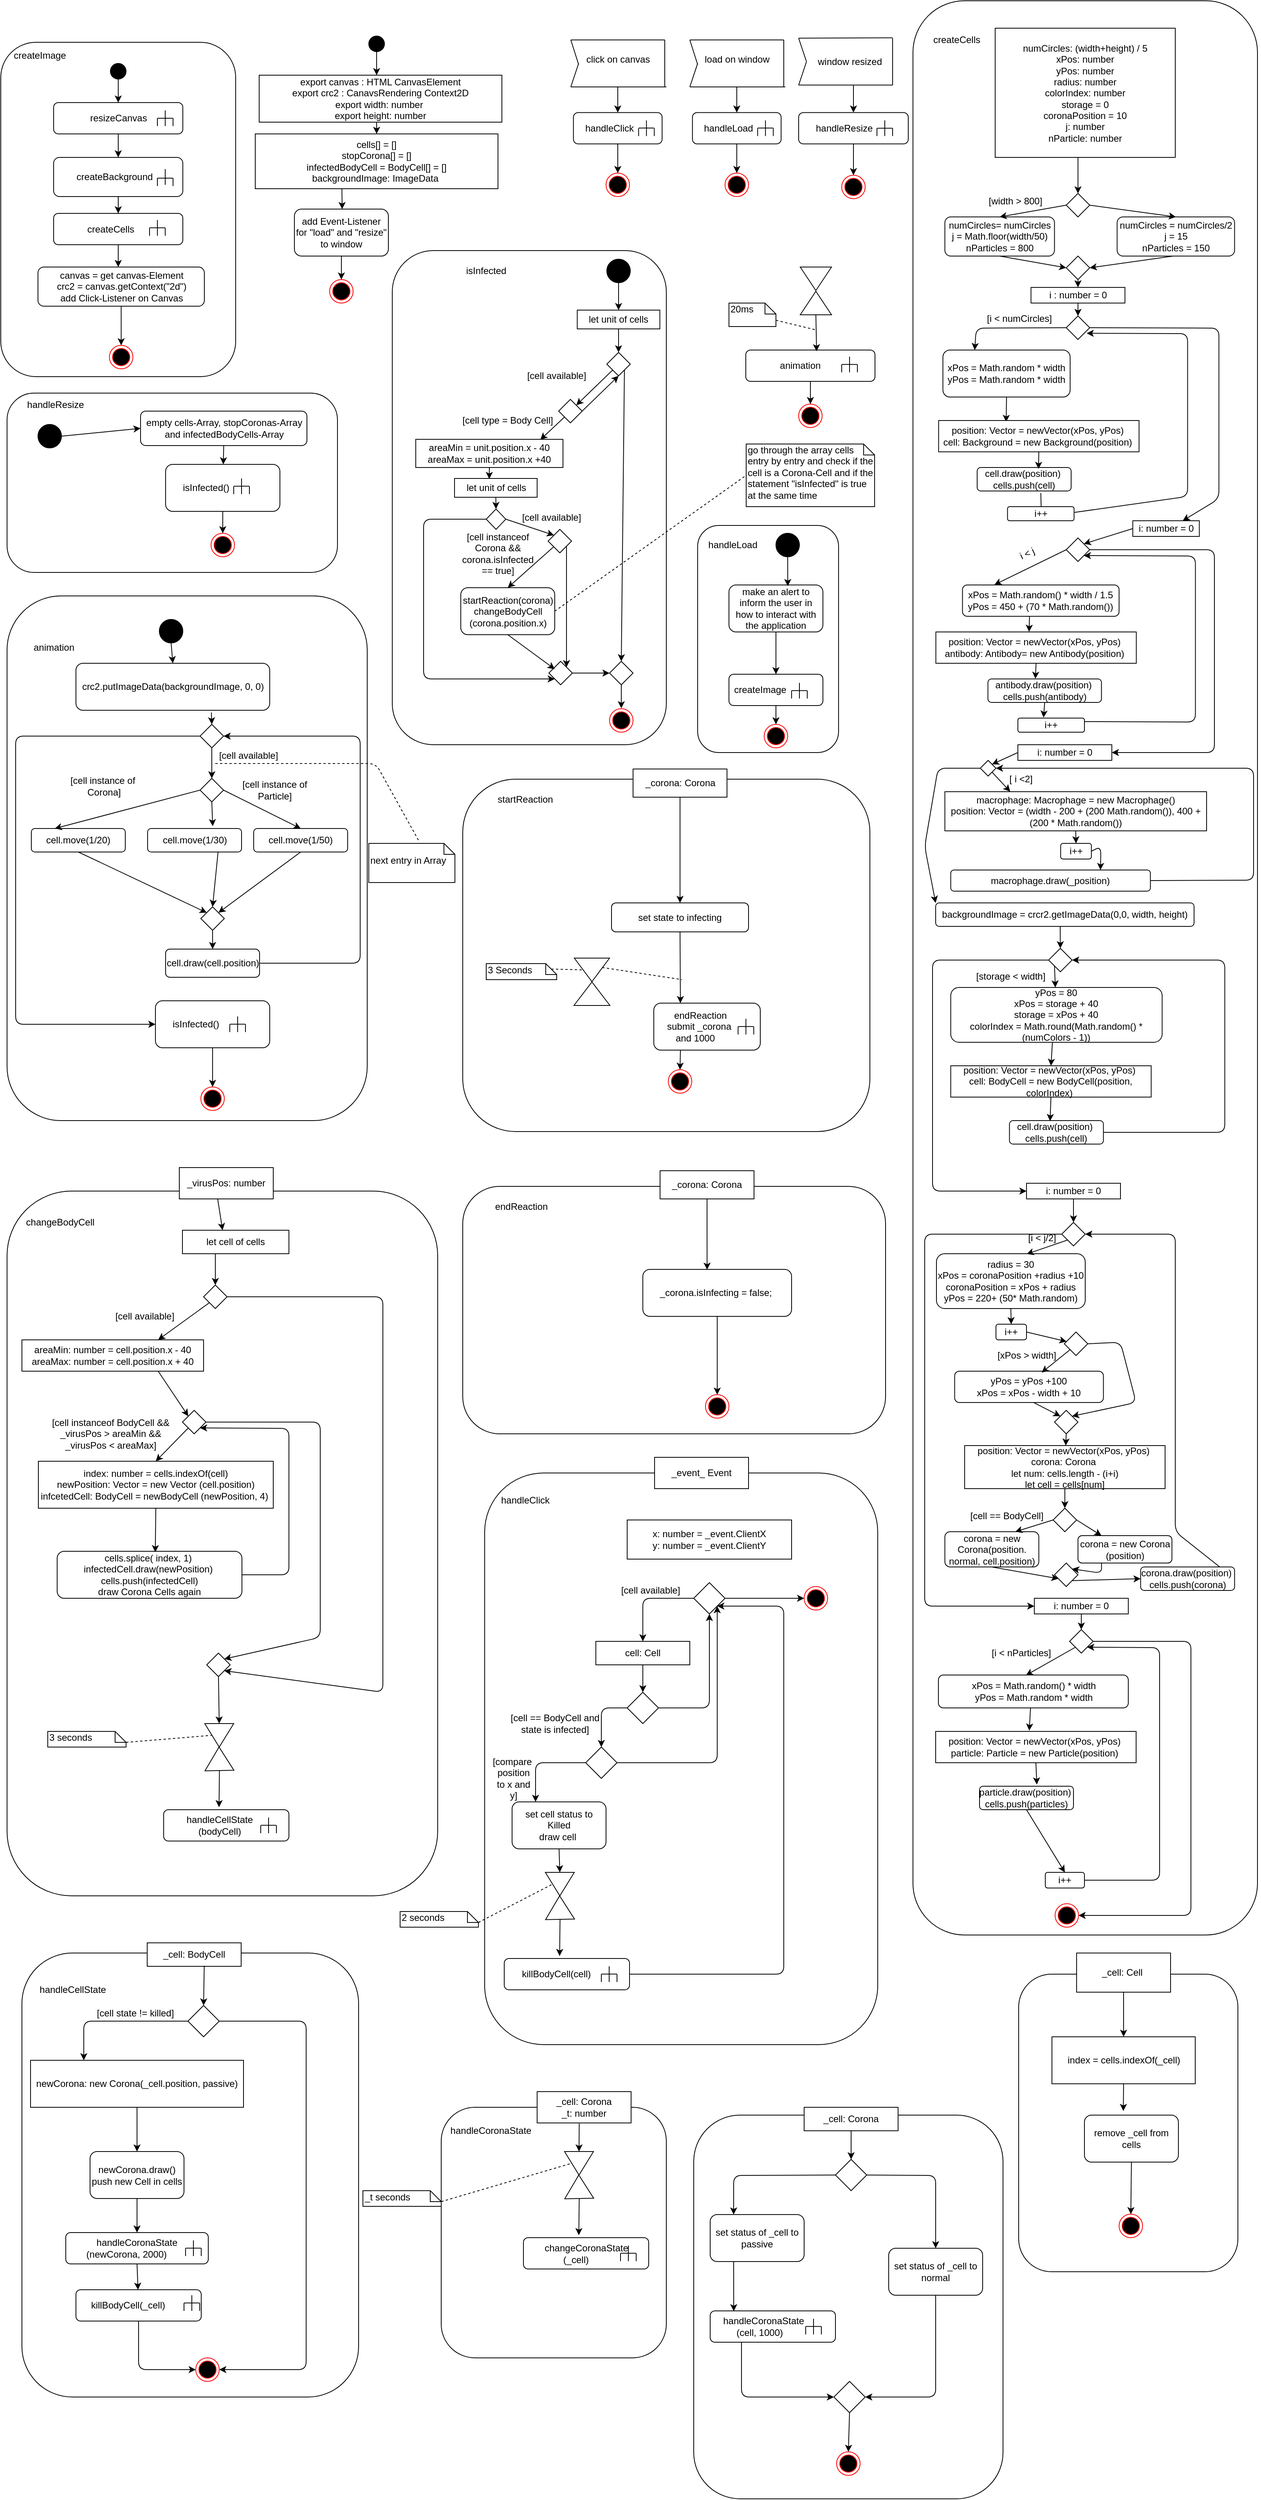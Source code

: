 <mxfile version="13.3.5" type="device"><diagram id="11fXh1YD_bYXf2BvhQf8" name="Page-1"><mxGraphModel dx="1024" dy="592" grid="1" gridSize="10" guides="1" tooltips="1" connect="1" arrows="1" fold="1" page="1" pageScale="1" pageWidth="827" pageHeight="1169" math="0" shadow="0"><root><mxCell id="0"/><mxCell id="1" parent="0"/><mxCell id="3R_XvkUEKFxZxTPQZI1o-1" value="" style="rounded=1;whiteSpace=wrap;html=1;fillColor=#FFFFFF;" parent="1" vertex="1"><mxGeometry x="1205" width="440" height="2470" as="geometry"/></mxCell><mxCell id="3R_XvkUEKFxZxTPQZI1o-2" value="createCells" style="text;html=1;strokeColor=none;fillColor=none;align=center;verticalAlign=middle;whiteSpace=wrap;rounded=0;" parent="1" vertex="1"><mxGeometry x="1241" y="40" width="40" height="20" as="geometry"/></mxCell><mxCell id="3R_XvkUEKFxZxTPQZI1o-3" value="numCircles: (width+height) / 5&lt;br&gt;xPos: number&lt;br&gt;yPos: number&lt;br&gt;radius: number&lt;br&gt;colorIndex: number&lt;br&gt;storage = 0&lt;br&gt;coronaPosition = 10&lt;br&gt;j: number&lt;br&gt;nParticle: number" style="rounded=0;whiteSpace=wrap;html=1;fillColor=#FFFFFF;" parent="1" vertex="1"><mxGeometry x="1310" y="35" width="230" height="165" as="geometry"/></mxCell><mxCell id="3R_XvkUEKFxZxTPQZI1o-4" value="" style="rhombus;whiteSpace=wrap;html=1;fillColor=#FFFFFF;" parent="1" vertex="1"><mxGeometry x="1400.75" y="246" width="30" height="30" as="geometry"/></mxCell><mxCell id="3R_XvkUEKFxZxTPQZI1o-5" value="numCircles= numCircles&lt;br&gt;j = Math.floor(width/50)&lt;br&gt;nParticles = 800" style="rounded=1;whiteSpace=wrap;html=1;fillColor=#FFFFFF;" parent="1" vertex="1"><mxGeometry x="1245.75" y="276" width="140" height="50" as="geometry"/></mxCell><mxCell id="3R_XvkUEKFxZxTPQZI1o-6" value="numCircles = numCircles/2&lt;br&gt;j = 15&lt;br&gt;nParticles = 150" style="rounded=1;whiteSpace=wrap;html=1;fillColor=#FFFFFF;" parent="1" vertex="1"><mxGeometry x="1465.75" y="276" width="150" height="50" as="geometry"/></mxCell><mxCell id="3R_XvkUEKFxZxTPQZI1o-7" value="" style="endArrow=classic;html=1;exitX=0;exitY=0.5;exitDx=0;exitDy=0;entryX=0.5;entryY=0;entryDx=0;entryDy=0;" parent="1" source="3R_XvkUEKFxZxTPQZI1o-4" target="3R_XvkUEKFxZxTPQZI1o-5" edge="1"><mxGeometry width="50" height="50" relative="1" as="geometry"><mxPoint x="1195.75" y="286" as="sourcePoint"/><mxPoint x="1245.75" y="236" as="targetPoint"/></mxGeometry></mxCell><mxCell id="3R_XvkUEKFxZxTPQZI1o-8" value="" style="endArrow=classic;html=1;exitX=1;exitY=0.5;exitDx=0;exitDy=0;entryX=0.5;entryY=0;entryDx=0;entryDy=0;" parent="1" source="3R_XvkUEKFxZxTPQZI1o-4" target="3R_XvkUEKFxZxTPQZI1o-6" edge="1"><mxGeometry width="50" height="50" relative="1" as="geometry"><mxPoint x="1425.75" y="316" as="sourcePoint"/><mxPoint x="1475.75" y="266" as="targetPoint"/></mxGeometry></mxCell><mxCell id="3R_XvkUEKFxZxTPQZI1o-9" value="[width &amp;gt; 800]" style="text;html=1;strokeColor=none;fillColor=none;align=center;verticalAlign=middle;whiteSpace=wrap;rounded=0;rotation=0;" parent="1" vertex="1"><mxGeometry x="1295.75" y="246" width="80" height="20" as="geometry"/></mxCell><mxCell id="3R_XvkUEKFxZxTPQZI1o-10" value="" style="endArrow=classic;html=1;entryX=0.5;entryY=0;entryDx=0;entryDy=0;" parent="1" target="3R_XvkUEKFxZxTPQZI1o-4" edge="1"><mxGeometry width="50" height="50" relative="1" as="geometry"><mxPoint x="1415.75" y="200.0" as="sourcePoint"/><mxPoint x="1455.75" y="196" as="targetPoint"/></mxGeometry></mxCell><mxCell id="3R_XvkUEKFxZxTPQZI1o-11" value="" style="rhombus;whiteSpace=wrap;html=1;fillColor=#FFFFFF;" parent="1" vertex="1"><mxGeometry x="1400.75" y="326" width="30" height="30" as="geometry"/></mxCell><mxCell id="3R_XvkUEKFxZxTPQZI1o-12" value="" style="endArrow=classic;html=1;exitX=0.5;exitY=1;exitDx=0;exitDy=0;entryX=0;entryY=0.5;entryDx=0;entryDy=0;" parent="1" source="3R_XvkUEKFxZxTPQZI1o-5" target="3R_XvkUEKFxZxTPQZI1o-11" edge="1"><mxGeometry width="50" height="50" relative="1" as="geometry"><mxPoint x="1295.75" y="416" as="sourcePoint"/><mxPoint x="1345.75" y="366" as="targetPoint"/></mxGeometry></mxCell><mxCell id="3R_XvkUEKFxZxTPQZI1o-13" value="" style="endArrow=classic;html=1;exitX=0.477;exitY=1.001;exitDx=0;exitDy=0;exitPerimeter=0;entryX=1;entryY=0.5;entryDx=0;entryDy=0;" parent="1" source="3R_XvkUEKFxZxTPQZI1o-6" target="3R_XvkUEKFxZxTPQZI1o-11" edge="1"><mxGeometry width="50" height="50" relative="1" as="geometry"><mxPoint x="1465.75" y="416" as="sourcePoint"/><mxPoint x="1515.75" y="366" as="targetPoint"/></mxGeometry></mxCell><mxCell id="3R_XvkUEKFxZxTPQZI1o-14" value="" style="rhombus;whiteSpace=wrap;html=1;fillColor=#FFFFFF;" parent="1" vertex="1"><mxGeometry x="1400.75" y="402.5" width="30" height="30" as="geometry"/></mxCell><mxCell id="3R_XvkUEKFxZxTPQZI1o-15" value="xPos = Math.random * width&lt;br&gt;yPos = Math.random * width&lt;br&gt;" style="rounded=1;whiteSpace=wrap;html=1;fillColor=#FFFFFF;" parent="1" vertex="1"><mxGeometry x="1243.25" y="446" width="162.5" height="60" as="geometry"/></mxCell><mxCell id="3R_XvkUEKFxZxTPQZI1o-16" value="" style="edgeStyle=orthogonalEdgeStyle;rounded=0;orthogonalLoop=1;jettySize=auto;html=1;" parent="1" target="3R_XvkUEKFxZxTPQZI1o-17" edge="1"><mxGeometry relative="1" as="geometry"><mxPoint x="1368.25" y="628.5" as="sourcePoint"/></mxGeometry></mxCell><mxCell id="3R_XvkUEKFxZxTPQZI1o-17" value="i++" style="rounded=1;whiteSpace=wrap;html=1;fillColor=#FFFFFF;" parent="1" vertex="1"><mxGeometry x="1325.75" y="646" width="85" height="18" as="geometry"/></mxCell><mxCell id="3R_XvkUEKFxZxTPQZI1o-18" value="" style="endArrow=classic;html=1;entryX=0.87;entryY=0.737;entryDx=0;entryDy=0;exitX=1.004;exitY=0.407;exitDx=0;exitDy=0;exitPerimeter=0;entryPerimeter=0;" parent="1" source="3R_XvkUEKFxZxTPQZI1o-17" target="3R_XvkUEKFxZxTPQZI1o-14" edge="1"><mxGeometry width="50" height="50" relative="1" as="geometry"><mxPoint x="1385.75" y="686" as="sourcePoint"/><mxPoint x="1563.25" y="683.5" as="targetPoint"/><Array as="points"><mxPoint x="1555.75" y="633"/><mxPoint x="1555.75" y="425"/></Array></mxGeometry></mxCell><mxCell id="3R_XvkUEKFxZxTPQZI1o-19" value="" style="endArrow=classic;html=1;exitX=0;exitY=0.5;exitDx=0;exitDy=0;entryX=0.25;entryY=0;entryDx=0;entryDy=0;" parent="1" source="3R_XvkUEKFxZxTPQZI1o-14" target="3R_XvkUEKFxZxTPQZI1o-15" edge="1"><mxGeometry width="50" height="50" relative="1" as="geometry"><mxPoint x="1295.75" y="606" as="sourcePoint"/><mxPoint x="1345.75" y="556" as="targetPoint"/><Array as="points"><mxPoint x="1285.75" y="418"/></Array></mxGeometry></mxCell><mxCell id="3R_XvkUEKFxZxTPQZI1o-20" value="" style="endArrow=classic;html=1;exitX=1;exitY=0.5;exitDx=0;exitDy=0;entryX=0.75;entryY=0;entryDx=0;entryDy=0;" parent="1" source="3R_XvkUEKFxZxTPQZI1o-14" target="3R_XvkUEKFxZxTPQZI1o-134" edge="1"><mxGeometry width="50" height="50" relative="1" as="geometry"><mxPoint x="1535.75" y="446" as="sourcePoint"/><mxPoint x="1485.75" y="676" as="targetPoint"/><Array as="points"><mxPoint x="1595.75" y="418"/><mxPoint x="1595.75" y="636"/></Array></mxGeometry></mxCell><mxCell id="3R_XvkUEKFxZxTPQZI1o-21" value="[i &amp;lt; numCircles]" style="text;html=1;strokeColor=none;fillColor=none;align=center;verticalAlign=middle;whiteSpace=wrap;rounded=0;rotation=0;" parent="1" vertex="1"><mxGeometry x="1295.75" y="396" width="90" height="20" as="geometry"/></mxCell><mxCell id="3R_XvkUEKFxZxTPQZI1o-22" value="i : number = 0" style="rounded=0;whiteSpace=wrap;html=1;fillColor=#FFFFFF;" parent="1" vertex="1"><mxGeometry x="1355.75" y="366" width="120" height="20" as="geometry"/></mxCell><mxCell id="3R_XvkUEKFxZxTPQZI1o-23" value="" style="endArrow=classic;html=1;exitX=0.5;exitY=1;exitDx=0;exitDy=0;entryX=0.5;entryY=0;entryDx=0;entryDy=0;" parent="1" source="3R_XvkUEKFxZxTPQZI1o-11" target="3R_XvkUEKFxZxTPQZI1o-22" edge="1"><mxGeometry width="50" height="50" relative="1" as="geometry"><mxPoint x="1305.75" y="396" as="sourcePoint"/><mxPoint x="1355.75" y="346" as="targetPoint"/></mxGeometry></mxCell><mxCell id="3R_XvkUEKFxZxTPQZI1o-24" value="" style="endArrow=classic;html=1;exitX=0.5;exitY=1;exitDx=0;exitDy=0;entryX=0.5;entryY=0;entryDx=0;entryDy=0;" parent="1" source="3R_XvkUEKFxZxTPQZI1o-22" target="3R_XvkUEKFxZxTPQZI1o-14" edge="1"><mxGeometry width="50" height="50" relative="1" as="geometry"><mxPoint x="1285.75" y="396" as="sourcePoint"/><mxPoint x="1335.75" y="346" as="targetPoint"/></mxGeometry></mxCell><mxCell id="3R_XvkUEKFxZxTPQZI1o-25" value="xPos = Math.random() * width / 1.5&lt;br&gt;yPos = 450 + (70 * Math.random())" style="rounded=1;whiteSpace=wrap;html=1;fillColor=#FFFFFF;" parent="1" vertex="1"><mxGeometry x="1268.25" y="746" width="200" height="40" as="geometry"/></mxCell><mxCell id="3R_XvkUEKFxZxTPQZI1o-26" value="" style="rhombus;whiteSpace=wrap;html=1;fillColor=#FFFFFF;" parent="1" vertex="1"><mxGeometry x="1400.75" y="686" width="30" height="30" as="geometry"/></mxCell><mxCell id="3R_XvkUEKFxZxTPQZI1o-27" value="" style="endArrow=classic;html=1;exitX=0;exitY=0.5;exitDx=0;exitDy=0;entryX=0.204;entryY=-0.008;entryDx=0;entryDy=0;entryPerimeter=0;" parent="1" source="3R_XvkUEKFxZxTPQZI1o-26" target="3R_XvkUEKFxZxTPQZI1o-25" edge="1"><mxGeometry width="50" height="50" relative="1" as="geometry"><mxPoint x="1315.75" y="906" as="sourcePoint"/><mxPoint x="1365.75" y="856" as="targetPoint"/></mxGeometry></mxCell><mxCell id="3R_XvkUEKFxZxTPQZI1o-28" value="i &amp;lt; j" style="text;html=1;strokeColor=none;fillColor=none;align=center;verticalAlign=middle;whiteSpace=wrap;rounded=0;rotation=-25;" parent="1" vertex="1"><mxGeometry x="1325.75" y="696" width="50" height="20" as="geometry"/></mxCell><mxCell id="3R_XvkUEKFxZxTPQZI1o-29" value="" style="endArrow=classic;html=1;entryX=0.465;entryY=-0.005;entryDx=0;entryDy=0;exitX=0.428;exitY=1.001;exitDx=0;exitDy=0;exitPerimeter=0;entryPerimeter=0;" parent="1" source="3R_XvkUEKFxZxTPQZI1o-25" target="3R_XvkUEKFxZxTPQZI1o-136" edge="1"><mxGeometry width="50" height="50" relative="1" as="geometry"><mxPoint x="1373.75" y="926" as="sourcePoint"/><mxPoint x="1365.75" y="786" as="targetPoint"/></mxGeometry></mxCell><mxCell id="3R_XvkUEKFxZxTPQZI1o-30" value="" style="endArrow=classic;html=1;entryX=1;entryY=1;entryDx=0;entryDy=0;exitX=1;exitY=0.25;exitDx=0;exitDy=0;" parent="1" source="3R_XvkUEKFxZxTPQZI1o-138" target="3R_XvkUEKFxZxTPQZI1o-26" edge="1"><mxGeometry width="50" height="50" relative="1" as="geometry"><mxPoint x="1415.75" y="961" as="sourcePoint"/><mxPoint x="1475.75" y="976" as="targetPoint"/><Array as="points"><mxPoint x="1565.75" y="921"/><mxPoint x="1565.75" y="709"/></Array></mxGeometry></mxCell><mxCell id="3R_XvkUEKFxZxTPQZI1o-31" value="" style="endArrow=classic;html=1;exitX=1;exitY=0.5;exitDx=0;exitDy=0;entryX=1;entryY=0.5;entryDx=0;entryDy=0;" parent="1" source="3R_XvkUEKFxZxTPQZI1o-26" target="3R_XvkUEKFxZxTPQZI1o-152" edge="1"><mxGeometry width="50" height="50" relative="1" as="geometry"><mxPoint x="1470" y="860" as="sourcePoint"/><mxPoint x="1455" y="1120" as="targetPoint"/><Array as="points"><mxPoint x="1590" y="701"/><mxPoint x="1590" y="960"/></Array></mxGeometry></mxCell><mxCell id="3R_XvkUEKFxZxTPQZI1o-32" value="yPos = 80&lt;br&gt;xPos = storage + 40&lt;br&gt;storage = xPos + 40&lt;br&gt;colorIndex = Math.round(Math.random() * (numColors - 1))" style="rounded=1;whiteSpace=wrap;html=1;fillColor=#FFFFFF;" parent="1" vertex="1"><mxGeometry x="1253.25" y="1260" width="270" height="70" as="geometry"/></mxCell><mxCell id="3R_XvkUEKFxZxTPQZI1o-33" value="" style="rhombus;whiteSpace=wrap;html=1;fillColor=#FFFFFF;" parent="1" vertex="1"><mxGeometry x="1378.25" y="1210" width="30" height="30" as="geometry"/></mxCell><mxCell id="3R_XvkUEKFxZxTPQZI1o-34" value="" style="endArrow=classic;html=1;exitX=0;exitY=1;exitDx=0;exitDy=0;" parent="1" source="3R_XvkUEKFxZxTPQZI1o-33" target="3R_XvkUEKFxZxTPQZI1o-32" edge="1"><mxGeometry width="50" height="50" relative="1" as="geometry"><mxPoint x="1343.25" y="1340" as="sourcePoint"/><mxPoint x="1393.25" y="1290" as="targetPoint"/></mxGeometry></mxCell><mxCell id="3R_XvkUEKFxZxTPQZI1o-35" value="" style="endArrow=classic;html=1;exitX=0.481;exitY=1.003;exitDx=0;exitDy=0;exitPerimeter=0;entryX=0.5;entryY=0;entryDx=0;entryDy=0;" parent="1" source="3R_XvkUEKFxZxTPQZI1o-32" target="3R_XvkUEKFxZxTPQZI1o-141" edge="1"><mxGeometry width="50" height="50" relative="1" as="geometry"><mxPoint x="1343.25" y="1340" as="sourcePoint"/><mxPoint x="1383.986" y="1350.6" as="targetPoint"/></mxGeometry></mxCell><mxCell id="3R_XvkUEKFxZxTPQZI1o-36" value="" style="endArrow=classic;html=1;exitX=1;exitY=0.5;exitDx=0;exitDy=0;entryX=1;entryY=0.5;entryDx=0;entryDy=0;" parent="1" source="3R_XvkUEKFxZxTPQZI1o-142" target="3R_XvkUEKFxZxTPQZI1o-33" edge="1"><mxGeometry width="50" height="50" relative="1" as="geometry"><mxPoint x="1413.25" y="1540" as="sourcePoint"/><mxPoint x="1443.25" y="1530" as="targetPoint"/><Array as="points"><mxPoint x="1603.25" y="1445"/><mxPoint x="1603.25" y="1225"/></Array></mxGeometry></mxCell><mxCell id="3R_XvkUEKFxZxTPQZI1o-37" value="" style="endArrow=classic;html=1;exitX=0;exitY=0.5;exitDx=0;exitDy=0;entryX=0;entryY=0.5;entryDx=0;entryDy=0;" parent="1" source="3R_XvkUEKFxZxTPQZI1o-33" target="3R_XvkUEKFxZxTPQZI1o-38" edge="1"><mxGeometry width="50" height="50" relative="1" as="geometry"><mxPoint x="1300" y="1590" as="sourcePoint"/><mxPoint x="1350" y="1540" as="targetPoint"/><Array as="points"><mxPoint x="1230" y="1225"/><mxPoint x="1230" y="1380"/><mxPoint x="1230" y="1520"/></Array></mxGeometry></mxCell><mxCell id="3R_XvkUEKFxZxTPQZI1o-38" value="i: number = 0" style="rounded=0;whiteSpace=wrap;html=1;fillColor=#FFFFFF;" parent="1" vertex="1"><mxGeometry x="1350" y="1510" width="120" height="20" as="geometry"/></mxCell><mxCell id="3R_XvkUEKFxZxTPQZI1o-39" value="radius = 30&lt;br&gt;xPos = coronaPosition +radius +10&lt;br&gt;coronaPosition = xPos + radius&lt;br&gt;yPos = 220+ (50* Math.random)" style="rounded=1;whiteSpace=wrap;html=1;fillColor=#FFFFFF;" parent="1" vertex="1"><mxGeometry x="1235" y="1600" width="190" height="70" as="geometry"/></mxCell><mxCell id="3R_XvkUEKFxZxTPQZI1o-40" value="[storage &amp;lt; width]" style="text;html=1;strokeColor=none;fillColor=none;align=center;verticalAlign=middle;whiteSpace=wrap;rounded=0;" parent="1" vertex="1"><mxGeometry x="1283.25" y="1240" width="94" height="11" as="geometry"/></mxCell><mxCell id="3R_XvkUEKFxZxTPQZI1o-41" value="" style="rhombus;whiteSpace=wrap;html=1;fillColor=#FFFFFF;" parent="1" vertex="1"><mxGeometry x="1395" y="1560" width="30" height="30" as="geometry"/></mxCell><mxCell id="3R_XvkUEKFxZxTPQZI1o-42" value="" style="endArrow=classic;html=1;entryX=0.5;entryY=0;entryDx=0;entryDy=0;" parent="1" source="3R_XvkUEKFxZxTPQZI1o-38" target="3R_XvkUEKFxZxTPQZI1o-41" edge="1"><mxGeometry width="50" height="50" relative="1" as="geometry"><mxPoint x="1340" y="1610" as="sourcePoint"/><mxPoint x="1390" y="1560" as="targetPoint"/></mxGeometry></mxCell><mxCell id="3R_XvkUEKFxZxTPQZI1o-43" value="" style="endArrow=classic;html=1;exitX=0;exitY=1;exitDx=0;exitDy=0;entryX=0.607;entryY=0.005;entryDx=0;entryDy=0;entryPerimeter=0;" parent="1" source="3R_XvkUEKFxZxTPQZI1o-41" target="3R_XvkUEKFxZxTPQZI1o-39" edge="1"><mxGeometry width="50" height="50" relative="1" as="geometry"><mxPoint x="1340" y="1640" as="sourcePoint"/><mxPoint x="1390" y="1590" as="targetPoint"/></mxGeometry></mxCell><mxCell id="3R_XvkUEKFxZxTPQZI1o-44" value="[i &amp;lt; j/2]" style="text;html=1;strokeColor=none;fillColor=none;align=center;verticalAlign=middle;whiteSpace=wrap;rounded=0;" parent="1" vertex="1"><mxGeometry x="1350" y="1570" width="40" height="20" as="geometry"/></mxCell><mxCell id="3R_XvkUEKFxZxTPQZI1o-45" value="" style="endArrow=classic;html=1;exitX=0.5;exitY=1;exitDx=0;exitDy=0;entryX=0.5;entryY=0;entryDx=0;entryDy=0;" parent="1" source="3R_XvkUEKFxZxTPQZI1o-39" edge="1"><mxGeometry width="50" height="50" relative="1" as="geometry"><mxPoint x="1460" y="1730" as="sourcePoint"/><mxPoint x="1330.5" y="1690" as="targetPoint"/></mxGeometry></mxCell><mxCell id="3R_XvkUEKFxZxTPQZI1o-46" value="" style="endArrow=classic;html=1;exitX=1;exitY=0.5;exitDx=0;exitDy=0;entryX=1;entryY=0;entryDx=0;entryDy=0;" parent="1" source="3R_XvkUEKFxZxTPQZI1o-47" target="3R_XvkUEKFxZxTPQZI1o-144" edge="1"><mxGeometry width="50" height="50" relative="1" as="geometry"><mxPoint x="1420" y="1740" as="sourcePoint"/><mxPoint x="1470" y="1690" as="targetPoint"/><Array as="points"><mxPoint x="1470" y="1713"/><mxPoint x="1490" y="1790"/></Array></mxGeometry></mxCell><mxCell id="3R_XvkUEKFxZxTPQZI1o-47" value="" style="rhombus;whiteSpace=wrap;html=1;fillColor=#FFFFFF;" parent="1" vertex="1"><mxGeometry x="1398.25" y="1700" width="30" height="30" as="geometry"/></mxCell><mxCell id="3R_XvkUEKFxZxTPQZI1o-48" value="yPos = yPos +100&lt;br&gt;xPos = xPos - width + 10" style="rounded=1;whiteSpace=wrap;html=1;fillColor=#FFFFFF;" parent="1" vertex="1"><mxGeometry x="1258.25" y="1750" width="190" height="40" as="geometry"/></mxCell><mxCell id="3R_XvkUEKFxZxTPQZI1o-49" value="" style="endArrow=classic;html=1;exitX=0;exitY=1;exitDx=0;exitDy=0;entryX=0.585;entryY=0.043;entryDx=0;entryDy=0;entryPerimeter=0;" parent="1" source="3R_XvkUEKFxZxTPQZI1o-47" target="3R_XvkUEKFxZxTPQZI1o-48" edge="1"><mxGeometry width="50" height="50" relative="1" as="geometry"><mxPoint x="1320" y="1810" as="sourcePoint"/><mxPoint x="1370" y="1760" as="targetPoint"/></mxGeometry></mxCell><mxCell id="3R_XvkUEKFxZxTPQZI1o-50" value="" style="endArrow=classic;html=1;exitX=0.534;exitY=1.009;exitDx=0;exitDy=0;exitPerimeter=0;entryX=0;entryY=0;entryDx=0;entryDy=0;" parent="1" source="3R_XvkUEKFxZxTPQZI1o-48" target="3R_XvkUEKFxZxTPQZI1o-144" edge="1"><mxGeometry width="50" height="50" relative="1" as="geometry"><mxPoint x="1450" y="1910" as="sourcePoint"/><mxPoint x="1329" y="1872" as="targetPoint"/></mxGeometry></mxCell><mxCell id="3R_XvkUEKFxZxTPQZI1o-51" value="" style="endArrow=classic;html=1;exitX=1;exitY=0.5;exitDx=0;exitDy=0;entryX=1;entryY=0.5;entryDx=0;entryDy=0;" parent="1" source="3R_XvkUEKFxZxTPQZI1o-146" target="3R_XvkUEKFxZxTPQZI1o-41" edge="1"><mxGeometry width="50" height="50" relative="1" as="geometry"><mxPoint x="1395" y="1890" as="sourcePoint"/><mxPoint x="1520" y="1850" as="targetPoint"/><Array as="points"><mxPoint x="1540" y="1955"/><mxPoint x="1540" y="1575"/></Array></mxGeometry></mxCell><mxCell id="3R_XvkUEKFxZxTPQZI1o-52" value="[xPos &amp;gt; width]" style="text;html=1;strokeColor=none;fillColor=none;align=center;verticalAlign=middle;whiteSpace=wrap;rounded=0;" parent="1" vertex="1"><mxGeometry x="1303.25" y="1720" width="95" height="20" as="geometry"/></mxCell><mxCell id="3R_XvkUEKFxZxTPQZI1o-53" value="" style="endArrow=classic;html=1;exitX=0;exitY=0.5;exitDx=0;exitDy=0;entryX=0;entryY=0.5;entryDx=0;entryDy=0;" parent="1" source="3R_XvkUEKFxZxTPQZI1o-41" target="3R_XvkUEKFxZxTPQZI1o-55" edge="1"><mxGeometry width="50" height="50" relative="1" as="geometry"><mxPoint x="1300" y="1590" as="sourcePoint"/><mxPoint x="1310" y="1940" as="targetPoint"/><Array as="points"><mxPoint x="1220" y="1575"/><mxPoint x="1220" y="2050"/></Array></mxGeometry></mxCell><mxCell id="3R_XvkUEKFxZxTPQZI1o-54" value="" style="rhombus;whiteSpace=wrap;html=1;fillColor=#FFFFFF;" parent="1" vertex="1"><mxGeometry x="1405" y="2080" width="30" height="30" as="geometry"/></mxCell><mxCell id="3R_XvkUEKFxZxTPQZI1o-55" value="i: number = 0" style="rounded=0;whiteSpace=wrap;html=1;fillColor=#FFFFFF;" parent="1" vertex="1"><mxGeometry x="1360" y="2040" width="120" height="20" as="geometry"/></mxCell><mxCell id="3R_XvkUEKFxZxTPQZI1o-56" value="" style="endArrow=classic;html=1;exitX=0.5;exitY=1;exitDx=0;exitDy=0;entryX=0.5;entryY=0;entryDx=0;entryDy=0;" parent="1" source="3R_XvkUEKFxZxTPQZI1o-55" target="3R_XvkUEKFxZxTPQZI1o-54" edge="1"><mxGeometry width="50" height="50" relative="1" as="geometry"><mxPoint x="1280" y="2120" as="sourcePoint"/><mxPoint x="1330" y="2070" as="targetPoint"/></mxGeometry></mxCell><mxCell id="3R_XvkUEKFxZxTPQZI1o-57" value="xPos = Math.random() * width&lt;br&gt;yPos = Math.random * width" style="rounded=1;whiteSpace=wrap;html=1;fillColor=#FFFFFF;" parent="1" vertex="1"><mxGeometry x="1237.5" y="2138" width="242.5" height="42" as="geometry"/></mxCell><mxCell id="3R_XvkUEKFxZxTPQZI1o-58" value="" style="endArrow=classic;html=1;exitX=0;exitY=1;exitDx=0;exitDy=0;entryX=0.461;entryY=0.008;entryDx=0;entryDy=0;entryPerimeter=0;" parent="1" source="3R_XvkUEKFxZxTPQZI1o-54" target="3R_XvkUEKFxZxTPQZI1o-57" edge="1"><mxGeometry width="50" height="50" relative="1" as="geometry"><mxPoint x="1340" y="2190" as="sourcePoint"/><mxPoint x="1390" y="2140" as="targetPoint"/></mxGeometry></mxCell><mxCell id="3R_XvkUEKFxZxTPQZI1o-59" value="[i &amp;lt; nParticles]" style="text;html=1;strokeColor=none;fillColor=none;align=center;verticalAlign=middle;whiteSpace=wrap;rounded=0;" parent="1" vertex="1"><mxGeometry x="1300" y="2100" width="86.5" height="20" as="geometry"/></mxCell><mxCell id="3R_XvkUEKFxZxTPQZI1o-60" value="i++" style="rounded=1;whiteSpace=wrap;html=1;fillColor=#FFFFFF;" parent="1" vertex="1"><mxGeometry x="1311" y="1690" width="39" height="20" as="geometry"/></mxCell><mxCell id="3R_XvkUEKFxZxTPQZI1o-61" value="" style="endArrow=classic;html=1;exitX=1;exitY=0.5;exitDx=0;exitDy=0;" parent="1" source="3R_XvkUEKFxZxTPQZI1o-60" target="3R_XvkUEKFxZxTPQZI1o-47" edge="1"><mxGeometry width="50" height="50" relative="1" as="geometry"><mxPoint x="1360" y="1790" as="sourcePoint"/><mxPoint x="1410" y="1740" as="targetPoint"/></mxGeometry></mxCell><mxCell id="3R_XvkUEKFxZxTPQZI1o-62" value="i++" style="rounded=1;whiteSpace=wrap;html=1;fillColor=#FFFFFF;" parent="1" vertex="1"><mxGeometry x="1374" y="2390" width="50" height="20" as="geometry"/></mxCell><mxCell id="3R_XvkUEKFxZxTPQZI1o-63" value="" style="endArrow=classic;html=1;exitX=0.485;exitY=1.004;exitDx=0;exitDy=0;exitPerimeter=0;entryX=0.467;entryY=-0.025;entryDx=0;entryDy=0;entryPerimeter=0;" parent="1" source="3R_XvkUEKFxZxTPQZI1o-57" target="3R_XvkUEKFxZxTPQZI1o-149" edge="1"><mxGeometry width="50" height="50" relative="1" as="geometry"><mxPoint x="1230" y="2390" as="sourcePoint"/><mxPoint x="1280" y="2340" as="targetPoint"/></mxGeometry></mxCell><mxCell id="3R_XvkUEKFxZxTPQZI1o-64" value="" style="endArrow=classic;html=1;exitX=0.5;exitY=1;exitDx=0;exitDy=0;entryX=0.5;entryY=0;entryDx=0;entryDy=0;" parent="1" source="3R_XvkUEKFxZxTPQZI1o-150" target="3R_XvkUEKFxZxTPQZI1o-62" edge="1"><mxGeometry width="50" height="50" relative="1" as="geometry"><mxPoint x="1355" y="2380" as="sourcePoint"/><mxPoint x="1360" y="2390" as="targetPoint"/></mxGeometry></mxCell><mxCell id="3R_XvkUEKFxZxTPQZI1o-65" value="" style="endArrow=classic;html=1;exitX=1;exitY=0.5;exitDx=0;exitDy=0;entryX=1;entryY=1;entryDx=0;entryDy=0;" parent="1" source="3R_XvkUEKFxZxTPQZI1o-62" target="3R_XvkUEKFxZxTPQZI1o-54" edge="1"><mxGeometry width="50" height="50" relative="1" as="geometry"><mxPoint x="1420" y="2420" as="sourcePoint"/><mxPoint x="1470" y="2370" as="targetPoint"/><Array as="points"><mxPoint x="1520" y="2400"/><mxPoint x="1520" y="2103"/></Array></mxGeometry></mxCell><mxCell id="3R_XvkUEKFxZxTPQZI1o-66" value="" style="endArrow=classic;html=1;exitX=1;exitY=0.5;exitDx=0;exitDy=0;entryX=1;entryY=0.5;entryDx=0;entryDy=0;" parent="1" source="3R_XvkUEKFxZxTPQZI1o-54" target="3R_XvkUEKFxZxTPQZI1o-67" edge="1"><mxGeometry width="50" height="50" relative="1" as="geometry"><mxPoint x="1430" y="2130" as="sourcePoint"/><mxPoint x="1480" y="2080" as="targetPoint"/><Array as="points"><mxPoint x="1560" y="2095"/><mxPoint x="1560" y="2445"/></Array></mxGeometry></mxCell><mxCell id="3R_XvkUEKFxZxTPQZI1o-67" value="" style="ellipse;html=1;shape=endState;fillColor=#000000;strokeColor=#ff0000;" parent="1" vertex="1"><mxGeometry x="1386.5" y="2430" width="30" height="30" as="geometry"/></mxCell><mxCell id="3R_XvkUEKFxZxTPQZI1o-68" value="" style="rounded=1;whiteSpace=wrap;html=1;fillColor=#FFFFFF;" parent="1" vertex="1"><mxGeometry x="40" y="53" width="300" height="427" as="geometry"/></mxCell><mxCell id="3R_XvkUEKFxZxTPQZI1o-69" value="createImage" style="text;html=1;strokeColor=none;fillColor=none;align=center;verticalAlign=middle;whiteSpace=wrap;rounded=0;" parent="1" vertex="1"><mxGeometry x="70" y="60" width="40" height="20" as="geometry"/></mxCell><mxCell id="3R_XvkUEKFxZxTPQZI1o-70" value="" style="ellipse;whiteSpace=wrap;html=1;aspect=fixed;fillColor=#000000;" parent="1" vertex="1"><mxGeometry x="180" y="80" width="20" height="20" as="geometry"/></mxCell><mxCell id="3R_XvkUEKFxZxTPQZI1o-71" value="resizeCanvas&lt;span style=&quot;font-family: monospace ; font-size: 0px&quot;&gt;%3CmxGraphModel%3E%3Croot%3E%3CmxCell%20id%3D%220%22%2F%3E%3CmxCell%20id%3D%221%22%20parent%3D%220%22%2F%3E%3CmxCell%20id%3D%222%22%20value%3D%22%22%20style%3D%22endArrow%3Dnone%3Bhtml%3D1%3B%22%20edge%3D%221%22%20parent%3D%221%22%3E%3CmxGeometry%20width%3D%2250%22%20height%3D%2250%22%20relative%3D%221%22%20as%3D%22geometry%22%3E%3CmxPoint%20x%3D%22720%22%20y%3D%22270%22%20as%3D%22sourcePoint%22%2F%3E%3CmxPoint%20x%3D%22740%22%20y%3D%22270%22%20as%3D%22targetPoint%22%2F%3E%3C%2FmxGeometry%3E%3C%2FmxCell%3E%3CmxCell%20id%3D%223%22%20value%3D%22%22%20style%3D%22endArrow%3Dnone%3Bhtml%3D1%3B%22%20edge%3D%221%22%20parent%3D%221%22%3E%3CmxGeometry%20width%3D%2250%22%20height%3D%2250%22%20relative%3D%221%22%20as%3D%22geometry%22%3E%3CmxPoint%20x%3D%22730%22%20y%3D%22280%22%20as%3D%22sourcePoint%22%2F%3E%3CmxPoint%20x%3D%22730%22%20y%3D%22260%22%20as%3D%22targetPoint%22%2F%3E%3C%2FmxGeometry%3E%3C%2FmxCell%3E%3CmxCell%20id%3D%224%22%20value%3D%22%22%20style%3D%22endArrow%3Dnone%3Bhtml%3D1%3B%22%20edge%3D%221%22%20parent%3D%221%22%3E%3CmxGeometry%20width%3D%2250%22%20height%3D%2250%22%20relative%3D%221%22%20as%3D%22geometry%22%3E%3CmxPoint%20x%3D%22720%22%20y%3D%22280%22%20as%3D%22sourcePoint%22%2F%3E%3CmxPoint%20x%3D%22720%22%20y%3D%22270%22%20as%3D%22targetPoint%22%2F%3E%3C%2FmxGeometry%3E%3C%2FmxCell%3E%3CmxCell%20id%3D%225%22%20value%3D%22%22%20style%3D%22endArrow%3Dnone%3Bhtml%3D1%3B%22%20edge%3D%221%22%20parent%3D%221%22%3E%3CmxGeometry%20width%3D%2250%22%20height%3D%2250%22%20relative%3D%221%22%20as%3D%22geometry%22%3E%3CmxPoint%20x%3D%22740%22%20y%3D%22280%22%20as%3D%22sourcePoint%22%2F%3E%3CmxPoint%20x%3D%22740%22%20y%3D%22270%22%20as%3D%22targetPoint%22%2F%3E%3C%2FmxGeometry%3E%3C%2FmxCell%3E%3C%2Froot%3E%3C%2FmxGraphModel%3E&lt;/span&gt;" style="rounded=1;whiteSpace=wrap;html=1;fillColor=#FFFFFF;" parent="1" vertex="1"><mxGeometry x="107.5" y="130" width="165" height="40" as="geometry"/></mxCell><mxCell id="3R_XvkUEKFxZxTPQZI1o-72" value="createBackground&amp;nbsp; &amp;nbsp;" style="rounded=1;whiteSpace=wrap;html=1;fillColor=#FFFFFF;" parent="1" vertex="1"><mxGeometry x="107.5" y="200" width="165" height="50" as="geometry"/></mxCell><mxCell id="3R_XvkUEKFxZxTPQZI1o-73" value="createCells&amp;nbsp; &amp;nbsp; &amp;nbsp;&amp;nbsp;" style="rounded=1;whiteSpace=wrap;html=1;fillColor=#FFFFFF;" parent="1" vertex="1"><mxGeometry x="107.5" y="271.5" width="165" height="40" as="geometry"/></mxCell><mxCell id="3R_XvkUEKFxZxTPQZI1o-74" value="" style="ellipse;html=1;shape=endState;fillColor=#000000;strokeColor=#ff0000;" parent="1" vertex="1"><mxGeometry x="178.75" y="440" width="30" height="30" as="geometry"/></mxCell><mxCell id="3R_XvkUEKFxZxTPQZI1o-75" value="" style="endArrow=classic;html=1;exitX=0.5;exitY=1;exitDx=0;exitDy=0;entryX=0.5;entryY=0;entryDx=0;entryDy=0;" parent="1" source="3R_XvkUEKFxZxTPQZI1o-71" target="3R_XvkUEKFxZxTPQZI1o-72" edge="1"><mxGeometry width="50" height="50" relative="1" as="geometry"><mxPoint x="140" y="270" as="sourcePoint"/><mxPoint x="190" y="220" as="targetPoint"/></mxGeometry></mxCell><mxCell id="3R_XvkUEKFxZxTPQZI1o-76" value="" style="endArrow=classic;html=1;exitX=0.5;exitY=1;exitDx=0;exitDy=0;" parent="1" source="3R_XvkUEKFxZxTPQZI1o-70" edge="1"><mxGeometry width="50" height="50" relative="1" as="geometry"><mxPoint x="140" y="270" as="sourcePoint"/><mxPoint x="190" y="130" as="targetPoint"/></mxGeometry></mxCell><mxCell id="3R_XvkUEKFxZxTPQZI1o-77" value="" style="endArrow=classic;html=1;exitX=0.5;exitY=1;exitDx=0;exitDy=0;entryX=0.5;entryY=0;entryDx=0;entryDy=0;" parent="1" source="3R_XvkUEKFxZxTPQZI1o-72" target="3R_XvkUEKFxZxTPQZI1o-73" edge="1"><mxGeometry width="50" height="50" relative="1" as="geometry"><mxPoint x="140" y="270" as="sourcePoint"/><mxPoint x="190" y="220" as="targetPoint"/></mxGeometry></mxCell><mxCell id="3R_XvkUEKFxZxTPQZI1o-78" value="" style="endArrow=classic;html=1;exitX=0.5;exitY=1;exitDx=0;exitDy=0;" parent="1" source="3R_XvkUEKFxZxTPQZI1o-73" edge="1"><mxGeometry width="50" height="50" relative="1" as="geometry"><mxPoint x="140" y="270" as="sourcePoint"/><mxPoint x="190" y="340" as="targetPoint"/></mxGeometry></mxCell><mxCell id="3R_XvkUEKFxZxTPQZI1o-79" value="" style="endArrow=none;html=1;" parent="1" edge="1"><mxGeometry width="50" height="50" relative="1" as="geometry"><mxPoint x="240" y="149.94" as="sourcePoint"/><mxPoint x="260" y="149.94" as="targetPoint"/></mxGeometry></mxCell><mxCell id="3R_XvkUEKFxZxTPQZI1o-80" value="" style="endArrow=none;html=1;" parent="1" edge="1"><mxGeometry width="50" height="50" relative="1" as="geometry"><mxPoint x="250" y="160" as="sourcePoint"/><mxPoint x="250" y="140" as="targetPoint"/></mxGeometry></mxCell><mxCell id="3R_XvkUEKFxZxTPQZI1o-81" value="" style="endArrow=none;html=1;exitX=0.924;exitY=0.75;exitDx=0;exitDy=0;exitPerimeter=0;" parent="1" source="3R_XvkUEKFxZxTPQZI1o-71" edge="1"><mxGeometry width="50" height="50" relative="1" as="geometry"><mxPoint x="200" y="180" as="sourcePoint"/><mxPoint x="260" y="150" as="targetPoint"/></mxGeometry></mxCell><mxCell id="3R_XvkUEKFxZxTPQZI1o-82" value="" style="endArrow=none;html=1;exitX=0.803;exitY=0.75;exitDx=0;exitDy=0;exitPerimeter=0;" parent="1" source="3R_XvkUEKFxZxTPQZI1o-71" edge="1"><mxGeometry width="50" height="50" relative="1" as="geometry"><mxPoint x="200" y="180" as="sourcePoint"/><mxPoint x="240" y="150" as="targetPoint"/></mxGeometry></mxCell><mxCell id="3R_XvkUEKFxZxTPQZI1o-83" value="" style="endArrow=none;html=1;" parent="1" edge="1"><mxGeometry width="50" height="50" relative="1" as="geometry"><mxPoint x="250" y="235" as="sourcePoint"/><mxPoint x="250" y="215" as="targetPoint"/></mxGeometry></mxCell><mxCell id="3R_XvkUEKFxZxTPQZI1o-84" value="" style="endArrow=none;html=1;" parent="1" edge="1"><mxGeometry width="50" height="50" relative="1" as="geometry"><mxPoint x="240" y="226.5" as="sourcePoint"/><mxPoint x="260" y="226.5" as="targetPoint"/></mxGeometry></mxCell><mxCell id="3R_XvkUEKFxZxTPQZI1o-85" value="" style="endArrow=none;html=1;" parent="1" edge="1"><mxGeometry width="50" height="50" relative="1" as="geometry"><mxPoint x="260" y="236.5" as="sourcePoint"/><mxPoint x="260" y="226.5" as="targetPoint"/></mxGeometry></mxCell><mxCell id="3R_XvkUEKFxZxTPQZI1o-86" value="" style="endArrow=none;html=1;" parent="1" edge="1"><mxGeometry width="50" height="50" relative="1" as="geometry"><mxPoint x="240" y="236.5" as="sourcePoint"/><mxPoint x="240" y="226.5" as="targetPoint"/></mxGeometry></mxCell><mxCell id="3R_XvkUEKFxZxTPQZI1o-87" value="" style="endArrow=none;html=1;" parent="1" edge="1"><mxGeometry width="50" height="50" relative="1" as="geometry"><mxPoint x="240" y="300" as="sourcePoint"/><mxPoint x="240" y="280" as="targetPoint"/></mxGeometry></mxCell><mxCell id="3R_XvkUEKFxZxTPQZI1o-88" value="" style="endArrow=none;html=1;" parent="1" edge="1"><mxGeometry width="50" height="50" relative="1" as="geometry"><mxPoint x="230" y="289.92" as="sourcePoint"/><mxPoint x="250" y="289.92" as="targetPoint"/></mxGeometry></mxCell><mxCell id="3R_XvkUEKFxZxTPQZI1o-89" value="" style="endArrow=none;html=1;" parent="1" edge="1"><mxGeometry width="50" height="50" relative="1" as="geometry"><mxPoint x="230" y="300" as="sourcePoint"/><mxPoint x="230" y="290" as="targetPoint"/></mxGeometry></mxCell><mxCell id="3R_XvkUEKFxZxTPQZI1o-90" value="" style="endArrow=none;html=1;" parent="1" edge="1"><mxGeometry width="50" height="50" relative="1" as="geometry"><mxPoint x="250" y="300" as="sourcePoint"/><mxPoint x="250" y="290" as="targetPoint"/></mxGeometry></mxCell><mxCell id="3R_XvkUEKFxZxTPQZI1o-91" value="" style="ellipse;whiteSpace=wrap;html=1;aspect=fixed;fillColor=#000000;" parent="1" vertex="1"><mxGeometry x="510" y="45" width="20" height="20" as="geometry"/></mxCell><mxCell id="3R_XvkUEKFxZxTPQZI1o-92" value="export canvas : HTML CanvasElement&lt;br&gt;export crc2 : CanavsRendering Context2D&lt;br&gt;export width: number&amp;nbsp;&lt;br&gt;export height: number" style="rounded=0;whiteSpace=wrap;html=1;" parent="1" vertex="1"><mxGeometry x="370" y="95" width="310" height="60" as="geometry"/></mxCell><mxCell id="3R_XvkUEKFxZxTPQZI1o-93" value="add Event-Listener for &quot;load&quot; and &quot;resize&quot; to window" style="rounded=1;whiteSpace=wrap;html=1;" parent="1" vertex="1"><mxGeometry x="415" y="266" width="120" height="60" as="geometry"/></mxCell><mxCell id="3R_XvkUEKFxZxTPQZI1o-94" value="" style="ellipse;html=1;shape=endState;fillColor=#000000;strokeColor=#ff0000;" parent="1" vertex="1"><mxGeometry x="460" y="356" width="30" height="30" as="geometry"/></mxCell><mxCell id="3R_XvkUEKFxZxTPQZI1o-95" value="" style="endArrow=classic;html=1;exitX=0.5;exitY=1;exitDx=0;exitDy=0;" parent="1" source="3R_XvkUEKFxZxTPQZI1o-91" edge="1"><mxGeometry width="50" height="50" relative="1" as="geometry"><mxPoint x="530" y="245" as="sourcePoint"/><mxPoint x="520" y="95" as="targetPoint"/></mxGeometry></mxCell><mxCell id="3R_XvkUEKFxZxTPQZI1o-96" value="" style="endArrow=classic;html=1;exitX=0.484;exitY=1.002;exitDx=0;exitDy=0;exitPerimeter=0;entryX=0.5;entryY=0;entryDx=0;entryDy=0;" parent="1" source="3R_XvkUEKFxZxTPQZI1o-92" target="3R_XvkUEKFxZxTPQZI1o-126" edge="1"><mxGeometry width="50" height="50" relative="1" as="geometry"><mxPoint x="521" y="155" as="sourcePoint"/><mxPoint x="580" y="195" as="targetPoint"/></mxGeometry></mxCell><mxCell id="3R_XvkUEKFxZxTPQZI1o-97" value="" style="endArrow=classic;html=1;exitX=0.5;exitY=1;exitDx=0;exitDy=0;entryX=0.5;entryY=0;entryDx=0;entryDy=0;" parent="1" source="3R_XvkUEKFxZxTPQZI1o-93" target="3R_XvkUEKFxZxTPQZI1o-94" edge="1"><mxGeometry width="50" height="50" relative="1" as="geometry"><mxPoint x="520" y="215" as="sourcePoint"/><mxPoint x="570" y="165" as="targetPoint"/></mxGeometry></mxCell><mxCell id="3R_XvkUEKFxZxTPQZI1o-98" value="" style="endArrow=none;html=1;" parent="1" edge="1"><mxGeometry width="50" height="50" relative="1" as="geometry"><mxPoint x="920" y="110" as="sourcePoint"/><mxPoint x="1042" y="110" as="targetPoint"/></mxGeometry></mxCell><mxCell id="3R_XvkUEKFxZxTPQZI1o-99" value="" style="endArrow=none;html=1;" parent="1" edge="1"><mxGeometry width="50" height="50" relative="1" as="geometry"><mxPoint x="920" y="110" as="sourcePoint"/><mxPoint x="930" y="80" as="targetPoint"/></mxGeometry></mxCell><mxCell id="3R_XvkUEKFxZxTPQZI1o-100" value="" style="endArrow=none;html=1;entryX=0;entryY=0.819;entryDx=0;entryDy=0;entryPerimeter=0;" parent="1" target="3R_XvkUEKFxZxTPQZI1o-103" edge="1"><mxGeometry width="50" height="50" relative="1" as="geometry"><mxPoint x="920" y="50" as="sourcePoint"/><mxPoint x="950" y="90" as="targetPoint"/></mxGeometry></mxCell><mxCell id="3R_XvkUEKFxZxTPQZI1o-101" value="" style="endArrow=none;html=1;" parent="1" edge="1"><mxGeometry width="50" height="50" relative="1" as="geometry"><mxPoint x="1040" y="110" as="sourcePoint"/><mxPoint x="1040" y="50" as="targetPoint"/></mxGeometry></mxCell><mxCell id="3R_XvkUEKFxZxTPQZI1o-102" value="" style="endArrow=none;html=1;" parent="1" edge="1"><mxGeometry width="50" height="50" relative="1" as="geometry"><mxPoint x="920" y="50" as="sourcePoint"/><mxPoint x="1040" y="50" as="targetPoint"/></mxGeometry></mxCell><mxCell id="3R_XvkUEKFxZxTPQZI1o-103" value="load on window" style="text;html=1;align=center;verticalAlign=middle;resizable=0;points=[];autosize=1;" parent="1" vertex="1"><mxGeometry x="930" y="65" width="100" height="20" as="geometry"/></mxCell><mxCell id="3R_XvkUEKFxZxTPQZI1o-104" value="" style="endArrow=classic;html=1;entryX=0.5;entryY=0;entryDx=0;entryDy=0;" parent="1" target="3R_XvkUEKFxZxTPQZI1o-105" edge="1"><mxGeometry width="50" height="50" relative="1" as="geometry"><mxPoint x="980" y="110" as="sourcePoint"/><mxPoint x="840" y="185" as="targetPoint"/></mxGeometry></mxCell><mxCell id="3R_XvkUEKFxZxTPQZI1o-105" value="handleLoad&amp;nbsp; &amp;nbsp; &amp;nbsp;&amp;nbsp;" style="rounded=1;whiteSpace=wrap;html=1;fillColor=#FFFFFF;" parent="1" vertex="1"><mxGeometry x="923.37" y="142.75" width="113.25" height="40" as="geometry"/></mxCell><mxCell id="3R_XvkUEKFxZxTPQZI1o-106" value="" style="endArrow=classic;html=1;exitX=0.5;exitY=1;exitDx=0;exitDy=0;entryX=0.5;entryY=0;entryDx=0;entryDy=0;" parent="1" source="3R_XvkUEKFxZxTPQZI1o-105" target="3R_XvkUEKFxZxTPQZI1o-107" edge="1"><mxGeometry width="50" height="50" relative="1" as="geometry"><mxPoint x="916.62" y="202.75" as="sourcePoint"/><mxPoint x="945.62" y="222.75" as="targetPoint"/></mxGeometry></mxCell><mxCell id="3R_XvkUEKFxZxTPQZI1o-107" value="" style="ellipse;html=1;shape=endState;fillColor=#000000;strokeColor=#ff0000;" parent="1" vertex="1"><mxGeometry x="965" y="220" width="30" height="30" as="geometry"/></mxCell><mxCell id="3R_XvkUEKFxZxTPQZI1o-108" value="" style="endArrow=none;html=1;" parent="1" edge="1"><mxGeometry width="50" height="50" relative="1" as="geometry"><mxPoint x="1059" y="107.65" as="sourcePoint"/><mxPoint x="1179" y="107.65" as="targetPoint"/></mxGeometry></mxCell><mxCell id="3R_XvkUEKFxZxTPQZI1o-109" value="" style="endArrow=none;html=1;" parent="1" edge="1"><mxGeometry width="50" height="50" relative="1" as="geometry"><mxPoint x="1059" y="107.75" as="sourcePoint"/><mxPoint x="1069" y="77.75" as="targetPoint"/></mxGeometry></mxCell><mxCell id="3R_XvkUEKFxZxTPQZI1o-110" value="" style="endArrow=none;html=1;" parent="1" edge="1"><mxGeometry width="50" height="50" relative="1" as="geometry"><mxPoint x="1059" y="47.75" as="sourcePoint"/><mxPoint x="1069" y="77.75" as="targetPoint"/></mxGeometry></mxCell><mxCell id="3R_XvkUEKFxZxTPQZI1o-111" value="" style="endArrow=none;html=1;" parent="1" edge="1"><mxGeometry width="50" height="50" relative="1" as="geometry"><mxPoint x="1179" y="107.75" as="sourcePoint"/><mxPoint x="1179" y="47.75" as="targetPoint"/></mxGeometry></mxCell><mxCell id="3R_XvkUEKFxZxTPQZI1o-112" value="" style="endArrow=none;html=1;" parent="1" edge="1"><mxGeometry width="50" height="50" relative="1" as="geometry"><mxPoint x="1059" y="47.75" as="sourcePoint"/><mxPoint x="1179" y="47.25" as="targetPoint"/></mxGeometry></mxCell><mxCell id="3R_XvkUEKFxZxTPQZI1o-113" value="window resized" style="text;html=1;align=center;verticalAlign=middle;resizable=0;points=[];autosize=1;" parent="1" vertex="1"><mxGeometry x="1074" y="67.75" width="100" height="20" as="geometry"/></mxCell><mxCell id="3R_XvkUEKFxZxTPQZI1o-114" value="" style="endArrow=classic;html=1;entryX=0.5;entryY=0;entryDx=0;entryDy=0;" parent="1" target="3R_XvkUEKFxZxTPQZI1o-115" edge="1"><mxGeometry width="50" height="50" relative="1" as="geometry"><mxPoint x="1129" y="107.75" as="sourcePoint"/><mxPoint x="1109" y="142.75" as="targetPoint"/></mxGeometry></mxCell><mxCell id="3R_XvkUEKFxZxTPQZI1o-115" value="handleResize&amp;nbsp; &amp;nbsp; &amp;nbsp; &amp;nbsp;" style="rounded=1;whiteSpace=wrap;html=1;fillColor=#FFFFFF;" parent="1" vertex="1"><mxGeometry x="1059" y="142.75" width="140" height="40" as="geometry"/></mxCell><mxCell id="3R_XvkUEKFxZxTPQZI1o-116" value="" style="endArrow=classic;html=1;exitX=0.5;exitY=1;exitDx=0;exitDy=0;entryX=0.5;entryY=0;entryDx=0;entryDy=0;" parent="1" source="3R_XvkUEKFxZxTPQZI1o-115" target="3R_XvkUEKFxZxTPQZI1o-117" edge="1"><mxGeometry width="50" height="50" relative="1" as="geometry"><mxPoint x="1079" y="202.75" as="sourcePoint"/><mxPoint x="1108" y="222.75" as="targetPoint"/></mxGeometry></mxCell><mxCell id="3R_XvkUEKFxZxTPQZI1o-117" value="" style="ellipse;html=1;shape=endState;fillColor=#000000;strokeColor=#ff0000;" parent="1" vertex="1"><mxGeometry x="1114" y="222.75" width="30" height="30" as="geometry"/></mxCell><mxCell id="3R_XvkUEKFxZxTPQZI1o-118" value="" style="endArrow=none;html=1;" parent="1" edge="1"><mxGeometry width="50" height="50" relative="1" as="geometry"><mxPoint x="1159" y="162.75" as="sourcePoint"/><mxPoint x="1179" y="162.75" as="targetPoint"/><Array as="points"><mxPoint x="1169" y="162.75"/></Array></mxGeometry></mxCell><mxCell id="3R_XvkUEKFxZxTPQZI1o-119" value="" style="endArrow=none;html=1;" parent="1" edge="1"><mxGeometry width="50" height="50" relative="1" as="geometry"><mxPoint x="1169" y="172.75" as="sourcePoint"/><mxPoint x="1169" y="152.75" as="targetPoint"/></mxGeometry></mxCell><mxCell id="3R_XvkUEKFxZxTPQZI1o-120" value="" style="endArrow=none;html=1;" parent="1" edge="1"><mxGeometry width="50" height="50" relative="1" as="geometry"><mxPoint x="1159" y="172.75" as="sourcePoint"/><mxPoint x="1159" y="162.75" as="targetPoint"/></mxGeometry></mxCell><mxCell id="3R_XvkUEKFxZxTPQZI1o-121" value="" style="endArrow=none;html=1;" parent="1" edge="1"><mxGeometry width="50" height="50" relative="1" as="geometry"><mxPoint x="1179" y="172.75" as="sourcePoint"/><mxPoint x="1179" y="162.75" as="targetPoint"/><Array as="points"/></mxGeometry></mxCell><mxCell id="3R_XvkUEKFxZxTPQZI1o-122" value="" style="endArrow=none;html=1;" parent="1" edge="1"><mxGeometry width="50" height="50" relative="1" as="geometry"><mxPoint x="1006.62" y="162.55" as="sourcePoint"/><mxPoint x="1026.62" y="162.55" as="targetPoint"/></mxGeometry></mxCell><mxCell id="3R_XvkUEKFxZxTPQZI1o-123" value="" style="endArrow=none;html=1;" parent="1" edge="1"><mxGeometry width="50" height="50" relative="1" as="geometry"><mxPoint x="1016.62" y="172.75" as="sourcePoint"/><mxPoint x="1016.62" y="152.75" as="targetPoint"/></mxGeometry></mxCell><mxCell id="3R_XvkUEKFxZxTPQZI1o-124" value="" style="endArrow=none;html=1;" parent="1" edge="1"><mxGeometry width="50" height="50" relative="1" as="geometry"><mxPoint x="1006.62" y="172.75" as="sourcePoint"/><mxPoint x="1006.62" y="162.75" as="targetPoint"/></mxGeometry></mxCell><mxCell id="3R_XvkUEKFxZxTPQZI1o-125" value="" style="endArrow=none;html=1;" parent="1" edge="1"><mxGeometry width="50" height="50" relative="1" as="geometry"><mxPoint x="1026.62" y="172.75" as="sourcePoint"/><mxPoint x="1026.62" y="162.75" as="targetPoint"/></mxGeometry></mxCell><mxCell id="3R_XvkUEKFxZxTPQZI1o-126" value="cells[] = []&lt;br&gt;stopCorona[] = []&lt;br&gt;infectedBodyCell = BodyCell[] = []&lt;br&gt;backgroundImage: ImageData&amp;nbsp;" style="rounded=0;whiteSpace=wrap;html=1;" parent="1" vertex="1"><mxGeometry x="365" y="170" width="310" height="70" as="geometry"/></mxCell><mxCell id="3R_XvkUEKFxZxTPQZI1o-127" value="" style="endArrow=classic;html=1;exitX=0.357;exitY=0.999;exitDx=0;exitDy=0;exitPerimeter=0;" parent="1" source="3R_XvkUEKFxZxTPQZI1o-126" edge="1"><mxGeometry width="50" height="50" relative="1" as="geometry"><mxPoint x="630" y="440" as="sourcePoint"/><mxPoint x="476" y="266" as="targetPoint"/></mxGeometry></mxCell><mxCell id="3R_XvkUEKFxZxTPQZI1o-128" value="canvas = get canvas-Element&lt;br&gt;crc2 = canvas.getContext(&quot;2d&quot;)&lt;br&gt;add Click-Listener on Canvas" style="rounded=1;whiteSpace=wrap;html=1;" parent="1" vertex="1"><mxGeometry x="87.5" y="340" width="212.5" height="50" as="geometry"/></mxCell><mxCell id="3R_XvkUEKFxZxTPQZI1o-129" value="" style="endArrow=classic;html=1;exitX=0.5;exitY=1;exitDx=0;exitDy=0;entryX=0.5;entryY=0;entryDx=0;entryDy=0;" parent="1" source="3R_XvkUEKFxZxTPQZI1o-128" target="3R_XvkUEKFxZxTPQZI1o-74" edge="1"><mxGeometry width="50" height="50" relative="1" as="geometry"><mxPoint x="400" y="520" as="sourcePoint"/><mxPoint x="450" y="470" as="targetPoint"/></mxGeometry></mxCell><mxCell id="3R_XvkUEKFxZxTPQZI1o-130" value="" style="endArrow=classic;html=1;exitX=0.5;exitY=1;exitDx=0;exitDy=0;entryX=0.337;entryY=0.045;entryDx=0;entryDy=0;entryPerimeter=0;" parent="1" source="3R_XvkUEKFxZxTPQZI1o-15" target="3R_XvkUEKFxZxTPQZI1o-132" edge="1"><mxGeometry width="50" height="50" relative="1" as="geometry"><mxPoint x="935.75" y="676" as="sourcePoint"/><mxPoint x="1368.25" y="593.5" as="targetPoint"/></mxGeometry></mxCell><mxCell id="3R_XvkUEKFxZxTPQZI1o-131" value="cell.draw(position)&amp;nbsp;&lt;br&gt;cells.push(cell)" style="rounded=1;whiteSpace=wrap;html=1;" parent="1" vertex="1"><mxGeometry x="1287" y="596" width="120" height="30" as="geometry"/></mxCell><mxCell id="3R_XvkUEKFxZxTPQZI1o-132" value="position: Vector = newVector(xPos, yPos)&amp;nbsp;&lt;br&gt;cell: Background = new Background(position)&amp;nbsp;" style="rounded=0;whiteSpace=wrap;html=1;" parent="1" vertex="1"><mxGeometry x="1237.75" y="536" width="256" height="40" as="geometry"/></mxCell><mxCell id="3R_XvkUEKFxZxTPQZI1o-133" value="" style="endArrow=classic;html=1;exitX=0.5;exitY=1;exitDx=0;exitDy=0;entryX=0.653;entryY=0.06;entryDx=0;entryDy=0;entryPerimeter=0;" parent="1" source="3R_XvkUEKFxZxTPQZI1o-132" target="3R_XvkUEKFxZxTPQZI1o-131" edge="1"><mxGeometry width="50" height="50" relative="1" as="geometry"><mxPoint x="955.75" y="696" as="sourcePoint"/><mxPoint x="1005.75" y="646" as="targetPoint"/></mxGeometry></mxCell><mxCell id="3R_XvkUEKFxZxTPQZI1o-134" value="i: number = 0" style="rounded=0;whiteSpace=wrap;html=1;" parent="1" vertex="1"><mxGeometry x="1485.75" y="664" width="85" height="20" as="geometry"/></mxCell><mxCell id="3R_XvkUEKFxZxTPQZI1o-135" value="" style="endArrow=classic;html=1;exitX=0;exitY=0.5;exitDx=0;exitDy=0;entryX=1;entryY=0;entryDx=0;entryDy=0;" parent="1" source="3R_XvkUEKFxZxTPQZI1o-134" target="3R_XvkUEKFxZxTPQZI1o-26" edge="1"><mxGeometry width="50" height="50" relative="1" as="geometry"><mxPoint x="925.75" y="746" as="sourcePoint"/><mxPoint x="975.75" y="696" as="targetPoint"/></mxGeometry></mxCell><mxCell id="3R_XvkUEKFxZxTPQZI1o-136" value="position: Vector = newVector(xPos, yPos)&amp;nbsp;&lt;br&gt;antibody: Antibody= new Antibody(position)&amp;nbsp;" style="rounded=0;whiteSpace=wrap;html=1;" parent="1" vertex="1"><mxGeometry x="1234.25" y="806" width="256" height="40" as="geometry"/></mxCell><mxCell id="3R_XvkUEKFxZxTPQZI1o-137" value="antibody.draw(position)&amp;nbsp;&lt;br&gt;cells.push(antibody)" style="rounded=1;whiteSpace=wrap;html=1;" parent="1" vertex="1"><mxGeometry x="1300.75" y="866" width="145" height="30" as="geometry"/></mxCell><mxCell id="3R_XvkUEKFxZxTPQZI1o-138" value="i++" style="rounded=1;whiteSpace=wrap;html=1;fillColor=#FFFFFF;" parent="1" vertex="1"><mxGeometry x="1339" y="916" width="85" height="18" as="geometry"/></mxCell><mxCell id="3R_XvkUEKFxZxTPQZI1o-139" value="" style="endArrow=classic;html=1;exitX=0.5;exitY=1;exitDx=0;exitDy=0;entryX=0.418;entryY=-0.007;entryDx=0;entryDy=0;entryPerimeter=0;" parent="1" source="3R_XvkUEKFxZxTPQZI1o-136" target="3R_XvkUEKFxZxTPQZI1o-137" edge="1"><mxGeometry width="50" height="50" relative="1" as="geometry"><mxPoint x="1035.75" y="896" as="sourcePoint"/><mxPoint x="1085.75" y="846" as="targetPoint"/></mxGeometry></mxCell><mxCell id="3R_XvkUEKFxZxTPQZI1o-140" value="" style="endArrow=classic;html=1;exitX=0.5;exitY=1;exitDx=0;exitDy=0;entryX=0.385;entryY=-0.033;entryDx=0;entryDy=0;entryPerimeter=0;" parent="1" source="3R_XvkUEKFxZxTPQZI1o-137" target="3R_XvkUEKFxZxTPQZI1o-138" edge="1"><mxGeometry width="50" height="50" relative="1" as="geometry"><mxPoint x="975.75" y="986" as="sourcePoint"/><mxPoint x="1025.75" y="936" as="targetPoint"/></mxGeometry></mxCell><mxCell id="3R_XvkUEKFxZxTPQZI1o-141" value="position: Vector = newVector(xPos, yPos)&amp;nbsp;&lt;br&gt;cell: BodyCell = new BodyCell(position, colorIndex)&amp;nbsp;" style="rounded=0;whiteSpace=wrap;html=1;" parent="1" vertex="1"><mxGeometry x="1253.25" y="1360" width="256" height="40" as="geometry"/></mxCell><mxCell id="3R_XvkUEKFxZxTPQZI1o-142" value="cell.draw(position)&amp;nbsp;&lt;br&gt;cells.push(cell)" style="rounded=1;whiteSpace=wrap;html=1;" parent="1" vertex="1"><mxGeometry x="1328.25" y="1430" width="120" height="30" as="geometry"/></mxCell><mxCell id="3R_XvkUEKFxZxTPQZI1o-143" value="" style="endArrow=classic;html=1;exitX=0.5;exitY=1;exitDx=0;exitDy=0;entryX=0.432;entryY=0.02;entryDx=0;entryDy=0;entryPerimeter=0;" parent="1" source="3R_XvkUEKFxZxTPQZI1o-141" target="3R_XvkUEKFxZxTPQZI1o-142" edge="1"><mxGeometry width="50" height="50" relative="1" as="geometry"><mxPoint x="963.25" y="1580" as="sourcePoint"/><mxPoint x="1013.25" y="1530" as="targetPoint"/></mxGeometry></mxCell><mxCell id="3R_XvkUEKFxZxTPQZI1o-144" value="" style="rhombus;whiteSpace=wrap;html=1;fillColor=#FFFFFF;" parent="1" vertex="1"><mxGeometry x="1385.75" y="1800" width="30" height="30" as="geometry"/></mxCell><mxCell id="3R_XvkUEKFxZxTPQZI1o-145" value="position: Vector = newVector(xPos, yPos)&amp;nbsp;&lt;br&gt;corona: Corona&amp;nbsp;&lt;br&gt;let num: cells.length - (i+i)&lt;br&gt;let cell = cells[num]" style="rounded=0;whiteSpace=wrap;html=1;" parent="1" vertex="1"><mxGeometry x="1271" y="1845" width="256" height="55" as="geometry"/></mxCell><mxCell id="3R_XvkUEKFxZxTPQZI1o-146" value="corona.draw(position)&amp;nbsp;&lt;br&gt;cells.push(corona)" style="rounded=1;whiteSpace=wrap;html=1;" parent="1" vertex="1"><mxGeometry x="1495.75" y="2000" width="120" height="30" as="geometry"/></mxCell><mxCell id="3R_XvkUEKFxZxTPQZI1o-147" value="" style="endArrow=classic;html=1;exitX=0.5;exitY=1;exitDx=0;exitDy=0;entryX=0.5;entryY=0;entryDx=0;entryDy=0;" parent="1" source="3R_XvkUEKFxZxTPQZI1o-145" target="mzjVQ1gHJ2Y8cyzHfoyi-3" edge="1"><mxGeometry width="50" height="50" relative="1" as="geometry"><mxPoint x="1000" y="1970" as="sourcePoint"/><mxPoint x="1050" y="1920" as="targetPoint"/></mxGeometry></mxCell><mxCell id="3R_XvkUEKFxZxTPQZI1o-148" value="" style="endArrow=classic;html=1;exitX=0.5;exitY=1;exitDx=0;exitDy=0;" parent="1" source="3R_XvkUEKFxZxTPQZI1o-144" target="3R_XvkUEKFxZxTPQZI1o-145" edge="1"><mxGeometry width="50" height="50" relative="1" as="geometry"><mxPoint x="1000" y="2070" as="sourcePoint"/><mxPoint x="1050" y="2020" as="targetPoint"/></mxGeometry></mxCell><mxCell id="3R_XvkUEKFxZxTPQZI1o-149" value="position: Vector = newVector(xPos, yPos)&amp;nbsp;&lt;br&gt;particle: Particle = new Particle(position)&amp;nbsp;" style="rounded=0;whiteSpace=wrap;html=1;" parent="1" vertex="1"><mxGeometry x="1234" y="2210" width="256" height="40" as="geometry"/></mxCell><mxCell id="3R_XvkUEKFxZxTPQZI1o-150" value="particle.draw(position)&amp;nbsp;&lt;br&gt;cells.push(particles)" style="rounded=1;whiteSpace=wrap;html=1;" parent="1" vertex="1"><mxGeometry x="1290" y="2280" width="120" height="30" as="geometry"/></mxCell><mxCell id="3R_XvkUEKFxZxTPQZI1o-151" value="" style="endArrow=classic;html=1;exitX=0.5;exitY=1;exitDx=0;exitDy=0;entryX=0.61;entryY=-0.073;entryDx=0;entryDy=0;entryPerimeter=0;" parent="1" source="3R_XvkUEKFxZxTPQZI1o-149" target="3R_XvkUEKFxZxTPQZI1o-150" edge="1"><mxGeometry width="50" height="50" relative="1" as="geometry"><mxPoint x="980" y="2270" as="sourcePoint"/><mxPoint x="1030" y="2220" as="targetPoint"/></mxGeometry></mxCell><mxCell id="3R_XvkUEKFxZxTPQZI1o-152" value="i: number = 0" style="rounded=0;whiteSpace=wrap;html=1;" parent="1" vertex="1"><mxGeometry x="1339" y="950" width="120" height="20" as="geometry"/></mxCell><mxCell id="3R_XvkUEKFxZxTPQZI1o-153" value="&lt;div style=&quot;line-height: 19px&quot;&gt;macrophage.draw(_position)&lt;/div&gt;" style="rounded=1;whiteSpace=wrap;html=1;" parent="1" vertex="1"><mxGeometry x="1253.25" y="1110" width="255" height="27" as="geometry"/></mxCell><mxCell id="3R_XvkUEKFxZxTPQZI1o-154" value="macrophage: Macrophage = new Macrophage()&lt;br&gt;&lt;span style=&quot;background-color: rgb(255 , 255 , 255)&quot;&gt;position: Vector = (width - 200 + (200 Math.random()), 400 + (200 * Math.random())&lt;/span&gt;" style="rounded=0;whiteSpace=wrap;html=1;" parent="1" vertex="1"><mxGeometry x="1245.75" y="1010" width="334.25" height="50" as="geometry"/></mxCell><mxCell id="3R_XvkUEKFxZxTPQZI1o-155" value="" style="rhombus;whiteSpace=wrap;html=1;aspect=fixed;" parent="1" vertex="1"><mxGeometry x="1291" y="970" width="20" height="20" as="geometry"/></mxCell><mxCell id="3R_XvkUEKFxZxTPQZI1o-156" value="" style="endArrow=classic;html=1;exitX=0;exitY=0.5;exitDx=0;exitDy=0;entryX=1;entryY=0;entryDx=0;entryDy=0;" parent="1" source="3R_XvkUEKFxZxTPQZI1o-152" target="3R_XvkUEKFxZxTPQZI1o-155" edge="1"><mxGeometry width="50" height="50" relative="1" as="geometry"><mxPoint x="1040" y="1100" as="sourcePoint"/><mxPoint x="1090" y="1050" as="targetPoint"/></mxGeometry></mxCell><mxCell id="3R_XvkUEKFxZxTPQZI1o-157" value="" style="endArrow=classic;html=1;exitX=1;exitY=1;exitDx=0;exitDy=0;entryX=0.25;entryY=0;entryDx=0;entryDy=0;" parent="1" source="3R_XvkUEKFxZxTPQZI1o-155" target="3R_XvkUEKFxZxTPQZI1o-154" edge="1"><mxGeometry width="50" height="50" relative="1" as="geometry"><mxPoint x="1050" y="1070" as="sourcePoint"/><mxPoint x="1100" y="1020" as="targetPoint"/></mxGeometry></mxCell><mxCell id="3R_XvkUEKFxZxTPQZI1o-158" value="" style="endArrow=classic;html=1;exitX=0.5;exitY=1;exitDx=0;exitDy=0;entryX=0.5;entryY=0;entryDx=0;entryDy=0;" parent="1" source="3R_XvkUEKFxZxTPQZI1o-154" target="3R_XvkUEKFxZxTPQZI1o-162" edge="1"><mxGeometry width="50" height="50" relative="1" as="geometry"><mxPoint x="1020" y="1200" as="sourcePoint"/><mxPoint x="1070" y="1150" as="targetPoint"/></mxGeometry></mxCell><mxCell id="3R_XvkUEKFxZxTPQZI1o-159" value="backgroundImage = crcr2.getImageData(0,0, width, height)" style="rounded=1;whiteSpace=wrap;html=1;" parent="1" vertex="1"><mxGeometry x="1234" y="1152" width="330" height="30" as="geometry"/></mxCell><mxCell id="3R_XvkUEKFxZxTPQZI1o-160" value="" style="endArrow=classic;html=1;exitX=1;exitY=0.5;exitDx=0;exitDy=0;entryX=1;entryY=0.5;entryDx=0;entryDy=0;" parent="1" source="3R_XvkUEKFxZxTPQZI1o-153" target="3R_XvkUEKFxZxTPQZI1o-155" edge="1"><mxGeometry width="50" height="50" relative="1" as="geometry"><mxPoint x="970" y="1300" as="sourcePoint"/><mxPoint x="1020" y="1250" as="targetPoint"/><Array as="points"><mxPoint x="1640" y="1123"/><mxPoint x="1640" y="980"/></Array></mxGeometry></mxCell><mxCell id="3R_XvkUEKFxZxTPQZI1o-161" value="[ i &amp;lt;2]" style="text;html=1;strokeColor=none;fillColor=none;align=center;verticalAlign=middle;whiteSpace=wrap;rounded=0;" parent="1" vertex="1"><mxGeometry x="1323.25" y="984" width="40" height="20" as="geometry"/></mxCell><mxCell id="3R_XvkUEKFxZxTPQZI1o-162" value="i++" style="rounded=1;whiteSpace=wrap;html=1;" parent="1" vertex="1"><mxGeometry x="1393.63" y="1076" width="39.25" height="20" as="geometry"/></mxCell><mxCell id="3R_XvkUEKFxZxTPQZI1o-163" value="" style="endArrow=classic;html=1;exitX=1;exitY=0.5;exitDx=0;exitDy=0;entryX=0.75;entryY=0;entryDx=0;entryDy=0;" parent="1" source="3R_XvkUEKFxZxTPQZI1o-162" target="3R_XvkUEKFxZxTPQZI1o-153" edge="1"><mxGeometry width="50" height="50" relative="1" as="geometry"><mxPoint x="1420" y="1090" as="sourcePoint"/><mxPoint x="1470" y="1040" as="targetPoint"/><Array as="points"><mxPoint x="1445" y="1080"/></Array></mxGeometry></mxCell><mxCell id="3R_XvkUEKFxZxTPQZI1o-164" value="" style="endArrow=classic;html=1;exitX=0;exitY=0.5;exitDx=0;exitDy=0;entryX=0;entryY=0;entryDx=0;entryDy=0;" parent="1" source="3R_XvkUEKFxZxTPQZI1o-155" target="3R_XvkUEKFxZxTPQZI1o-159" edge="1"><mxGeometry width="50" height="50" relative="1" as="geometry"><mxPoint x="1670" y="1140" as="sourcePoint"/><mxPoint x="1720" y="1090" as="targetPoint"/><Array as="points"><mxPoint x="1237" y="980"/><mxPoint x="1220" y="1080"/></Array></mxGeometry></mxCell><mxCell id="3R_XvkUEKFxZxTPQZI1o-226" value="" style="rounded=1;whiteSpace=wrap;html=1;fillColor=#FFFFFF;" parent="1" vertex="1"><mxGeometry x="540" y="319" width="350" height="631" as="geometry"/></mxCell><mxCell id="3R_XvkUEKFxZxTPQZI1o-227" value="" style="ellipse;whiteSpace=wrap;html=1;aspect=fixed;fillColor=#000000;" parent="1" vertex="1"><mxGeometry x="814" y="330" width="30" height="30" as="geometry"/></mxCell><mxCell id="3R_XvkUEKFxZxTPQZI1o-228" value="isInfected" style="text;html=1;strokeColor=none;fillColor=none;align=center;verticalAlign=middle;whiteSpace=wrap;rounded=0;" parent="1" vertex="1"><mxGeometry x="640" y="335" width="40" height="20" as="geometry"/></mxCell><mxCell id="3R_XvkUEKFxZxTPQZI1o-229" value="let unit of cells" style="rounded=0;whiteSpace=wrap;html=1;fillColor=#FFFFFF;" parent="1" vertex="1"><mxGeometry x="776.25" y="395" width="105.5" height="24" as="geometry"/></mxCell><mxCell id="3R_XvkUEKFxZxTPQZI1o-230" value="" style="endArrow=classic;html=1;exitX=0.5;exitY=1;exitDx=0;exitDy=0;entryX=0.5;entryY=0;entryDx=0;entryDy=0;" parent="1" source="3R_XvkUEKFxZxTPQZI1o-227" target="3R_XvkUEKFxZxTPQZI1o-229" edge="1"><mxGeometry width="50" height="50" relative="1" as="geometry"><mxPoint x="800" y="509" as="sourcePoint"/><mxPoint x="850" y="459" as="targetPoint"/></mxGeometry></mxCell><mxCell id="3R_XvkUEKFxZxTPQZI1o-231" value="" style="rhombus;whiteSpace=wrap;html=1;fillColor=#FFFFFF;" parent="1" vertex="1"><mxGeometry x="814" y="449" width="30" height="30" as="geometry"/></mxCell><mxCell id="3R_XvkUEKFxZxTPQZI1o-232" value="" style="endArrow=classic;html=1;exitX=0.5;exitY=1;exitDx=0;exitDy=0;" parent="1" source="3R_XvkUEKFxZxTPQZI1o-229" edge="1"><mxGeometry width="50" height="50" relative="1" as="geometry"><mxPoint x="790" y="629" as="sourcePoint"/><mxPoint x="829" y="449" as="targetPoint"/></mxGeometry></mxCell><mxCell id="3R_XvkUEKFxZxTPQZI1o-233" value="startReaction(corona)&lt;br&gt;changeBodyCell (corona.position.x)" style="rounded=1;whiteSpace=wrap;html=1;fillColor=#FFFFFF;" parent="1" vertex="1"><mxGeometry x="627.5" y="749.5" width="120" height="60" as="geometry"/></mxCell><mxCell id="3R_XvkUEKFxZxTPQZI1o-234" value="" style="rhombus;whiteSpace=wrap;html=1;fillColor=#FFFFFF;" parent="1" vertex="1"><mxGeometry x="752.5" y="509" width="30" height="30" as="geometry"/></mxCell><mxCell id="3R_XvkUEKFxZxTPQZI1o-235" value="" style="endArrow=classic;html=1;exitX=0;exitY=1;exitDx=0;exitDy=0;entryX=1;entryY=0;entryDx=0;entryDy=0;" parent="1" source="3R_XvkUEKFxZxTPQZI1o-231" target="3R_XvkUEKFxZxTPQZI1o-234" edge="1"><mxGeometry width="50" height="50" relative="1" as="geometry"><mxPoint x="820" y="589" as="sourcePoint"/><mxPoint x="870" y="539" as="targetPoint"/></mxGeometry></mxCell><mxCell id="3R_XvkUEKFxZxTPQZI1o-236" value="[cell available]" style="text;html=1;strokeColor=none;fillColor=none;align=center;verticalAlign=middle;whiteSpace=wrap;rounded=0;" parent="1" vertex="1"><mxGeometry x="700" y="469" width="100" height="20" as="geometry"/></mxCell><mxCell id="3R_XvkUEKFxZxTPQZI1o-237" value="" style="endArrow=classic;html=1;exitX=0;exitY=1;exitDx=0;exitDy=0;entryX=0.5;entryY=0;entryDx=0;entryDy=0;" parent="1" target="3R_XvkUEKFxZxTPQZI1o-233" edge="1"><mxGeometry width="50" height="50" relative="1" as="geometry"><mxPoint x="747.5" y="696" as="sourcePoint"/><mxPoint x="857.5" y="773.5" as="targetPoint"/></mxGeometry></mxCell><mxCell id="3R_XvkUEKFxZxTPQZI1o-238" value="[cell instanceof Corona &amp;amp;&amp;amp; corona.isInfected == true]" style="text;html=1;strokeColor=none;fillColor=none;align=center;verticalAlign=middle;whiteSpace=wrap;rounded=0;" parent="1" vertex="1"><mxGeometry x="619.5" y="696" width="110" height="20" as="geometry"/></mxCell><mxCell id="3R_XvkUEKFxZxTPQZI1o-239" value="" style="rhombus;whiteSpace=wrap;html=1;fillColor=#FFFFFF;" parent="1" vertex="1"><mxGeometry x="740" y="843.5" width="30" height="30" as="geometry"/></mxCell><mxCell id="3R_XvkUEKFxZxTPQZI1o-240" value="" style="endArrow=classic;html=1;exitX=0.5;exitY=1;exitDx=0;exitDy=0;entryX=0.25;entryY=0.333;entryDx=0;entryDy=0;entryPerimeter=0;" parent="1" source="3R_XvkUEKFxZxTPQZI1o-233" target="3R_XvkUEKFxZxTPQZI1o-239" edge="1"><mxGeometry width="50" height="50" relative="1" as="geometry"><mxPoint x="657.5" y="903.5" as="sourcePoint"/><mxPoint x="707.5" y="853.5" as="targetPoint"/></mxGeometry></mxCell><mxCell id="3R_XvkUEKFxZxTPQZI1o-241" value="" style="endArrow=classic;html=1;exitX=1;exitY=1;exitDx=0;exitDy=0;entryX=1;entryY=0;entryDx=0;entryDy=0;" parent="1" target="3R_XvkUEKFxZxTPQZI1o-239" edge="1"><mxGeometry width="50" height="50" relative="1" as="geometry"><mxPoint x="762.5" y="696" as="sourcePoint"/><mxPoint x="817.5" y="753.5" as="targetPoint"/></mxGeometry></mxCell><mxCell id="3R_XvkUEKFxZxTPQZI1o-242" value="" style="rhombus;whiteSpace=wrap;html=1;fillColor=#FFFFFF;" parent="1" vertex="1"><mxGeometry x="817.5" y="843.5" width="30" height="30" as="geometry"/></mxCell><mxCell id="3R_XvkUEKFxZxTPQZI1o-243" value="" style="endArrow=classic;html=1;exitX=1;exitY=0.5;exitDx=0;exitDy=0;entryX=0;entryY=0.5;entryDx=0;entryDy=0;" parent="1" source="3R_XvkUEKFxZxTPQZI1o-239" target="3R_XvkUEKFxZxTPQZI1o-242" edge="1"><mxGeometry width="50" height="50" relative="1" as="geometry"><mxPoint x="781.5" y="954.5" as="sourcePoint"/><mxPoint x="831.5" y="904.5" as="targetPoint"/></mxGeometry></mxCell><mxCell id="3R_XvkUEKFxZxTPQZI1o-244" value="" style="endArrow=classic;html=1;exitX=1;exitY=1;exitDx=0;exitDy=0;entryX=0.5;entryY=0;entryDx=0;entryDy=0;" parent="1" source="3R_XvkUEKFxZxTPQZI1o-231" target="3R_XvkUEKFxZxTPQZI1o-242" edge="1"><mxGeometry width="50" height="50" relative="1" as="geometry"><mxPoint x="870" y="629" as="sourcePoint"/><mxPoint x="920" y="579" as="targetPoint"/><Array as="points"/></mxGeometry></mxCell><mxCell id="3R_XvkUEKFxZxTPQZI1o-245" value="" style="ellipse;html=1;shape=endState;fillColor=#000000;strokeColor=#ff0000;" parent="1" vertex="1"><mxGeometry x="817.5" y="904" width="30" height="30" as="geometry"/></mxCell><mxCell id="3R_XvkUEKFxZxTPQZI1o-246" value="" style="endArrow=classic;html=1;exitX=0.5;exitY=1;exitDx=0;exitDy=0;entryX=0.5;entryY=0;entryDx=0;entryDy=0;" parent="1" source="3R_XvkUEKFxZxTPQZI1o-242" edge="1"><mxGeometry width="50" height="50" relative="1" as="geometry"><mxPoint x="707.5" y="983.5" as="sourcePoint"/><mxPoint x="832.5" y="903.5" as="targetPoint"/></mxGeometry></mxCell><mxCell id="3R_XvkUEKFxZxTPQZI1o-247" value="" style="rounded=1;whiteSpace=wrap;html=1;fillColor=#FFFFFF;" parent="1" vertex="1"><mxGeometry x="630" y="994" width="520" height="450" as="geometry"/></mxCell><mxCell id="6fdwYjx7LL0GGv16dZId-4" style="edgeStyle=orthogonalEdgeStyle;rounded=0;orthogonalLoop=1;jettySize=auto;html=1;entryX=0.5;entryY=0;entryDx=0;entryDy=0;" parent="1" source="3R_XvkUEKFxZxTPQZI1o-248" target="3R_XvkUEKFxZxTPQZI1o-251" edge="1"><mxGeometry relative="1" as="geometry"/></mxCell><mxCell id="3R_XvkUEKFxZxTPQZI1o-248" value="_corona: Corona" style="rounded=0;whiteSpace=wrap;html=1;fillColor=#FFFFFF;" parent="1" vertex="1"><mxGeometry x="847.5" y="981" width="120" height="36" as="geometry"/></mxCell><mxCell id="3R_XvkUEKFxZxTPQZI1o-249" value="startReaction" style="text;html=1;strokeColor=none;fillColor=none;align=center;verticalAlign=middle;whiteSpace=wrap;rounded=0;" parent="1" vertex="1"><mxGeometry x="690" y="1010" width="40" height="20" as="geometry"/></mxCell><mxCell id="3R_XvkUEKFxZxTPQZI1o-251" value="set state to infecting" style="rounded=1;whiteSpace=wrap;html=1;fillColor=#FFFFFF;" parent="1" vertex="1"><mxGeometry x="820" y="1152" width="175" height="37" as="geometry"/></mxCell><mxCell id="3R_XvkUEKFxZxTPQZI1o-252" value="" style="triangle;whiteSpace=wrap;html=1;fillColor=#FFFFFF;rotation=90;" parent="1" vertex="1"><mxGeometry x="780" y="1215" width="30" height="45" as="geometry"/></mxCell><mxCell id="3R_XvkUEKFxZxTPQZI1o-253" value="" style="triangle;whiteSpace=wrap;html=1;fillColor=#FFFFFF;rotation=-90;" parent="1" vertex="1"><mxGeometry x="780" y="1245" width="30" height="46" as="geometry"/></mxCell><mxCell id="3R_XvkUEKFxZxTPQZI1o-254" value="3 Seconds" style="shape=note;whiteSpace=wrap;html=1;size=14;verticalAlign=top;align=left;spacingTop=-6;fillColor=#FFFFFF;" parent="1" vertex="1"><mxGeometry x="660" y="1229.5" width="90" height="20.5" as="geometry"/></mxCell><mxCell id="3R_XvkUEKFxZxTPQZI1o-255" value="" style="endArrow=none;dashed=1;html=1;exitX=0;exitY=0;exitDx=83;exitDy=7;exitPerimeter=0;entryX=0.5;entryY=1;entryDx=0;entryDy=0;" parent="1" source="3R_XvkUEKFxZxTPQZI1o-254" target="3R_XvkUEKFxZxTPQZI1o-252" edge="1"><mxGeometry width="50" height="50" relative="1" as="geometry"><mxPoint x="720" y="1340" as="sourcePoint"/><mxPoint x="770" y="1290" as="targetPoint"/></mxGeometry></mxCell><mxCell id="3R_XvkUEKFxZxTPQZI1o-256" value="endReaction&amp;nbsp; &amp;nbsp; &amp;nbsp;&lt;br&gt;submit _corona&amp;nbsp; &amp;nbsp; &amp;nbsp;&amp;nbsp;&lt;br&gt;and 1000&amp;nbsp; &amp;nbsp; &amp;nbsp; &amp;nbsp; &amp;nbsp;" style="rounded=1;whiteSpace=wrap;html=1;fillColor=#FFFFFF;" parent="1" vertex="1"><mxGeometry x="874" y="1280" width="136" height="60" as="geometry"/></mxCell><mxCell id="3R_XvkUEKFxZxTPQZI1o-257" value="" style="endArrow=none;html=1;" parent="1" edge="1"><mxGeometry width="50" height="50" relative="1" as="geometry"><mxPoint x="991.67" y="1320" as="sourcePoint"/><mxPoint x="991.67" y="1300" as="targetPoint"/></mxGeometry></mxCell><mxCell id="3R_XvkUEKFxZxTPQZI1o-258" value="" style="endArrow=none;html=1;" parent="1" edge="1"><mxGeometry width="50" height="50" relative="1" as="geometry"><mxPoint x="981.67" y="1309.92" as="sourcePoint"/><mxPoint x="1001.67" y="1309.92" as="targetPoint"/></mxGeometry></mxCell><mxCell id="3R_XvkUEKFxZxTPQZI1o-259" value="" style="endArrow=none;html=1;" parent="1" edge="1"><mxGeometry width="50" height="50" relative="1" as="geometry"><mxPoint x="981.67" y="1320" as="sourcePoint"/><mxPoint x="981.67" y="1310" as="targetPoint"/></mxGeometry></mxCell><mxCell id="3R_XvkUEKFxZxTPQZI1o-260" value="" style="endArrow=none;html=1;" parent="1" edge="1"><mxGeometry width="50" height="50" relative="1" as="geometry"><mxPoint x="1001.67" y="1320" as="sourcePoint"/><mxPoint x="1001.67" y="1310" as="targetPoint"/></mxGeometry></mxCell><mxCell id="3R_XvkUEKFxZxTPQZI1o-261" value="" style="endArrow=classic;html=1;exitX=0.5;exitY=1;exitDx=0;exitDy=0;entryX=0.25;entryY=0;entryDx=0;entryDy=0;" parent="1" source="3R_XvkUEKFxZxTPQZI1o-251" target="3R_XvkUEKFxZxTPQZI1o-256" edge="1"><mxGeometry width="50" height="50" relative="1" as="geometry"><mxPoint x="930" y="1280" as="sourcePoint"/><mxPoint x="980" y="1230" as="targetPoint"/></mxGeometry></mxCell><mxCell id="3R_XvkUEKFxZxTPQZI1o-262" value="" style="endArrow=none;dashed=1;html=1;exitX=0.399;exitY=0.208;exitDx=0;exitDy=0;exitPerimeter=0;" parent="1" source="3R_XvkUEKFxZxTPQZI1o-252" edge="1"><mxGeometry width="50" height="50" relative="1" as="geometry"><mxPoint x="840" y="1290" as="sourcePoint"/><mxPoint x="910" y="1250" as="targetPoint"/></mxGeometry></mxCell><mxCell id="3R_XvkUEKFxZxTPQZI1o-263" value="" style="ellipse;html=1;shape=endState;fillColor=#000000;strokeColor=#ff0000;" parent="1" vertex="1"><mxGeometry x="892.5" y="1365" width="30" height="30" as="geometry"/></mxCell><mxCell id="3R_XvkUEKFxZxTPQZI1o-264" value="" style="endArrow=classic;html=1;exitX=0.25;exitY=1;exitDx=0;exitDy=0;entryX=0.5;entryY=0;entryDx=0;entryDy=0;" parent="1" source="3R_XvkUEKFxZxTPQZI1o-256" target="3R_XvkUEKFxZxTPQZI1o-263" edge="1"><mxGeometry width="50" height="50" relative="1" as="geometry"><mxPoint x="860" y="1420" as="sourcePoint"/><mxPoint x="910" y="1370" as="targetPoint"/></mxGeometry></mxCell><mxCell id="3R_XvkUEKFxZxTPQZI1o-267" value="animation&amp;nbsp; &amp;nbsp; &amp;nbsp; &amp;nbsp;&amp;nbsp;" style="rounded=1;whiteSpace=wrap;html=1;fillColor=#FFFFFF;" parent="1" vertex="1"><mxGeometry x="991.5" y="446" width="165" height="40" as="geometry"/></mxCell><mxCell id="3R_XvkUEKFxZxTPQZI1o-268" value="" style="endArrow=classic;html=1;exitX=0.5;exitY=1;exitDx=0;exitDy=0;" parent="1" source="3R_XvkUEKFxZxTPQZI1o-267" edge="1"><mxGeometry width="50" height="50" relative="1" as="geometry"><mxPoint x="1024" y="444.5" as="sourcePoint"/><mxPoint x="1074" y="515" as="targetPoint"/></mxGeometry></mxCell><mxCell id="3R_XvkUEKFxZxTPQZI1o-269" value="" style="endArrow=none;html=1;" parent="1" edge="1"><mxGeometry width="50" height="50" relative="1" as="geometry"><mxPoint x="1124" y="474.5" as="sourcePoint"/><mxPoint x="1124" y="454.5" as="targetPoint"/></mxGeometry></mxCell><mxCell id="3R_XvkUEKFxZxTPQZI1o-270" value="" style="endArrow=none;html=1;" parent="1" edge="1"><mxGeometry width="50" height="50" relative="1" as="geometry"><mxPoint x="1114" y="464.42" as="sourcePoint"/><mxPoint x="1134" y="464.42" as="targetPoint"/></mxGeometry></mxCell><mxCell id="3R_XvkUEKFxZxTPQZI1o-271" value="" style="endArrow=none;html=1;" parent="1" edge="1"><mxGeometry width="50" height="50" relative="1" as="geometry"><mxPoint x="1114" y="474.5" as="sourcePoint"/><mxPoint x="1114" y="464.5" as="targetPoint"/></mxGeometry></mxCell><mxCell id="3R_XvkUEKFxZxTPQZI1o-272" value="" style="endArrow=none;html=1;" parent="1" edge="1"><mxGeometry width="50" height="50" relative="1" as="geometry"><mxPoint x="1134" y="474.5" as="sourcePoint"/><mxPoint x="1134" y="464.5" as="targetPoint"/></mxGeometry></mxCell><mxCell id="3R_XvkUEKFxZxTPQZI1o-273" value="" style="ellipse;html=1;shape=endState;fillColor=#000000;strokeColor=#ff0000;" parent="1" vertex="1"><mxGeometry x="1059" y="515" width="30" height="30" as="geometry"/></mxCell><mxCell id="3R_XvkUEKFxZxTPQZI1o-274" value="" style="triangle;whiteSpace=wrap;html=1;fillColor=#FFFFFF;rotation=90;" parent="1" vertex="1"><mxGeometry x="1066" y="335" width="30" height="40" as="geometry"/></mxCell><mxCell id="3R_XvkUEKFxZxTPQZI1o-275" value="" style="triangle;whiteSpace=wrap;html=1;fillColor=#FFFFFF;rotation=-90;" parent="1" vertex="1"><mxGeometry x="1066" y="366" width="30" height="40" as="geometry"/></mxCell><mxCell id="3R_XvkUEKFxZxTPQZI1o-276" value="" style="endArrow=classic;html=1;exitX=0;exitY=0.5;exitDx=0;exitDy=0;entryX=0.548;entryY=0.04;entryDx=0;entryDy=0;entryPerimeter=0;" parent="1" source="3R_XvkUEKFxZxTPQZI1o-275" target="3R_XvkUEKFxZxTPQZI1o-267" edge="1"><mxGeometry width="50" height="50" relative="1" as="geometry"><mxPoint x="1040" y="630" as="sourcePoint"/><mxPoint x="1081" y="440" as="targetPoint"/></mxGeometry></mxCell><mxCell id="3R_XvkUEKFxZxTPQZI1o-277" value="20ms" style="shape=note;whiteSpace=wrap;html=1;size=14;verticalAlign=top;align=left;spacingTop=-6;fillColor=#FFFFFF;" parent="1" vertex="1"><mxGeometry x="970" y="386" width="60" height="30" as="geometry"/></mxCell><mxCell id="3R_XvkUEKFxZxTPQZI1o-278" value="" style="endArrow=none;dashed=1;html=1;exitX=0;exitY=0;exitDx=60;exitDy=22;exitPerimeter=0;" parent="1" source="3R_XvkUEKFxZxTPQZI1o-277" edge="1"><mxGeometry width="50" height="50" relative="1" as="geometry"><mxPoint x="1020" y="660" as="sourcePoint"/><mxPoint x="1080" y="420" as="targetPoint"/></mxGeometry></mxCell><mxCell id="3R_XvkUEKFxZxTPQZI1o-279" value="" style="rounded=1;whiteSpace=wrap;html=1;fillColor=#FFFFFF;" parent="1" vertex="1"><mxGeometry x="630" y="1514" width="540" height="316" as="geometry"/></mxCell><mxCell id="6fdwYjx7LL0GGv16dZId-3" style="edgeStyle=orthogonalEdgeStyle;rounded=0;orthogonalLoop=1;jettySize=auto;html=1;entryX=0.432;entryY=0.007;entryDx=0;entryDy=0;entryPerimeter=0;" parent="1" source="3R_XvkUEKFxZxTPQZI1o-280" target="3R_XvkUEKFxZxTPQZI1o-283" edge="1"><mxGeometry relative="1" as="geometry"/></mxCell><mxCell id="3R_XvkUEKFxZxTPQZI1o-280" value="_corona: Corona" style="rounded=0;whiteSpace=wrap;html=1;fillColor=#FFFFFF;" parent="1" vertex="1"><mxGeometry x="882" y="1494" width="120" height="36" as="geometry"/></mxCell><mxCell id="3R_XvkUEKFxZxTPQZI1o-283" value="_corona.isInfecting = false;&amp;nbsp;" style="rounded=1;whiteSpace=wrap;html=1;fillColor=#FFFFFF;" parent="1" vertex="1"><mxGeometry x="860" y="1620" width="190" height="60" as="geometry"/></mxCell><mxCell id="3R_XvkUEKFxZxTPQZI1o-284" value="" style="ellipse;html=1;shape=endState;fillColor=#000000;strokeColor=#ff0000;" parent="1" vertex="1"><mxGeometry x="940" y="1780" width="30" height="30" as="geometry"/></mxCell><mxCell id="3R_XvkUEKFxZxTPQZI1o-285" value="" style="endArrow=classic;html=1;exitX=0.5;exitY=1;exitDx=0;exitDy=0;entryX=0.5;entryY=0;entryDx=0;entryDy=0;" parent="1" source="3R_XvkUEKFxZxTPQZI1o-283" target="3R_XvkUEKFxZxTPQZI1o-284" edge="1"><mxGeometry width="50" height="50" relative="1" as="geometry"><mxPoint x="800" y="1820" as="sourcePoint"/><mxPoint x="850" y="1770" as="targetPoint"/></mxGeometry></mxCell><mxCell id="3R_XvkUEKFxZxTPQZI1o-287" value="endReaction" style="text;html=1;strokeColor=none;fillColor=none;align=center;verticalAlign=middle;whiteSpace=wrap;rounded=0;" parent="1" vertex="1"><mxGeometry x="685" y="1530" width="40" height="20" as="geometry"/></mxCell><mxCell id="3R_XvkUEKFxZxTPQZI1o-288" value="" style="rounded=1;whiteSpace=wrap;html=1;fillColor=#FFFFFF;" parent="1" vertex="1"><mxGeometry x="48" y="1520" width="550" height="900" as="geometry"/></mxCell><mxCell id="3R_XvkUEKFxZxTPQZI1o-289" value="_virusPos: number" style="rounded=0;whiteSpace=wrap;html=1;fillColor=#FFFFFF;" parent="1" vertex="1"><mxGeometry x="268" y="1490" width="120" height="40" as="geometry"/></mxCell><mxCell id="3R_XvkUEKFxZxTPQZI1o-290" value="let cell of cells" style="rounded=0;whiteSpace=wrap;html=1;fillColor=#FFFFFF;" parent="1" vertex="1"><mxGeometry x="272" y="1570" width="136" height="30" as="geometry"/></mxCell><mxCell id="3R_XvkUEKFxZxTPQZI1o-291" value="areaMin: number = cell.position.x - 40&lt;br&gt;areaMax: number = cell.position.x + 40" style="rounded=0;whiteSpace=wrap;html=1;fillColor=#FFFFFF;" parent="1" vertex="1"><mxGeometry x="67" y="1710" width="232" height="40" as="geometry"/></mxCell><mxCell id="3R_XvkUEKFxZxTPQZI1o-292" value="" style="endArrow=classic;html=1;exitX=0;exitY=1;exitDx=0;exitDy=0;entryX=0.75;entryY=0;entryDx=0;entryDy=0;" parent="1" source="3R_XvkUEKFxZxTPQZI1o-294" target="3R_XvkUEKFxZxTPQZI1o-291" edge="1"><mxGeometry width="50" height="50" relative="1" as="geometry"><mxPoint x="408" y="1790" as="sourcePoint"/><mxPoint x="458" y="1740" as="targetPoint"/></mxGeometry></mxCell><mxCell id="3R_XvkUEKFxZxTPQZI1o-293" value="[cell available]" style="text;html=1;strokeColor=none;fillColor=none;align=center;verticalAlign=middle;whiteSpace=wrap;rounded=0;" parent="1" vertex="1"><mxGeometry x="179" y="1670" width="90" height="20" as="geometry"/></mxCell><mxCell id="3R_XvkUEKFxZxTPQZI1o-294" value="" style="rhombus;whiteSpace=wrap;html=1;fillColor=#FFFFFF;aspect=fixed;" parent="1" vertex="1"><mxGeometry x="299" y="1640" width="30" height="30" as="geometry"/></mxCell><mxCell id="3R_XvkUEKFxZxTPQZI1o-295" value="" style="rhombus;whiteSpace=wrap;html=1;fillColor=#FFFFFF;aspect=fixed;" parent="1" vertex="1"><mxGeometry x="272" y="1800" width="30" height="30" as="geometry"/></mxCell><mxCell id="3R_XvkUEKFxZxTPQZI1o-296" value="" style="endArrow=classic;html=1;exitX=0.75;exitY=1;exitDx=0;exitDy=0;entryX=0;entryY=0;entryDx=0;entryDy=0;" parent="1" source="3R_XvkUEKFxZxTPQZI1o-291" target="3R_XvkUEKFxZxTPQZI1o-295" edge="1"><mxGeometry width="50" height="50" relative="1" as="geometry"><mxPoint x="138" y="1880" as="sourcePoint"/><mxPoint x="188" y="1830" as="targetPoint"/></mxGeometry></mxCell><mxCell id="3R_XvkUEKFxZxTPQZI1o-297" value="" style="endArrow=classic;html=1;entryX=0.5;entryY=0;entryDx=0;entryDy=0;" parent="1" target="3R_XvkUEKFxZxTPQZI1o-294" edge="1"><mxGeometry width="50" height="50" relative="1" as="geometry"><mxPoint x="314" y="1600" as="sourcePoint"/><mxPoint x="408" y="1750" as="targetPoint"/></mxGeometry></mxCell><mxCell id="3R_XvkUEKFxZxTPQZI1o-298" value="" style="endArrow=classic;html=1;entryX=0.377;entryY=0;entryDx=0;entryDy=0;entryPerimeter=0;" parent="1" target="3R_XvkUEKFxZxTPQZI1o-290" edge="1"><mxGeometry width="50" height="50" relative="1" as="geometry"><mxPoint x="317" y="1530" as="sourcePoint"/><mxPoint x="478" y="1690" as="targetPoint"/></mxGeometry></mxCell><mxCell id="3R_XvkUEKFxZxTPQZI1o-299" value="[cell instanceof BodyCell &amp;amp;&amp;amp; _virusPos &amp;gt; areaMin &amp;amp;&amp;amp; _virusPos &amp;lt; areaMax]" style="text;html=1;strokeColor=none;fillColor=none;align=center;verticalAlign=middle;whiteSpace=wrap;rounded=0;" parent="1" vertex="1"><mxGeometry x="98" y="1820" width="165" height="20" as="geometry"/></mxCell><mxCell id="3R_XvkUEKFxZxTPQZI1o-300" value="cells.splice( index, 1)&amp;nbsp;&lt;br&gt;infectedCell.draw(newPosition)&amp;nbsp;&lt;br&gt;cells.push(infectedCell)&lt;br&gt;draw Corona Cells again" style="rounded=1;whiteSpace=wrap;html=1;fillColor=#FFFFFF;" parent="1" vertex="1"><mxGeometry x="112" y="1980" width="236" height="60" as="geometry"/></mxCell><mxCell id="3R_XvkUEKFxZxTPQZI1o-301" value="index: number = cells.indexOf(cell)&lt;br&gt;newPosition: Vector = new Vector (cell.position)&lt;br&gt;infcetedCell: BodyCell = newBodyCell (newPosition, 4)&amp;nbsp;" style="rounded=0;whiteSpace=wrap;html=1;fillColor=#FFFFFF;" parent="1" vertex="1"><mxGeometry x="88" y="1865" width="300" height="60" as="geometry"/></mxCell><mxCell id="3R_XvkUEKFxZxTPQZI1o-302" value="" style="endArrow=classic;html=1;exitX=0.5;exitY=1;exitDx=0;exitDy=0;entryX=0.531;entryY=0.02;entryDx=0;entryDy=0;entryPerimeter=0;" parent="1" source="3R_XvkUEKFxZxTPQZI1o-301" target="3R_XvkUEKFxZxTPQZI1o-300" edge="1"><mxGeometry width="50" height="50" relative="1" as="geometry"><mxPoint x="248" y="1990" as="sourcePoint"/><mxPoint x="298" y="1940" as="targetPoint"/></mxGeometry></mxCell><mxCell id="3R_XvkUEKFxZxTPQZI1o-303" value="" style="endArrow=classic;html=1;exitX=0;exitY=1;exitDx=0;exitDy=0;entryX=0.5;entryY=0;entryDx=0;entryDy=0;" parent="1" source="3R_XvkUEKFxZxTPQZI1o-295" target="3R_XvkUEKFxZxTPQZI1o-301" edge="1"><mxGeometry width="50" height="50" relative="1" as="geometry"><mxPoint x="428" y="1880" as="sourcePoint"/><mxPoint x="478" y="1830" as="targetPoint"/></mxGeometry></mxCell><mxCell id="3R_XvkUEKFxZxTPQZI1o-304" value="" style="rhombus;whiteSpace=wrap;html=1;fillColor=#FFFFFF;aspect=fixed;" parent="1" vertex="1"><mxGeometry x="303" y="2110" width="30" height="30" as="geometry"/></mxCell><mxCell id="3R_XvkUEKFxZxTPQZI1o-305" value="" style="endArrow=classic;html=1;exitX=1;exitY=0.5;exitDx=0;exitDy=0;entryX=1;entryY=1;entryDx=0;entryDy=0;" parent="1" source="3R_XvkUEKFxZxTPQZI1o-300" target="3R_XvkUEKFxZxTPQZI1o-295" edge="1"><mxGeometry width="50" height="50" relative="1" as="geometry"><mxPoint x="468" y="2000" as="sourcePoint"/><mxPoint x="518" y="1950" as="targetPoint"/><Array as="points"><mxPoint x="408" y="2010"/><mxPoint x="408" y="1823"/></Array></mxGeometry></mxCell><mxCell id="3R_XvkUEKFxZxTPQZI1o-306" value="" style="endArrow=classic;html=1;exitX=1;exitY=0.5;exitDx=0;exitDy=0;entryX=1;entryY=0;entryDx=0;entryDy=0;" parent="1" source="3R_XvkUEKFxZxTPQZI1o-295" target="3R_XvkUEKFxZxTPQZI1o-304" edge="1"><mxGeometry width="50" height="50" relative="1" as="geometry"><mxPoint x="408" y="1840" as="sourcePoint"/><mxPoint x="458" y="1790" as="targetPoint"/><Array as="points"><mxPoint x="448" y="1815"/><mxPoint x="448" y="2090"/></Array></mxGeometry></mxCell><mxCell id="3R_XvkUEKFxZxTPQZI1o-307" value="" style="endArrow=classic;html=1;exitX=1;exitY=0.5;exitDx=0;exitDy=0;entryX=1;entryY=1;entryDx=0;entryDy=0;" parent="1" source="3R_XvkUEKFxZxTPQZI1o-294" target="3R_XvkUEKFxZxTPQZI1o-304" edge="1"><mxGeometry width="50" height="50" relative="1" as="geometry"><mxPoint x="388" y="1740" as="sourcePoint"/><mxPoint x="438" y="1690" as="targetPoint"/><Array as="points"><mxPoint x="528" y="1655"/><mxPoint x="528" y="2160"/></Array></mxGeometry></mxCell><mxCell id="3R_XvkUEKFxZxTPQZI1o-308" value="" style="endArrow=classic;html=1;entryX=0.5;entryY=0;entryDx=0;entryDy=0;" parent="1" target="3R_XvkUEKFxZxTPQZI1o-33" edge="1"><mxGeometry width="50" height="50" relative="1" as="geometry"><mxPoint x="1393" y="1182" as="sourcePoint"/><mxPoint x="1190" y="940" as="targetPoint"/></mxGeometry></mxCell><mxCell id="3R_XvkUEKFxZxTPQZI1o-309" value="go through the array cells entry by entry and check if the cell is a Corona-Cell and if the statement &quot;isInfected&quot; is true at the same time" style="shape=note;whiteSpace=wrap;html=1;size=14;verticalAlign=top;align=left;spacingTop=-6;" parent="1" vertex="1"><mxGeometry x="992" y="566" width="164" height="80" as="geometry"/></mxCell><mxCell id="3R_XvkUEKFxZxTPQZI1o-310" value="" style="endArrow=none;dashed=1;html=1;entryX=0;entryY=0.5;entryDx=0;entryDy=0;entryPerimeter=0;exitX=1;exitY=0.5;exitDx=0;exitDy=0;" parent="1" source="3R_XvkUEKFxZxTPQZI1o-233" target="3R_XvkUEKFxZxTPQZI1o-309" edge="1"><mxGeometry width="50" height="50" relative="1" as="geometry"><mxPoint x="740" y="610" as="sourcePoint"/><mxPoint x="1070" y="760" as="targetPoint"/></mxGeometry></mxCell><mxCell id="cj9QZIzuhRP8Oqe1xRHo-1" value="changeBodyCell" style="text;html=1;strokeColor=none;fillColor=none;align=center;verticalAlign=middle;whiteSpace=wrap;rounded=0;" parent="1" vertex="1"><mxGeometry x="96" y="1550" width="40" height="20" as="geometry"/></mxCell><mxCell id="cj9QZIzuhRP8Oqe1xRHo-2" value="" style="rounded=1;whiteSpace=wrap;html=1;" parent="1" vertex="1"><mxGeometry x="48" y="760" width="460" height="670" as="geometry"/></mxCell><mxCell id="cj9QZIzuhRP8Oqe1xRHo-4" value="" style="ellipse;whiteSpace=wrap;html=1;aspect=fixed;fillColor=#000000;" parent="1" vertex="1"><mxGeometry x="242.5" y="790" width="30" height="30" as="geometry"/></mxCell><mxCell id="cj9QZIzuhRP8Oqe1xRHo-5" value="crc2.putImageData(backgroundImage, 0, 0)" style="rounded=1;whiteSpace=wrap;html=1;" parent="1" vertex="1"><mxGeometry x="136" y="846" width="247.5" height="60" as="geometry"/></mxCell><mxCell id="cj9QZIzuhRP8Oqe1xRHo-25" value="" style="endArrow=classic;html=1;exitX=0.5;exitY=1;exitDx=0;exitDy=0;entryX=0.5;entryY=0;entryDx=0;entryDy=0;" parent="1" source="cj9QZIzuhRP8Oqe1xRHo-4" target="cj9QZIzuhRP8Oqe1xRHo-5" edge="1"><mxGeometry width="50" height="50" relative="1" as="geometry"><mxPoint x="320" y="874" as="sourcePoint"/><mxPoint x="370" y="824" as="targetPoint"/></mxGeometry></mxCell><mxCell id="cj9QZIzuhRP8Oqe1xRHo-26" value="animation" style="text;html=1;strokeColor=none;fillColor=none;align=center;verticalAlign=middle;whiteSpace=wrap;rounded=0;" parent="1" vertex="1"><mxGeometry x="88" y="816" width="40" height="20" as="geometry"/></mxCell><mxCell id="cj9QZIzuhRP8Oqe1xRHo-27" value="" style="rhombus;whiteSpace=wrap;html=1;" parent="1" vertex="1"><mxGeometry x="294.5" y="993" width="30" height="30" as="geometry"/></mxCell><mxCell id="cj9QZIzuhRP8Oqe1xRHo-28" value="cell.move(1/20)" style="rounded=1;whiteSpace=wrap;html=1;" parent="1" vertex="1"><mxGeometry x="79" y="1057" width="120" height="30" as="geometry"/></mxCell><mxCell id="cj9QZIzuhRP8Oqe1xRHo-29" value="cell.move(1/50)" style="rounded=1;whiteSpace=wrap;html=1;" parent="1" vertex="1"><mxGeometry x="363" y="1057" width="120" height="30" as="geometry"/></mxCell><mxCell id="cj9QZIzuhRP8Oqe1xRHo-30" value="cell.move(1/30)" style="rounded=1;whiteSpace=wrap;html=1;" parent="1" vertex="1"><mxGeometry x="227.5" y="1057" width="120" height="30" as="geometry"/></mxCell><mxCell id="cj9QZIzuhRP8Oqe1xRHo-32" value="" style="endArrow=classic;html=1;exitX=0.5;exitY=1;exitDx=0;exitDy=0;entryX=0.693;entryY=-0.1;entryDx=0;entryDy=0;entryPerimeter=0;" parent="1" source="cj9QZIzuhRP8Oqe1xRHo-27" target="cj9QZIzuhRP8Oqe1xRHo-30" edge="1"><mxGeometry width="50" height="50" relative="1" as="geometry"><mxPoint x="209" y="1027" as="sourcePoint"/><mxPoint x="259" y="977" as="targetPoint"/></mxGeometry></mxCell><mxCell id="cj9QZIzuhRP8Oqe1xRHo-33" value="" style="endArrow=classic;html=1;exitX=0;exitY=0.5;exitDx=0;exitDy=0;entryX=0.25;entryY=0;entryDx=0;entryDy=0;" parent="1" source="cj9QZIzuhRP8Oqe1xRHo-27" target="cj9QZIzuhRP8Oqe1xRHo-28" edge="1"><mxGeometry width="50" height="50" relative="1" as="geometry"><mxPoint x="219" y="1037" as="sourcePoint"/><mxPoint x="269" y="987" as="targetPoint"/></mxGeometry></mxCell><mxCell id="cj9QZIzuhRP8Oqe1xRHo-34" value="" style="endArrow=classic;html=1;exitX=1;exitY=0.5;exitDx=0;exitDy=0;entryX=0.5;entryY=0;entryDx=0;entryDy=0;" parent="1" source="cj9QZIzuhRP8Oqe1xRHo-27" target="cj9QZIzuhRP8Oqe1xRHo-29" edge="1"><mxGeometry width="50" height="50" relative="1" as="geometry"><mxPoint x="359" y="1007" as="sourcePoint"/><mxPoint x="409" y="957" as="targetPoint"/></mxGeometry></mxCell><mxCell id="cj9QZIzuhRP8Oqe1xRHo-35" value="[cell instance of&amp;nbsp; Corona]" style="text;html=1;strokeColor=none;fillColor=none;align=center;verticalAlign=middle;whiteSpace=wrap;rounded=0;" parent="1" vertex="1"><mxGeometry x="113" y="993" width="118" height="20" as="geometry"/></mxCell><mxCell id="cj9QZIzuhRP8Oqe1xRHo-36" value="[cell instance of Particle]" style="text;html=1;strokeColor=none;fillColor=none;align=center;verticalAlign=middle;whiteSpace=wrap;rounded=0;" parent="1" vertex="1"><mxGeometry x="340" y="998" width="100" height="20" as="geometry"/></mxCell><mxCell id="cj9QZIzuhRP8Oqe1xRHo-37" value="" style="rhombus;whiteSpace=wrap;html=1;" parent="1" vertex="1"><mxGeometry x="295.5" y="1157" width="30" height="30" as="geometry"/></mxCell><mxCell id="cj9QZIzuhRP8Oqe1xRHo-38" value="" style="endArrow=classic;html=1;exitX=0.5;exitY=1;exitDx=0;exitDy=0;entryX=0;entryY=0;entryDx=0;entryDy=0;" parent="1" source="cj9QZIzuhRP8Oqe1xRHo-28" target="cj9QZIzuhRP8Oqe1xRHo-37" edge="1"><mxGeometry width="50" height="50" relative="1" as="geometry"><mxPoint x="149" y="1217" as="sourcePoint"/><mxPoint x="199" y="1167" as="targetPoint"/></mxGeometry></mxCell><mxCell id="cj9QZIzuhRP8Oqe1xRHo-39" value="" style="endArrow=classic;html=1;exitX=0.75;exitY=1;exitDx=0;exitDy=0;entryX=0.5;entryY=0;entryDx=0;entryDy=0;" parent="1" source="cj9QZIzuhRP8Oqe1xRHo-30" target="cj9QZIzuhRP8Oqe1xRHo-37" edge="1"><mxGeometry width="50" height="50" relative="1" as="geometry"><mxPoint x="399" y="1227" as="sourcePoint"/><mxPoint x="449" y="1177" as="targetPoint"/></mxGeometry></mxCell><mxCell id="cj9QZIzuhRP8Oqe1xRHo-40" value="" style="endArrow=classic;html=1;exitX=0.5;exitY=1;exitDx=0;exitDy=0;entryX=1;entryY=0;entryDx=0;entryDy=0;" parent="1" source="cj9QZIzuhRP8Oqe1xRHo-29" target="cj9QZIzuhRP8Oqe1xRHo-37" edge="1"><mxGeometry width="50" height="50" relative="1" as="geometry"><mxPoint x="359" y="1237" as="sourcePoint"/><mxPoint x="409" y="1187" as="targetPoint"/></mxGeometry></mxCell><mxCell id="cj9QZIzuhRP8Oqe1xRHo-42" value="cell.draw(cell.position)" style="rounded=1;whiteSpace=wrap;html=1;" parent="1" vertex="1"><mxGeometry x="250.5" y="1211" width="120" height="36" as="geometry"/></mxCell><mxCell id="cj9QZIzuhRP8Oqe1xRHo-43" value="" style="endArrow=classic;html=1;exitX=0.5;exitY=1;exitDx=0;exitDy=0;entryX=0.5;entryY=0;entryDx=0;entryDy=0;" parent="1" source="cj9QZIzuhRP8Oqe1xRHo-37" target="cj9QZIzuhRP8Oqe1xRHo-42" edge="1"><mxGeometry width="50" height="50" relative="1" as="geometry"><mxPoint x="129" y="1247" as="sourcePoint"/><mxPoint x="179" y="1197" as="targetPoint"/></mxGeometry></mxCell><mxCell id="cj9QZIzuhRP8Oqe1xRHo-45" value="" style="ellipse;html=1;shape=endState;fillColor=#000000;strokeColor=#ff0000;" parent="1" vertex="1"><mxGeometry x="295.5" y="1387" width="30" height="30" as="geometry"/></mxCell><mxCell id="cj9QZIzuhRP8Oqe1xRHo-46" value="isInfected()&amp;nbsp; &amp;nbsp; &amp;nbsp; &amp;nbsp; &amp;nbsp; &amp;nbsp; &amp;nbsp;" style="rounded=1;whiteSpace=wrap;html=1;fillColor=#FFFFFF;" parent="1" vertex="1"><mxGeometry x="237.5" y="1277" width="146" height="60" as="geometry"/></mxCell><mxCell id="cj9QZIzuhRP8Oqe1xRHo-47" value="" style="endArrow=none;html=1;" parent="1" edge="1"><mxGeometry width="50" height="50" relative="1" as="geometry"><mxPoint x="342.5" y="1317" as="sourcePoint"/><mxPoint x="342.5" y="1297" as="targetPoint"/></mxGeometry></mxCell><mxCell id="cj9QZIzuhRP8Oqe1xRHo-48" value="" style="endArrow=none;html=1;" parent="1" edge="1"><mxGeometry width="50" height="50" relative="1" as="geometry"><mxPoint x="332.5" y="1306.92" as="sourcePoint"/><mxPoint x="352.5" y="1306.92" as="targetPoint"/></mxGeometry></mxCell><mxCell id="cj9QZIzuhRP8Oqe1xRHo-49" value="" style="endArrow=none;html=1;" parent="1" edge="1"><mxGeometry width="50" height="50" relative="1" as="geometry"><mxPoint x="332.5" y="1317" as="sourcePoint"/><mxPoint x="332.5" y="1307" as="targetPoint"/></mxGeometry></mxCell><mxCell id="cj9QZIzuhRP8Oqe1xRHo-50" value="" style="endArrow=none;html=1;" parent="1" edge="1"><mxGeometry width="50" height="50" relative="1" as="geometry"><mxPoint x="352.5" y="1317" as="sourcePoint"/><mxPoint x="352.5" y="1307" as="targetPoint"/></mxGeometry></mxCell><mxCell id="cj9QZIzuhRP8Oqe1xRHo-51" value="" style="endArrow=classic;html=1;exitX=0.5;exitY=1;exitDx=0;exitDy=0;entryX=0.5;entryY=0;entryDx=0;entryDy=0;" parent="1" source="cj9QZIzuhRP8Oqe1xRHo-46" target="cj9QZIzuhRP8Oqe1xRHo-45" edge="1"><mxGeometry width="50" height="50" relative="1" as="geometry"><mxPoint x="227.5" y="1427" as="sourcePoint"/><mxPoint x="277.5" y="1377" as="targetPoint"/></mxGeometry></mxCell><mxCell id="cj9QZIzuhRP8Oqe1xRHo-52" value="" style="endArrow=classic;html=1;exitX=1;exitY=0.5;exitDx=0;exitDy=0;entryX=1;entryY=0.5;entryDx=0;entryDy=0;" parent="1" source="cj9QZIzuhRP8Oqe1xRHo-42" target="cj9QZIzuhRP8Oqe1xRHo-71" edge="1"><mxGeometry width="50" height="50" relative="1" as="geometry"><mxPoint x="389" y="1327" as="sourcePoint"/><mxPoint x="439" y="1277" as="targetPoint"/><Array as="points"><mxPoint x="499" y="1229"/><mxPoint x="499" y="939"/></Array></mxGeometry></mxCell><mxCell id="cj9QZIzuhRP8Oqe1xRHo-53" value="" style="rounded=1;whiteSpace=wrap;html=1;" parent="1" vertex="1"><mxGeometry x="48" y="501" width="422" height="229" as="geometry"/></mxCell><mxCell id="cj9QZIzuhRP8Oqe1xRHo-54" value="empty cells-Array, stopCoronas-Array and infectedBodyCells-Array" style="rounded=1;whiteSpace=wrap;html=1;" parent="1" vertex="1"><mxGeometry x="218.5" y="524" width="212.5" height="44" as="geometry"/></mxCell><mxCell id="cj9QZIzuhRP8Oqe1xRHo-55" value="" style="ellipse;html=1;shape=endState;fillColor=#000000;strokeColor=#ff0000;" parent="1" vertex="1"><mxGeometry x="308.5" y="680" width="30" height="30" as="geometry"/></mxCell><mxCell id="cj9QZIzuhRP8Oqe1xRHo-56" value="isInfected()&amp;nbsp; &amp;nbsp; &amp;nbsp; &amp;nbsp; &amp;nbsp; &amp;nbsp; &amp;nbsp;" style="rounded=1;whiteSpace=wrap;html=1;fillColor=#FFFFFF;" parent="1" vertex="1"><mxGeometry x="250.5" y="592" width="146" height="60" as="geometry"/></mxCell><mxCell id="cj9QZIzuhRP8Oqe1xRHo-57" value="" style="endArrow=none;html=1;" parent="1" edge="1"><mxGeometry width="50" height="50" relative="1" as="geometry"><mxPoint x="347.5" y="630" as="sourcePoint"/><mxPoint x="347.5" y="610" as="targetPoint"/></mxGeometry></mxCell><mxCell id="cj9QZIzuhRP8Oqe1xRHo-58" value="" style="endArrow=none;html=1;" parent="1" edge="1"><mxGeometry width="50" height="50" relative="1" as="geometry"><mxPoint x="337.5" y="619.92" as="sourcePoint"/><mxPoint x="357.5" y="619.92" as="targetPoint"/></mxGeometry></mxCell><mxCell id="cj9QZIzuhRP8Oqe1xRHo-59" value="" style="endArrow=none;html=1;" parent="1" edge="1"><mxGeometry width="50" height="50" relative="1" as="geometry"><mxPoint x="337.5" y="630" as="sourcePoint"/><mxPoint x="337.5" y="620" as="targetPoint"/></mxGeometry></mxCell><mxCell id="cj9QZIzuhRP8Oqe1xRHo-60" value="" style="endArrow=none;html=1;" parent="1" edge="1"><mxGeometry width="50" height="50" relative="1" as="geometry"><mxPoint x="357.5" y="630" as="sourcePoint"/><mxPoint x="357.5" y="620" as="targetPoint"/></mxGeometry></mxCell><mxCell id="cj9QZIzuhRP8Oqe1xRHo-61" value="" style="endArrow=classic;html=1;exitX=0.5;exitY=1;exitDx=0;exitDy=0;entryX=0.5;entryY=0;entryDx=0;entryDy=0;" parent="1" source="cj9QZIzuhRP8Oqe1xRHo-56" target="cj9QZIzuhRP8Oqe1xRHo-55" edge="1"><mxGeometry width="50" height="50" relative="1" as="geometry"><mxPoint x="232.5" y="740" as="sourcePoint"/><mxPoint x="282.5" y="690" as="targetPoint"/></mxGeometry></mxCell><mxCell id="cj9QZIzuhRP8Oqe1xRHo-62" value="" style="ellipse;whiteSpace=wrap;html=1;aspect=fixed;fillColor=#000000;" parent="1" vertex="1"><mxGeometry x="87.5" y="541" width="30" height="30" as="geometry"/></mxCell><mxCell id="cj9QZIzuhRP8Oqe1xRHo-63" value="" style="endArrow=classic;html=1;exitX=1;exitY=0.5;exitDx=0;exitDy=0;entryX=0;entryY=0.5;entryDx=0;entryDy=0;" parent="1" source="cj9QZIzuhRP8Oqe1xRHo-62" target="cj9QZIzuhRP8Oqe1xRHo-54" edge="1"><mxGeometry width="50" height="50" relative="1" as="geometry"><mxPoint x="150" y="660" as="sourcePoint"/><mxPoint x="200" y="610" as="targetPoint"/></mxGeometry></mxCell><mxCell id="cj9QZIzuhRP8Oqe1xRHo-64" value="" style="endArrow=classic;html=1;exitX=0.5;exitY=1;exitDx=0;exitDy=0;" parent="1" source="cj9QZIzuhRP8Oqe1xRHo-54" target="cj9QZIzuhRP8Oqe1xRHo-56" edge="1"><mxGeometry width="50" height="50" relative="1" as="geometry"><mxPoint x="110" y="710" as="sourcePoint"/><mxPoint x="160" y="660" as="targetPoint"/></mxGeometry></mxCell><mxCell id="cj9QZIzuhRP8Oqe1xRHo-65" value="handleResize" style="text;html=1;strokeColor=none;fillColor=none;align=center;verticalAlign=middle;whiteSpace=wrap;rounded=0;" parent="1" vertex="1"><mxGeometry x="90" y="506" width="40" height="20" as="geometry"/></mxCell><mxCell id="cj9QZIzuhRP8Oqe1xRHo-71" value="" style="rhombus;whiteSpace=wrap;html=1;" parent="1" vertex="1"><mxGeometry x="294.5" y="924" width="30" height="30" as="geometry"/></mxCell><mxCell id="cj9QZIzuhRP8Oqe1xRHo-73" value="" style="endArrow=classic;html=1;exitX=0.5;exitY=1;exitDx=0;exitDy=0;entryX=0.5;entryY=0;entryDx=0;entryDy=0;" parent="1" source="cj9QZIzuhRP8Oqe1xRHo-71" target="cj9QZIzuhRP8Oqe1xRHo-27" edge="1"><mxGeometry width="50" height="50" relative="1" as="geometry"><mxPoint x="379" y="983" as="sourcePoint"/><mxPoint x="429" y="933" as="targetPoint"/></mxGeometry></mxCell><mxCell id="cj9QZIzuhRP8Oqe1xRHo-74" value="[cell available]" style="text;html=1;strokeColor=none;fillColor=none;align=center;verticalAlign=middle;whiteSpace=wrap;rounded=0;" parent="1" vertex="1"><mxGeometry x="314" y="954" width="85" height="20" as="geometry"/></mxCell><mxCell id="cj9QZIzuhRP8Oqe1xRHo-75" value="" style="endArrow=classic;html=1;entryX=0;entryY=0.5;entryDx=0;entryDy=0;exitX=0;exitY=0.5;exitDx=0;exitDy=0;" parent="1" source="cj9QZIzuhRP8Oqe1xRHo-71" target="cj9QZIzuhRP8Oqe1xRHo-46" edge="1"><mxGeometry width="50" height="50" relative="1" as="geometry"><mxPoint x="179" y="1233" as="sourcePoint"/><mxPoint x="229" y="1183" as="targetPoint"/><Array as="points"><mxPoint x="59" y="939"/><mxPoint x="59" y="1307"/></Array></mxGeometry></mxCell><mxCell id="cj9QZIzuhRP8Oqe1xRHo-76" value="&lt;br&gt;next entry in Array" style="shape=note;whiteSpace=wrap;html=1;size=14;verticalAlign=top;align=left;spacingTop=-6;" parent="1" vertex="1"><mxGeometry x="510" y="1076" width="110" height="50" as="geometry"/></mxCell><mxCell id="cj9QZIzuhRP8Oqe1xRHo-77" value="" style="endArrow=none;dashed=1;html=1;entryX=0.5;entryY=0;entryDx=0;entryDy=0;entryPerimeter=0;exitX=0;exitY=1;exitDx=0;exitDy=0;" parent="1" source="cj9QZIzuhRP8Oqe1xRHo-74" edge="1"><mxGeometry width="50" height="50" relative="1" as="geometry"><mxPoint x="499" y="1143" as="sourcePoint"/><mxPoint x="574" y="1073" as="targetPoint"/><Array as="points"><mxPoint x="519" y="974"/></Array></mxGeometry></mxCell><mxCell id="6fdwYjx7LL0GGv16dZId-5" value="" style="endArrow=classic;html=1;exitX=0.699;exitY=1.048;exitDx=0;exitDy=0;exitPerimeter=0;entryX=0.5;entryY=0;entryDx=0;entryDy=0;" parent="1" source="cj9QZIzuhRP8Oqe1xRHo-5" target="cj9QZIzuhRP8Oqe1xRHo-71" edge="1"><mxGeometry width="50" height="50" relative="1" as="geometry"><mxPoint x="460" y="900" as="sourcePoint"/><mxPoint x="510" y="850" as="targetPoint"/></mxGeometry></mxCell><mxCell id="Qyw02NIO5G8MquU-Lt2E-1" value="" style="rounded=1;whiteSpace=wrap;html=1;" parent="1" vertex="1"><mxGeometry x="930" y="670" width="180" height="290" as="geometry"/></mxCell><mxCell id="Qyw02NIO5G8MquU-Lt2E-2" value="handleLoad" style="text;html=1;strokeColor=none;fillColor=none;align=center;verticalAlign=middle;whiteSpace=wrap;rounded=0;" parent="1" vertex="1"><mxGeometry x="955" y="685" width="40" height="20" as="geometry"/></mxCell><mxCell id="Qyw02NIO5G8MquU-Lt2E-3" value="make an alert to inform the user in how to interact with the application" style="rounded=1;whiteSpace=wrap;html=1;" parent="1" vertex="1"><mxGeometry x="970" y="746" width="120" height="60" as="geometry"/></mxCell><mxCell id="Qyw02NIO5G8MquU-Lt2E-4" value="" style="ellipse;whiteSpace=wrap;html=1;aspect=fixed;fillColor=#000000;" parent="1" vertex="1"><mxGeometry x="1030" y="680" width="30" height="30" as="geometry"/></mxCell><mxCell id="Qyw02NIO5G8MquU-Lt2E-5" value="createImage&amp;nbsp; &amp;nbsp; &amp;nbsp; &amp;nbsp; &amp;nbsp; &amp;nbsp;&amp;nbsp;" style="rounded=1;whiteSpace=wrap;html=1;" parent="1" vertex="1"><mxGeometry x="970" y="860" width="120" height="40" as="geometry"/></mxCell><mxCell id="Qyw02NIO5G8MquU-Lt2E-6" value="" style="endArrow=none;html=1;" parent="1" edge="1"><mxGeometry width="50" height="50" relative="1" as="geometry"><mxPoint x="1060" y="891" as="sourcePoint"/><mxPoint x="1060" y="871" as="targetPoint"/></mxGeometry></mxCell><mxCell id="Qyw02NIO5G8MquU-Lt2E-7" value="" style="endArrow=none;html=1;" parent="1" edge="1"><mxGeometry width="50" height="50" relative="1" as="geometry"><mxPoint x="1050" y="880.92" as="sourcePoint"/><mxPoint x="1070" y="880.92" as="targetPoint"/></mxGeometry></mxCell><mxCell id="Qyw02NIO5G8MquU-Lt2E-8" value="" style="endArrow=none;html=1;" parent="1" edge="1"><mxGeometry width="50" height="50" relative="1" as="geometry"><mxPoint x="1050" y="891" as="sourcePoint"/><mxPoint x="1050" y="881" as="targetPoint"/></mxGeometry></mxCell><mxCell id="Qyw02NIO5G8MquU-Lt2E-9" value="" style="endArrow=none;html=1;" parent="1" edge="1"><mxGeometry width="50" height="50" relative="1" as="geometry"><mxPoint x="1070" y="891" as="sourcePoint"/><mxPoint x="1070" y="881" as="targetPoint"/></mxGeometry></mxCell><mxCell id="Qyw02NIO5G8MquU-Lt2E-10" value="" style="ellipse;html=1;shape=endState;fillColor=#000000;strokeColor=#ff0000;" parent="1" vertex="1"><mxGeometry x="1015" y="924" width="30" height="30" as="geometry"/></mxCell><mxCell id="Qyw02NIO5G8MquU-Lt2E-11" value="" style="endArrow=classic;html=1;exitX=0.5;exitY=1;exitDx=0;exitDy=0;" parent="1" source="Qyw02NIO5G8MquU-Lt2E-3" target="Qyw02NIO5G8MquU-Lt2E-5" edge="1"><mxGeometry width="50" height="50" relative="1" as="geometry"><mxPoint x="860" y="960" as="sourcePoint"/><mxPoint x="910" y="910" as="targetPoint"/></mxGeometry></mxCell><mxCell id="Qyw02NIO5G8MquU-Lt2E-12" value="" style="endArrow=classic;html=1;exitX=0.5;exitY=1;exitDx=0;exitDy=0;" parent="1" source="Qyw02NIO5G8MquU-Lt2E-5" target="Qyw02NIO5G8MquU-Lt2E-10" edge="1"><mxGeometry width="50" height="50" relative="1" as="geometry"><mxPoint x="850" y="970" as="sourcePoint"/><mxPoint x="900" y="920" as="targetPoint"/></mxGeometry></mxCell><mxCell id="Qyw02NIO5G8MquU-Lt2E-13" value="" style="endArrow=classic;html=1;exitX=0.5;exitY=1;exitDx=0;exitDy=0;entryX=0.626;entryY=0.025;entryDx=0;entryDy=0;entryPerimeter=0;" parent="1" source="Qyw02NIO5G8MquU-Lt2E-4" target="Qyw02NIO5G8MquU-Lt2E-3" edge="1"><mxGeometry width="50" height="50" relative="1" as="geometry"><mxPoint x="780" y="940" as="sourcePoint"/><mxPoint x="830" y="890" as="targetPoint"/></mxGeometry></mxCell><mxCell id="Qyw02NIO5G8MquU-Lt2E-15" value="" style="endArrow=none;html=1;" parent="1" edge="1"><mxGeometry width="50" height="50" relative="1" as="geometry"><mxPoint x="768" y="110" as="sourcePoint"/><mxPoint x="890" y="110" as="targetPoint"/></mxGeometry></mxCell><mxCell id="Qyw02NIO5G8MquU-Lt2E-16" value="" style="endArrow=none;html=1;" parent="1" edge="1"><mxGeometry width="50" height="50" relative="1" as="geometry"><mxPoint x="768" y="110" as="sourcePoint"/><mxPoint x="778" y="80" as="targetPoint"/></mxGeometry></mxCell><mxCell id="Qyw02NIO5G8MquU-Lt2E-17" value="" style="endArrow=none;html=1;entryX=0;entryY=0.819;entryDx=0;entryDy=0;entryPerimeter=0;" parent="1" target="Qyw02NIO5G8MquU-Lt2E-20" edge="1"><mxGeometry width="50" height="50" relative="1" as="geometry"><mxPoint x="768" y="50" as="sourcePoint"/><mxPoint x="798" y="90" as="targetPoint"/></mxGeometry></mxCell><mxCell id="Qyw02NIO5G8MquU-Lt2E-18" value="" style="endArrow=none;html=1;" parent="1" edge="1"><mxGeometry width="50" height="50" relative="1" as="geometry"><mxPoint x="888" y="110" as="sourcePoint"/><mxPoint x="888" y="50" as="targetPoint"/></mxGeometry></mxCell><mxCell id="Qyw02NIO5G8MquU-Lt2E-19" value="" style="endArrow=none;html=1;" parent="1" edge="1"><mxGeometry width="50" height="50" relative="1" as="geometry"><mxPoint x="768" y="50" as="sourcePoint"/><mxPoint x="888" y="50" as="targetPoint"/></mxGeometry></mxCell><mxCell id="Qyw02NIO5G8MquU-Lt2E-20" value="click on canvas" style="text;html=1;align=center;verticalAlign=middle;resizable=0;points=[];autosize=1;" parent="1" vertex="1"><mxGeometry x="778" y="65" width="100" height="20" as="geometry"/></mxCell><mxCell id="Qyw02NIO5G8MquU-Lt2E-21" value="" style="endArrow=classic;html=1;entryX=0.5;entryY=0;entryDx=0;entryDy=0;" parent="1" target="Qyw02NIO5G8MquU-Lt2E-22" edge="1"><mxGeometry width="50" height="50" relative="1" as="geometry"><mxPoint x="828" y="110" as="sourcePoint"/><mxPoint x="688" y="185" as="targetPoint"/></mxGeometry></mxCell><mxCell id="Qyw02NIO5G8MquU-Lt2E-22" value="handleClick&amp;nbsp; &amp;nbsp; &amp;nbsp;&amp;nbsp;" style="rounded=1;whiteSpace=wrap;html=1;fillColor=#FFFFFF;" parent="1" vertex="1"><mxGeometry x="771.37" y="142.75" width="113.25" height="40" as="geometry"/></mxCell><mxCell id="Qyw02NIO5G8MquU-Lt2E-23" value="" style="endArrow=classic;html=1;exitX=0.5;exitY=1;exitDx=0;exitDy=0;entryX=0.5;entryY=0;entryDx=0;entryDy=0;" parent="1" source="Qyw02NIO5G8MquU-Lt2E-22" target="Qyw02NIO5G8MquU-Lt2E-24" edge="1"><mxGeometry width="50" height="50" relative="1" as="geometry"><mxPoint x="764.62" y="202.75" as="sourcePoint"/><mxPoint x="793.62" y="222.75" as="targetPoint"/></mxGeometry></mxCell><mxCell id="Qyw02NIO5G8MquU-Lt2E-24" value="" style="ellipse;html=1;shape=endState;fillColor=#000000;strokeColor=#ff0000;" parent="1" vertex="1"><mxGeometry x="813" y="220" width="30" height="30" as="geometry"/></mxCell><mxCell id="Qyw02NIO5G8MquU-Lt2E-25" value="" style="endArrow=none;html=1;" parent="1" edge="1"><mxGeometry width="50" height="50" relative="1" as="geometry"><mxPoint x="854.62" y="162.55" as="sourcePoint"/><mxPoint x="874.62" y="162.55" as="targetPoint"/></mxGeometry></mxCell><mxCell id="Qyw02NIO5G8MquU-Lt2E-26" value="" style="endArrow=none;html=1;" parent="1" edge="1"><mxGeometry width="50" height="50" relative="1" as="geometry"><mxPoint x="864.62" y="172.75" as="sourcePoint"/><mxPoint x="864.62" y="152.75" as="targetPoint"/></mxGeometry></mxCell><mxCell id="Qyw02NIO5G8MquU-Lt2E-27" value="" style="endArrow=none;html=1;" parent="1" edge="1"><mxGeometry width="50" height="50" relative="1" as="geometry"><mxPoint x="854.62" y="172.75" as="sourcePoint"/><mxPoint x="854.62" y="162.75" as="targetPoint"/></mxGeometry></mxCell><mxCell id="Qyw02NIO5G8MquU-Lt2E-28" value="" style="endArrow=none;html=1;" parent="1" edge="1"><mxGeometry width="50" height="50" relative="1" as="geometry"><mxPoint x="874.62" y="172.75" as="sourcePoint"/><mxPoint x="874.62" y="162.75" as="targetPoint"/></mxGeometry></mxCell><mxCell id="Qyw02NIO5G8MquU-Lt2E-29" value="" style="rounded=1;whiteSpace=wrap;html=1;" parent="1" vertex="1"><mxGeometry x="658" y="1880" width="502" height="730" as="geometry"/></mxCell><mxCell id="Qyw02NIO5G8MquU-Lt2E-30" value="_event_ Event" style="rounded=0;whiteSpace=wrap;html=1;" parent="1" vertex="1"><mxGeometry x="875" y="1860" width="120" height="40" as="geometry"/></mxCell><mxCell id="Qyw02NIO5G8MquU-Lt2E-31" value="handleClick" style="text;html=1;strokeColor=none;fillColor=none;align=center;verticalAlign=middle;whiteSpace=wrap;rounded=0;" parent="1" vertex="1"><mxGeometry x="690" y="1905" width="40" height="20" as="geometry"/></mxCell><mxCell id="Qyw02NIO5G8MquU-Lt2E-32" value="x: number = _event.ClientX&lt;br&gt;y: number = _event.ClientY" style="rounded=0;whiteSpace=wrap;html=1;" parent="1" vertex="1"><mxGeometry x="840" y="1940" width="210" height="50" as="geometry"/></mxCell><mxCell id="Qyw02NIO5G8MquU-Lt2E-33" value="" style="rhombus;whiteSpace=wrap;html=1;aspect=fixed;" parent="1" vertex="1"><mxGeometry x="925" y="2020" width="40" height="40" as="geometry"/></mxCell><mxCell id="Qyw02NIO5G8MquU-Lt2E-35" value="set cell status to Killed&lt;br&gt;draw cell&amp;nbsp;" style="rounded=1;whiteSpace=wrap;html=1;" parent="1" vertex="1"><mxGeometry x="693" y="2300" width="120" height="60" as="geometry"/></mxCell><mxCell id="Qyw02NIO5G8MquU-Lt2E-37" value="cell: Cell" style="rounded=0;whiteSpace=wrap;html=1;" parent="1" vertex="1"><mxGeometry x="800" y="2095" width="120" height="30" as="geometry"/></mxCell><mxCell id="Qyw02NIO5G8MquU-Lt2E-38" value="" style="rhombus;whiteSpace=wrap;html=1;aspect=fixed;" parent="1" vertex="1"><mxGeometry x="840" y="2160" width="40" height="40" as="geometry"/></mxCell><mxCell id="Qyw02NIO5G8MquU-Lt2E-39" value="" style="rhombus;whiteSpace=wrap;html=1;aspect=fixed;" parent="1" vertex="1"><mxGeometry x="787" y="2230" width="40" height="40" as="geometry"/></mxCell><mxCell id="Qyw02NIO5G8MquU-Lt2E-40" value="" style="endArrow=classic;html=1;exitX=0;exitY=0.5;exitDx=0;exitDy=0;entryX=0.5;entryY=0;entryDx=0;entryDy=0;" parent="1" source="Qyw02NIO5G8MquU-Lt2E-33" target="Qyw02NIO5G8MquU-Lt2E-37" edge="1"><mxGeometry width="50" height="50" relative="1" as="geometry"><mxPoint x="950" y="2170" as="sourcePoint"/><mxPoint x="1000" y="2120" as="targetPoint"/><Array as="points"><mxPoint x="860" y="2040"/></Array></mxGeometry></mxCell><mxCell id="Qyw02NIO5G8MquU-Lt2E-41" value="" style="endArrow=classic;html=1;exitX=0.5;exitY=1;exitDx=0;exitDy=0;entryX=0.5;entryY=0;entryDx=0;entryDy=0;" parent="1" source="Qyw02NIO5G8MquU-Lt2E-37" target="Qyw02NIO5G8MquU-Lt2E-38" edge="1"><mxGeometry width="50" height="50" relative="1" as="geometry"><mxPoint x="900" y="2290" as="sourcePoint"/><mxPoint x="950" y="2240" as="targetPoint"/></mxGeometry></mxCell><mxCell id="Qyw02NIO5G8MquU-Lt2E-42" value="" style="endArrow=classic;html=1;exitX=1;exitY=0.5;exitDx=0;exitDy=0;entryX=0.5;entryY=1;entryDx=0;entryDy=0;" parent="1" source="Qyw02NIO5G8MquU-Lt2E-38" target="Qyw02NIO5G8MquU-Lt2E-33" edge="1"><mxGeometry width="50" height="50" relative="1" as="geometry"><mxPoint x="930" y="2260" as="sourcePoint"/><mxPoint x="980" y="2210" as="targetPoint"/><Array as="points"><mxPoint x="945" y="2180"/></Array></mxGeometry></mxCell><mxCell id="Qyw02NIO5G8MquU-Lt2E-43" value="" style="endArrow=classic;html=1;exitX=0;exitY=0.5;exitDx=0;exitDy=0;entryX=0.5;entryY=0;entryDx=0;entryDy=0;" parent="1" source="Qyw02NIO5G8MquU-Lt2E-38" target="Qyw02NIO5G8MquU-Lt2E-39" edge="1"><mxGeometry width="50" height="50" relative="1" as="geometry"><mxPoint x="860" y="2320" as="sourcePoint"/><mxPoint x="910" y="2270" as="targetPoint"/><Array as="points"><mxPoint x="807" y="2180"/></Array></mxGeometry></mxCell><mxCell id="Qyw02NIO5G8MquU-Lt2E-44" value="" style="endArrow=classic;html=1;exitX=0;exitY=0.5;exitDx=0;exitDy=0;entryX=0.25;entryY=0;entryDx=0;entryDy=0;" parent="1" source="Qyw02NIO5G8MquU-Lt2E-39" target="Qyw02NIO5G8MquU-Lt2E-35" edge="1"><mxGeometry width="50" height="50" relative="1" as="geometry"><mxPoint x="890" y="2330" as="sourcePoint"/><mxPoint x="940" y="2280" as="targetPoint"/><Array as="points"><mxPoint x="723" y="2250"/></Array></mxGeometry></mxCell><mxCell id="Qyw02NIO5G8MquU-Lt2E-45" value="" style="endArrow=classic;html=1;exitX=1;exitY=0.5;exitDx=0;exitDy=0;entryX=1;entryY=1;entryDx=0;entryDy=0;" parent="1" source="Qyw02NIO5G8MquU-Lt2E-39" target="Qyw02NIO5G8MquU-Lt2E-33" edge="1"><mxGeometry width="50" height="50" relative="1" as="geometry"><mxPoint x="870" y="2310" as="sourcePoint"/><mxPoint x="920" y="2260" as="targetPoint"/><Array as="points"><mxPoint x="955" y="2250"/></Array></mxGeometry></mxCell><mxCell id="Qyw02NIO5G8MquU-Lt2E-46" value="[cell available]" style="text;html=1;strokeColor=none;fillColor=none;align=center;verticalAlign=middle;whiteSpace=wrap;rounded=0;" parent="1" vertex="1"><mxGeometry x="830" y="2020" width="80" height="20" as="geometry"/></mxCell><mxCell id="Qyw02NIO5G8MquU-Lt2E-47" value="[cell == BodyCell and state is infected]" style="text;html=1;strokeColor=none;fillColor=none;align=center;verticalAlign=middle;whiteSpace=wrap;rounded=0;" parent="1" vertex="1"><mxGeometry x="683" y="2190" width="130" height="20" as="geometry"/></mxCell><mxCell id="Qyw02NIO5G8MquU-Lt2E-48" value="[compare&amp;nbsp; position to x and y]" style="text;html=1;strokeColor=none;fillColor=none;align=center;verticalAlign=middle;whiteSpace=wrap;rounded=0;" parent="1" vertex="1"><mxGeometry x="670" y="2260" width="50" height="20" as="geometry"/></mxCell><mxCell id="Qyw02NIO5G8MquU-Lt2E-50" value="" style="triangle;whiteSpace=wrap;html=1;direction=south;" parent="1" vertex="1"><mxGeometry x="735.5" y="2390" width="37" height="30" as="geometry"/></mxCell><mxCell id="Qyw02NIO5G8MquU-Lt2E-51" value="" style="triangle;whiteSpace=wrap;html=1;direction=south;rotation=-181;" parent="1" vertex="1"><mxGeometry x="735.5" y="2420" width="37" height="30" as="geometry"/></mxCell><mxCell id="Qyw02NIO5G8MquU-Lt2E-52" value="" style="endArrow=classic;html=1;exitX=0.5;exitY=1;exitDx=0;exitDy=0;entryX=0;entryY=0.5;entryDx=0;entryDy=0;" parent="1" source="Qyw02NIO5G8MquU-Lt2E-35" target="Qyw02NIO5G8MquU-Lt2E-50" edge="1"><mxGeometry width="50" height="50" relative="1" as="geometry"><mxPoint x="850" y="2490" as="sourcePoint"/><mxPoint x="900" y="2440" as="targetPoint"/></mxGeometry></mxCell><mxCell id="Qyw02NIO5G8MquU-Lt2E-53" value="killBodyCell(cell)&amp;nbsp; &amp;nbsp; &amp;nbsp; &amp;nbsp;&amp;nbsp;" style="rounded=1;whiteSpace=wrap;html=1;" parent="1" vertex="1"><mxGeometry x="683" y="2500" width="160" height="40" as="geometry"/></mxCell><mxCell id="Qyw02NIO5G8MquU-Lt2E-54" value="" style="endArrow=none;html=1;" parent="1" edge="1"><mxGeometry width="50" height="50" relative="1" as="geometry"><mxPoint x="817.0" y="2530" as="sourcePoint"/><mxPoint x="817.0" y="2510" as="targetPoint"/></mxGeometry></mxCell><mxCell id="Qyw02NIO5G8MquU-Lt2E-55" value="" style="endArrow=none;html=1;" parent="1" edge="1"><mxGeometry width="50" height="50" relative="1" as="geometry"><mxPoint x="807.0" y="2519.92" as="sourcePoint"/><mxPoint x="827.0" y="2519.92" as="targetPoint"/></mxGeometry></mxCell><mxCell id="Qyw02NIO5G8MquU-Lt2E-56" value="" style="endArrow=none;html=1;" parent="1" edge="1"><mxGeometry width="50" height="50" relative="1" as="geometry"><mxPoint x="807.0" y="2530" as="sourcePoint"/><mxPoint x="807.0" y="2520" as="targetPoint"/></mxGeometry></mxCell><mxCell id="Qyw02NIO5G8MquU-Lt2E-57" value="" style="endArrow=none;html=1;" parent="1" edge="1"><mxGeometry width="50" height="50" relative="1" as="geometry"><mxPoint x="827.0" y="2530" as="sourcePoint"/><mxPoint x="827.0" y="2520" as="targetPoint"/></mxGeometry></mxCell><mxCell id="Qyw02NIO5G8MquU-Lt2E-58" value="" style="ellipse;html=1;shape=endState;fillColor=#000000;strokeColor=#ff0000;" parent="1" vertex="1"><mxGeometry x="1066" y="2025" width="30" height="30" as="geometry"/></mxCell><mxCell id="Qyw02NIO5G8MquU-Lt2E-59" value="" style="endArrow=classic;html=1;exitX=1;exitY=0.5;exitDx=0;exitDy=0;entryX=0;entryY=0.5;entryDx=0;entryDy=0;" parent="1" source="Qyw02NIO5G8MquU-Lt2E-33" target="Qyw02NIO5G8MquU-Lt2E-58" edge="1"><mxGeometry width="50" height="50" relative="1" as="geometry"><mxPoint x="1010" y="2100" as="sourcePoint"/><mxPoint x="1060" y="2050" as="targetPoint"/></mxGeometry></mxCell><mxCell id="Qyw02NIO5G8MquU-Lt2E-60" value="" style="endArrow=classic;html=1;exitX=0;exitY=0.5;exitDx=0;exitDy=0;entryX=0.442;entryY=-0.079;entryDx=0;entryDy=0;entryPerimeter=0;" parent="1" source="Qyw02NIO5G8MquU-Lt2E-51" target="Qyw02NIO5G8MquU-Lt2E-53" edge="1"><mxGeometry width="50" height="50" relative="1" as="geometry"><mxPoint x="800" y="2480" as="sourcePoint"/><mxPoint x="850" y="2430" as="targetPoint"/></mxGeometry></mxCell><mxCell id="Qyw02NIO5G8MquU-Lt2E-61" value="" style="endArrow=classic;html=1;exitX=1;exitY=0.5;exitDx=0;exitDy=0;entryX=1;entryY=1;entryDx=0;entryDy=0;" parent="1" source="Qyw02NIO5G8MquU-Lt2E-53" target="Qyw02NIO5G8MquU-Lt2E-33" edge="1"><mxGeometry width="50" height="50" relative="1" as="geometry"><mxPoint x="890" y="2500" as="sourcePoint"/><mxPoint x="940" y="2450" as="targetPoint"/><Array as="points"><mxPoint x="1040" y="2520"/><mxPoint x="1040" y="2050"/></Array></mxGeometry></mxCell><mxCell id="Qyw02NIO5G8MquU-Lt2E-62" value="2 seconds" style="shape=note;whiteSpace=wrap;html=1;size=14;verticalAlign=top;align=left;spacingTop=-6;" parent="1" vertex="1"><mxGeometry x="550" y="2440" width="100" height="20" as="geometry"/></mxCell><mxCell id="Qyw02NIO5G8MquU-Lt2E-63" value="" style="endArrow=none;dashed=1;html=1;exitX=0;exitY=0;exitDx=100;exitDy=14;exitPerimeter=0;entryX=0.5;entryY=1;entryDx=0;entryDy=0;" parent="1" source="Qyw02NIO5G8MquU-Lt2E-62" target="Qyw02NIO5G8MquU-Lt2E-50" edge="1"><mxGeometry width="50" height="50" relative="1" as="geometry"><mxPoint x="550" y="2490" as="sourcePoint"/><mxPoint x="600" y="2440" as="targetPoint"/></mxGeometry></mxCell><mxCell id="Qyw02NIO5G8MquU-Lt2E-64" value="" style="rhombus;whiteSpace=wrap;html=1;fillColor=#FFFFFF;" parent="1" vertex="1"><mxGeometry x="739" y="675" width="30" height="30" as="geometry"/></mxCell><mxCell id="Qyw02NIO5G8MquU-Lt2E-65" value="areaMin = unit.position.x - 40&lt;br&gt;areaMax = unit.position.x +40" style="rounded=0;whiteSpace=wrap;html=1;" parent="1" vertex="1"><mxGeometry x="570" y="560" width="188" height="36" as="geometry"/></mxCell><mxCell id="Qyw02NIO5G8MquU-Lt2E-66" value="" style="endArrow=classic;html=1;exitX=0;exitY=1;exitDx=0;exitDy=0;entryX=0.846;entryY=0.016;entryDx=0;entryDy=0;entryPerimeter=0;" parent="1" source="3R_XvkUEKFxZxTPQZI1o-234" target="Qyw02NIO5G8MquU-Lt2E-65" edge="1"><mxGeometry width="50" height="50" relative="1" as="geometry"><mxPoint x="640" y="670" as="sourcePoint"/><mxPoint x="690" y="620" as="targetPoint"/></mxGeometry></mxCell><mxCell id="Qyw02NIO5G8MquU-Lt2E-67" value="" style="endArrow=classic;html=1;exitX=1;exitY=0.5;exitDx=0;exitDy=0;entryX=0.5;entryY=1;entryDx=0;entryDy=0;" parent="1" source="3R_XvkUEKFxZxTPQZI1o-234" target="3R_XvkUEKFxZxTPQZI1o-231" edge="1"><mxGeometry width="50" height="50" relative="1" as="geometry"><mxPoint x="730" y="610" as="sourcePoint"/><mxPoint x="780" y="560" as="targetPoint"/></mxGeometry></mxCell><mxCell id="Qyw02NIO5G8MquU-Lt2E-68" value="[cell type = Body Cell]" style="text;html=1;strokeColor=none;fillColor=none;align=center;verticalAlign=middle;whiteSpace=wrap;rounded=0;" parent="1" vertex="1"><mxGeometry x="625" y="526" width="125" height="20" as="geometry"/></mxCell><mxCell id="Qyw02NIO5G8MquU-Lt2E-69" value="" style="rhombus;whiteSpace=wrap;html=1;" parent="1" vertex="1"><mxGeometry x="660" y="649" width="25" height="26" as="geometry"/></mxCell><mxCell id="Qyw02NIO5G8MquU-Lt2E-70" value="let unit of cells" style="rounded=0;whiteSpace=wrap;html=1;fillColor=#FFFFFF;" parent="1" vertex="1"><mxGeometry x="619.5" y="610" width="105.5" height="24" as="geometry"/></mxCell><mxCell id="Qyw02NIO5G8MquU-Lt2E-71" value="" style="endArrow=classic;html=1;exitX=1;exitY=0.5;exitDx=0;exitDy=0;entryX=0;entryY=0;entryDx=0;entryDy=0;" parent="1" source="Qyw02NIO5G8MquU-Lt2E-69" target="Qyw02NIO5G8MquU-Lt2E-64" edge="1"><mxGeometry width="50" height="50" relative="1" as="geometry"><mxPoint x="740" y="690" as="sourcePoint"/><mxPoint x="790" y="640" as="targetPoint"/></mxGeometry></mxCell><mxCell id="Qyw02NIO5G8MquU-Lt2E-72" value="" style="endArrow=classic;html=1;exitX=0.5;exitY=1;exitDx=0;exitDy=0;entryX=0.42;entryY=0.027;entryDx=0;entryDy=0;entryPerimeter=0;" parent="1" source="Qyw02NIO5G8MquU-Lt2E-65" target="Qyw02NIO5G8MquU-Lt2E-70" edge="1"><mxGeometry width="50" height="50" relative="1" as="geometry"><mxPoint x="740" y="660" as="sourcePoint"/><mxPoint x="790" y="610" as="targetPoint"/></mxGeometry></mxCell><mxCell id="Qyw02NIO5G8MquU-Lt2E-73" value="" style="endArrow=classic;html=1;exitX=0.5;exitY=1;exitDx=0;exitDy=0;entryX=0.5;entryY=0;entryDx=0;entryDy=0;" parent="1" source="Qyw02NIO5G8MquU-Lt2E-70" target="Qyw02NIO5G8MquU-Lt2E-69" edge="1"><mxGeometry width="50" height="50" relative="1" as="geometry"><mxPoint x="740" y="670" as="sourcePoint"/><mxPoint x="790" y="620" as="targetPoint"/></mxGeometry></mxCell><mxCell id="Qyw02NIO5G8MquU-Lt2E-74" value="[cell available]" style="text;html=1;strokeColor=none;fillColor=none;align=center;verticalAlign=middle;whiteSpace=wrap;rounded=0;" parent="1" vertex="1"><mxGeometry x="700" y="650" width="87" height="20" as="geometry"/></mxCell><mxCell id="Qyw02NIO5G8MquU-Lt2E-75" value="" style="endArrow=classic;html=1;exitX=0;exitY=0.5;exitDx=0;exitDy=0;entryX=0;entryY=1;entryDx=0;entryDy=0;" parent="1" source="Qyw02NIO5G8MquU-Lt2E-69" target="3R_XvkUEKFxZxTPQZI1o-239" edge="1"><mxGeometry width="50" height="50" relative="1" as="geometry"><mxPoint x="640" y="890" as="sourcePoint"/><mxPoint x="690" y="840" as="targetPoint"/><Array as="points"><mxPoint x="580" y="662"/><mxPoint x="580" y="866"/></Array></mxGeometry></mxCell><mxCell id="Qyw02NIO5G8MquU-Lt2E-76" value="" style="rounded=1;whiteSpace=wrap;html=1;" parent="1" vertex="1"><mxGeometry x="67" y="2493" width="430" height="567" as="geometry"/></mxCell><mxCell id="Qyw02NIO5G8MquU-Lt2E-80" value="" style="triangle;whiteSpace=wrap;html=1;direction=south;" parent="1" vertex="1"><mxGeometry x="300.5" y="2200" width="37" height="30" as="geometry"/></mxCell><mxCell id="Qyw02NIO5G8MquU-Lt2E-81" value="" style="triangle;whiteSpace=wrap;html=1;direction=south;rotation=-181;" parent="1" vertex="1"><mxGeometry x="300.5" y="2230" width="37" height="30" as="geometry"/></mxCell><mxCell id="Qyw02NIO5G8MquU-Lt2E-82" value="" style="endArrow=classic;html=1;exitX=0.5;exitY=1;exitDx=0;exitDy=0;entryX=0;entryY=0.5;entryDx=0;entryDy=0;" parent="1" source="3R_XvkUEKFxZxTPQZI1o-304" target="Qyw02NIO5G8MquU-Lt2E-80" edge="1"><mxGeometry width="50" height="50" relative="1" as="geometry"><mxPoint x="318.0" y="2170.0" as="sourcePoint"/><mxPoint x="465" y="2250" as="targetPoint"/></mxGeometry></mxCell><mxCell id="Qyw02NIO5G8MquU-Lt2E-83" value="handleCellState&amp;nbsp; &amp;nbsp; &amp;nbsp;&lt;br&gt;(bodyCell)&amp;nbsp; &amp;nbsp; &amp;nbsp;" style="rounded=1;whiteSpace=wrap;html=1;" parent="1" vertex="1"><mxGeometry x="248" y="2310" width="160" height="40" as="geometry"/></mxCell><mxCell id="Qyw02NIO5G8MquU-Lt2E-84" value="" style="endArrow=none;html=1;" parent="1" edge="1"><mxGeometry width="50" height="50" relative="1" as="geometry"><mxPoint x="382" y="2340.0" as="sourcePoint"/><mxPoint x="382" y="2320.0" as="targetPoint"/></mxGeometry></mxCell><mxCell id="Qyw02NIO5G8MquU-Lt2E-85" value="" style="endArrow=none;html=1;" parent="1" edge="1"><mxGeometry width="50" height="50" relative="1" as="geometry"><mxPoint x="372" y="2329.92" as="sourcePoint"/><mxPoint x="392" y="2329.92" as="targetPoint"/></mxGeometry></mxCell><mxCell id="Qyw02NIO5G8MquU-Lt2E-86" value="" style="endArrow=none;html=1;" parent="1" edge="1"><mxGeometry width="50" height="50" relative="1" as="geometry"><mxPoint x="372" y="2340.0" as="sourcePoint"/><mxPoint x="372" y="2330.0" as="targetPoint"/></mxGeometry></mxCell><mxCell id="Qyw02NIO5G8MquU-Lt2E-87" value="" style="endArrow=none;html=1;" parent="1" edge="1"><mxGeometry width="50" height="50" relative="1" as="geometry"><mxPoint x="392" y="2340.0" as="sourcePoint"/><mxPoint x="392" y="2330.0" as="targetPoint"/></mxGeometry></mxCell><mxCell id="Qyw02NIO5G8MquU-Lt2E-88" value="" style="endArrow=classic;html=1;exitX=0;exitY=0.5;exitDx=0;exitDy=0;entryX=0.442;entryY=-0.079;entryDx=0;entryDy=0;entryPerimeter=0;" parent="1" source="Qyw02NIO5G8MquU-Lt2E-81" target="Qyw02NIO5G8MquU-Lt2E-83" edge="1"><mxGeometry width="50" height="50" relative="1" as="geometry"><mxPoint x="365" y="2290" as="sourcePoint"/><mxPoint x="415" y="2240" as="targetPoint"/></mxGeometry></mxCell><mxCell id="Qyw02NIO5G8MquU-Lt2E-89" value="3 seconds" style="shape=note;whiteSpace=wrap;html=1;size=14;verticalAlign=top;align=left;spacingTop=-6;" parent="1" vertex="1"><mxGeometry x="100" y="2210" width="100" height="20" as="geometry"/></mxCell><mxCell id="Qyw02NIO5G8MquU-Lt2E-90" value="" style="endArrow=none;dashed=1;html=1;exitX=0;exitY=0;exitDx=100;exitDy=14;exitPerimeter=0;entryX=0.5;entryY=1;entryDx=0;entryDy=0;" parent="1" source="Qyw02NIO5G8MquU-Lt2E-89" target="Qyw02NIO5G8MquU-Lt2E-80" edge="1"><mxGeometry width="50" height="50" relative="1" as="geometry"><mxPoint x="115" y="2300" as="sourcePoint"/><mxPoint x="165" y="2250" as="targetPoint"/></mxGeometry></mxCell><mxCell id="Qyw02NIO5G8MquU-Lt2E-91" value="handleCellState" style="text;html=1;strokeColor=none;fillColor=none;align=center;verticalAlign=middle;whiteSpace=wrap;rounded=0;" parent="1" vertex="1"><mxGeometry x="112" y="2530" width="40" height="20" as="geometry"/></mxCell><mxCell id="Qyw02NIO5G8MquU-Lt2E-92" value="_cell: BodyCell" style="rounded=0;whiteSpace=wrap;html=1;" parent="1" vertex="1"><mxGeometry x="227" y="2480" width="120" height="30" as="geometry"/></mxCell><mxCell id="Qyw02NIO5G8MquU-Lt2E-93" value="" style="rhombus;whiteSpace=wrap;html=1;aspect=fixed;" parent="1" vertex="1"><mxGeometry x="279" y="2560" width="40" height="40" as="geometry"/></mxCell><mxCell id="Qyw02NIO5G8MquU-Lt2E-94" value="" style="ellipse;html=1;shape=endState;fillColor=#000000;strokeColor=#ff0000;" parent="1" vertex="1"><mxGeometry x="289" y="3010" width="30" height="30" as="geometry"/></mxCell><mxCell id="Qyw02NIO5G8MquU-Lt2E-96" value="" style="endArrow=classic;html=1;exitX=0.607;exitY=0.976;exitDx=0;exitDy=0;exitPerimeter=0;entryX=0.5;entryY=0;entryDx=0;entryDy=0;" parent="1" source="Qyw02NIO5G8MquU-Lt2E-92" target="Qyw02NIO5G8MquU-Lt2E-93" edge="1"><mxGeometry width="50" height="50" relative="1" as="geometry"><mxPoint x="220" y="2700" as="sourcePoint"/><mxPoint x="270" y="2650" as="targetPoint"/></mxGeometry></mxCell><mxCell id="Qyw02NIO5G8MquU-Lt2E-97" value="newCorona.draw()&lt;br&gt;push new Cell in cells" style="rounded=1;whiteSpace=wrap;html=1;" parent="1" vertex="1"><mxGeometry x="154" y="2746.5" width="120" height="60" as="geometry"/></mxCell><mxCell id="Qyw02NIO5G8MquU-Lt2E-98" value="newCorona: new Corona(_cell.position, passive)" style="rounded=0;whiteSpace=wrap;html=1;" parent="1" vertex="1"><mxGeometry x="78" y="2630" width="272" height="60" as="geometry"/></mxCell><mxCell id="Qyw02NIO5G8MquU-Lt2E-99" value="handleCoronaState&lt;br&gt;(newCorona, 2000)&amp;nbsp; &amp;nbsp; &amp;nbsp; &amp;nbsp;&amp;nbsp;" style="rounded=1;whiteSpace=wrap;html=1;" parent="1" vertex="1"><mxGeometry x="123" y="2850" width="182" height="40" as="geometry"/></mxCell><mxCell id="Qyw02NIO5G8MquU-Lt2E-100" value="" style="endArrow=none;html=1;" parent="1" edge="1"><mxGeometry width="50" height="50" relative="1" as="geometry"><mxPoint x="286" y="2880.0" as="sourcePoint"/><mxPoint x="286" y="2860.0" as="targetPoint"/></mxGeometry></mxCell><mxCell id="Qyw02NIO5G8MquU-Lt2E-101" value="" style="endArrow=none;html=1;" parent="1" edge="1"><mxGeometry width="50" height="50" relative="1" as="geometry"><mxPoint x="276" y="2869.92" as="sourcePoint"/><mxPoint x="296" y="2869.92" as="targetPoint"/></mxGeometry></mxCell><mxCell id="Qyw02NIO5G8MquU-Lt2E-102" value="" style="endArrow=none;html=1;" parent="1" edge="1"><mxGeometry width="50" height="50" relative="1" as="geometry"><mxPoint x="276" y="2880.0" as="sourcePoint"/><mxPoint x="276" y="2870.0" as="targetPoint"/></mxGeometry></mxCell><mxCell id="Qyw02NIO5G8MquU-Lt2E-103" value="" style="endArrow=none;html=1;" parent="1" edge="1"><mxGeometry width="50" height="50" relative="1" as="geometry"><mxPoint x="296" y="2880.0" as="sourcePoint"/><mxPoint x="296" y="2870.0" as="targetPoint"/></mxGeometry></mxCell><mxCell id="Qyw02NIO5G8MquU-Lt2E-104" value="killBodyCell(_cell)&amp;nbsp; &amp;nbsp; &amp;nbsp; &amp;nbsp;&amp;nbsp;" style="rounded=1;whiteSpace=wrap;html=1;" parent="1" vertex="1"><mxGeometry x="136" y="2923" width="160" height="40" as="geometry"/></mxCell><mxCell id="Qyw02NIO5G8MquU-Lt2E-105" value="" style="endArrow=none;html=1;" parent="1" edge="1"><mxGeometry width="50" height="50" relative="1" as="geometry"><mxPoint x="284" y="2950.0" as="sourcePoint"/><mxPoint x="284" y="2930.0" as="targetPoint"/></mxGeometry></mxCell><mxCell id="Qyw02NIO5G8MquU-Lt2E-106" value="" style="endArrow=none;html=1;" parent="1" edge="1"><mxGeometry width="50" height="50" relative="1" as="geometry"><mxPoint x="274" y="2939.92" as="sourcePoint"/><mxPoint x="294" y="2939.92" as="targetPoint"/></mxGeometry></mxCell><mxCell id="Qyw02NIO5G8MquU-Lt2E-107" value="" style="endArrow=none;html=1;" parent="1" edge="1"><mxGeometry width="50" height="50" relative="1" as="geometry"><mxPoint x="274" y="2950.0" as="sourcePoint"/><mxPoint x="274" y="2940.0" as="targetPoint"/></mxGeometry></mxCell><mxCell id="Qyw02NIO5G8MquU-Lt2E-108" value="" style="endArrow=none;html=1;" parent="1" edge="1"><mxGeometry width="50" height="50" relative="1" as="geometry"><mxPoint x="294" y="2950.0" as="sourcePoint"/><mxPoint x="294" y="2940.0" as="targetPoint"/></mxGeometry></mxCell><mxCell id="Qyw02NIO5G8MquU-Lt2E-109" value="" style="endArrow=classic;html=1;exitX=0;exitY=0.5;exitDx=0;exitDy=0;entryX=0.25;entryY=0;entryDx=0;entryDy=0;" parent="1" source="Qyw02NIO5G8MquU-Lt2E-93" target="Qyw02NIO5G8MquU-Lt2E-98" edge="1"><mxGeometry width="50" height="50" relative="1" as="geometry"><mxPoint x="380" y="2800" as="sourcePoint"/><mxPoint x="430" y="2750" as="targetPoint"/><Array as="points"><mxPoint x="146" y="2580"/></Array></mxGeometry></mxCell><mxCell id="Qyw02NIO5G8MquU-Lt2E-110" value="" style="endArrow=classic;html=1;exitX=1;exitY=0.5;exitDx=0;exitDy=0;entryX=1;entryY=0.5;entryDx=0;entryDy=0;" parent="1" source="Qyw02NIO5G8MquU-Lt2E-93" target="Qyw02NIO5G8MquU-Lt2E-94" edge="1"><mxGeometry width="50" height="50" relative="1" as="geometry"><mxPoint x="370" y="2730" as="sourcePoint"/><mxPoint x="420" y="2680" as="targetPoint"/><Array as="points"><mxPoint x="430" y="2580"/><mxPoint x="430" y="3025"/></Array></mxGeometry></mxCell><mxCell id="Qyw02NIO5G8MquU-Lt2E-111" value="" style="endArrow=classic;html=1;exitX=0.5;exitY=1;exitDx=0;exitDy=0;entryX=0.5;entryY=0;entryDx=0;entryDy=0;" parent="1" source="Qyw02NIO5G8MquU-Lt2E-98" target="Qyw02NIO5G8MquU-Lt2E-97" edge="1"><mxGeometry width="50" height="50" relative="1" as="geometry"><mxPoint x="380" y="2840" as="sourcePoint"/><mxPoint x="430" y="2790" as="targetPoint"/></mxGeometry></mxCell><mxCell id="Qyw02NIO5G8MquU-Lt2E-112" value="" style="endArrow=classic;html=1;exitX=0.5;exitY=1;exitDx=0;exitDy=0;entryX=0.5;entryY=0;entryDx=0;entryDy=0;" parent="1" source="Qyw02NIO5G8MquU-Lt2E-97" target="Qyw02NIO5G8MquU-Lt2E-99" edge="1"><mxGeometry width="50" height="50" relative="1" as="geometry"><mxPoint x="330" y="2830" as="sourcePoint"/><mxPoint x="380" y="2780" as="targetPoint"/></mxGeometry></mxCell><mxCell id="Qyw02NIO5G8MquU-Lt2E-113" value="" style="endArrow=classic;html=1;exitX=0.5;exitY=1;exitDx=0;exitDy=0;" parent="1" source="Qyw02NIO5G8MquU-Lt2E-99" target="Qyw02NIO5G8MquU-Lt2E-104" edge="1"><mxGeometry width="50" height="50" relative="1" as="geometry"><mxPoint x="370" y="2900" as="sourcePoint"/><mxPoint x="420" y="2850" as="targetPoint"/></mxGeometry></mxCell><mxCell id="Qyw02NIO5G8MquU-Lt2E-114" value="" style="endArrow=classic;html=1;exitX=0.5;exitY=1;exitDx=0;exitDy=0;entryX=0;entryY=0.5;entryDx=0;entryDy=0;" parent="1" source="Qyw02NIO5G8MquU-Lt2E-104" target="Qyw02NIO5G8MquU-Lt2E-94" edge="1"><mxGeometry width="50" height="50" relative="1" as="geometry"><mxPoint x="180" y="3060" as="sourcePoint"/><mxPoint x="230" y="3010" as="targetPoint"/><Array as="points"><mxPoint x="216" y="3025"/></Array></mxGeometry></mxCell><mxCell id="Qyw02NIO5G8MquU-Lt2E-115" value="[cell state != killed]" style="text;html=1;strokeColor=none;fillColor=none;align=center;verticalAlign=middle;whiteSpace=wrap;rounded=0;" parent="1" vertex="1"><mxGeometry x="155" y="2560" width="114" height="20" as="geometry"/></mxCell><mxCell id="Qyw02NIO5G8MquU-Lt2E-116" value="" style="rounded=1;whiteSpace=wrap;html=1;" parent="1" vertex="1"><mxGeometry x="602.5" y="2690" width="287.5" height="320" as="geometry"/></mxCell><mxCell id="Qyw02NIO5G8MquU-Lt2E-117" value="_cell: Corona&lt;br&gt;_t: number" style="rounded=0;whiteSpace=wrap;html=1;" parent="1" vertex="1"><mxGeometry x="725" y="2670" width="120" height="40" as="geometry"/></mxCell><mxCell id="Qyw02NIO5G8MquU-Lt2E-118" value="" style="triangle;whiteSpace=wrap;html=1;direction=south;" parent="1" vertex="1"><mxGeometry x="760" y="2746.5" width="37" height="30" as="geometry"/></mxCell><mxCell id="Qyw02NIO5G8MquU-Lt2E-119" value="" style="triangle;whiteSpace=wrap;html=1;direction=south;rotation=-181;" parent="1" vertex="1"><mxGeometry x="760" y="2776.5" width="37" height="30" as="geometry"/></mxCell><mxCell id="Qyw02NIO5G8MquU-Lt2E-120" value="changeCoronaState&lt;br&gt;(_cell)&amp;nbsp; &amp;nbsp; &amp;nbsp; &amp;nbsp;&amp;nbsp;" style="rounded=1;whiteSpace=wrap;html=1;" parent="1" vertex="1"><mxGeometry x="707.5" y="2856.5" width="160" height="40" as="geometry"/></mxCell><mxCell id="Qyw02NIO5G8MquU-Lt2E-121" value="" style="endArrow=none;html=1;" parent="1" edge="1"><mxGeometry width="50" height="50" relative="1" as="geometry"><mxPoint x="841.5" y="2886.5" as="sourcePoint"/><mxPoint x="841.5" y="2866.5" as="targetPoint"/></mxGeometry></mxCell><mxCell id="Qyw02NIO5G8MquU-Lt2E-122" value="" style="endArrow=none;html=1;" parent="1" edge="1"><mxGeometry width="50" height="50" relative="1" as="geometry"><mxPoint x="831.5" y="2876.42" as="sourcePoint"/><mxPoint x="851.5" y="2876.42" as="targetPoint"/></mxGeometry></mxCell><mxCell id="Qyw02NIO5G8MquU-Lt2E-123" value="" style="endArrow=none;html=1;" parent="1" edge="1"><mxGeometry width="50" height="50" relative="1" as="geometry"><mxPoint x="831.5" y="2886.5" as="sourcePoint"/><mxPoint x="831.5" y="2876.5" as="targetPoint"/></mxGeometry></mxCell><mxCell id="Qyw02NIO5G8MquU-Lt2E-124" value="" style="endArrow=none;html=1;" parent="1" edge="1"><mxGeometry width="50" height="50" relative="1" as="geometry"><mxPoint x="851.5" y="2886.5" as="sourcePoint"/><mxPoint x="851.5" y="2876.5" as="targetPoint"/></mxGeometry></mxCell><mxCell id="Qyw02NIO5G8MquU-Lt2E-125" value="" style="endArrow=classic;html=1;exitX=0;exitY=0.5;exitDx=0;exitDy=0;entryX=0.442;entryY=-0.079;entryDx=0;entryDy=0;entryPerimeter=0;" parent="1" source="Qyw02NIO5G8MquU-Lt2E-119" target="Qyw02NIO5G8MquU-Lt2E-120" edge="1"><mxGeometry width="50" height="50" relative="1" as="geometry"><mxPoint x="824.5" y="2836.5" as="sourcePoint"/><mxPoint x="874.5" y="2786.5" as="targetPoint"/></mxGeometry></mxCell><mxCell id="Qyw02NIO5G8MquU-Lt2E-126" value="_t seconds" style="shape=note;whiteSpace=wrap;html=1;size=14;verticalAlign=top;align=left;spacingTop=-6;" parent="1" vertex="1"><mxGeometry x="502.5" y="2796.5" width="100" height="20" as="geometry"/></mxCell><mxCell id="Qyw02NIO5G8MquU-Lt2E-127" value="" style="endArrow=none;dashed=1;html=1;exitX=0;exitY=0;exitDx=100;exitDy=14;exitPerimeter=0;entryX=0.5;entryY=1;entryDx=0;entryDy=0;" parent="1" source="Qyw02NIO5G8MquU-Lt2E-126" target="Qyw02NIO5G8MquU-Lt2E-118" edge="1"><mxGeometry width="50" height="50" relative="1" as="geometry"><mxPoint x="502.5" y="2846.5" as="sourcePoint"/><mxPoint x="552.5" y="2796.5" as="targetPoint"/></mxGeometry></mxCell><mxCell id="Qyw02NIO5G8MquU-Lt2E-128" value="handleCoronaState" style="text;html=1;strokeColor=none;fillColor=none;align=center;verticalAlign=middle;whiteSpace=wrap;rounded=0;" parent="1" vertex="1"><mxGeometry x="645.5" y="2710" width="40" height="20" as="geometry"/></mxCell><mxCell id="Qyw02NIO5G8MquU-Lt2E-129" value="" style="endArrow=classic;html=1;exitX=0.448;exitY=1.018;exitDx=0;exitDy=0;entryX=0;entryY=0.5;entryDx=0;entryDy=0;exitPerimeter=0;" parent="1" source="Qyw02NIO5G8MquU-Lt2E-117" target="Qyw02NIO5G8MquU-Lt2E-118" edge="1"><mxGeometry width="50" height="50" relative="1" as="geometry"><mxPoint x="918" y="2830" as="sourcePoint"/><mxPoint x="968" y="2780" as="targetPoint"/></mxGeometry></mxCell><mxCell id="Qyw02NIO5G8MquU-Lt2E-130" value="" style="rounded=1;whiteSpace=wrap;html=1;" parent="1" vertex="1"><mxGeometry x="1340" y="2520" width="280" height="380" as="geometry"/></mxCell><mxCell id="Qyw02NIO5G8MquU-Lt2E-131" value="_cell: Cell&amp;nbsp;" style="rounded=0;whiteSpace=wrap;html=1;" parent="1" vertex="1"><mxGeometry x="1414" y="2493" width="120" height="50" as="geometry"/></mxCell><mxCell id="Qyw02NIO5G8MquU-Lt2E-132" value="index = cells.indexOf(_cell)" style="rounded=0;whiteSpace=wrap;html=1;" parent="1" vertex="1"><mxGeometry x="1382.5" y="2600" width="183" height="60" as="geometry"/></mxCell><mxCell id="Qyw02NIO5G8MquU-Lt2E-133" value="remove _cell from cells" style="rounded=1;whiteSpace=wrap;html=1;" parent="1" vertex="1"><mxGeometry x="1424" y="2700" width="120" height="60" as="geometry"/></mxCell><mxCell id="Qyw02NIO5G8MquU-Lt2E-134" value="" style="ellipse;html=1;shape=endState;fillColor=#000000;strokeColor=#ff0000;" parent="1" vertex="1"><mxGeometry x="1468.25" y="2826.5" width="30" height="30" as="geometry"/></mxCell><mxCell id="Qyw02NIO5G8MquU-Lt2E-135" value="" style="endArrow=classic;html=1;exitX=0.5;exitY=1;exitDx=0;exitDy=0;entryX=0.5;entryY=0;entryDx=0;entryDy=0;" parent="1" source="Qyw02NIO5G8MquU-Lt2E-131" target="Qyw02NIO5G8MquU-Lt2E-132" edge="1"><mxGeometry width="50" height="50" relative="1" as="geometry"><mxPoint x="1170" y="3010" as="sourcePoint"/><mxPoint x="1220" y="2960" as="targetPoint"/></mxGeometry></mxCell><mxCell id="Qyw02NIO5G8MquU-Lt2E-136" value="" style="endArrow=classic;html=1;exitX=0.5;exitY=1;exitDx=0;exitDy=0;entryX=0.414;entryY=-0.088;entryDx=0;entryDy=0;entryPerimeter=0;" parent="1" source="Qyw02NIO5G8MquU-Lt2E-132" target="Qyw02NIO5G8MquU-Lt2E-133" edge="1"><mxGeometry width="50" height="50" relative="1" as="geometry"><mxPoint x="1080" y="2920" as="sourcePoint"/><mxPoint x="1130" y="2870" as="targetPoint"/></mxGeometry></mxCell><mxCell id="Qyw02NIO5G8MquU-Lt2E-137" value="" style="endArrow=classic;html=1;exitX=0.5;exitY=1;exitDx=0;exitDy=0;entryX=0.5;entryY=0;entryDx=0;entryDy=0;" parent="1" source="Qyw02NIO5G8MquU-Lt2E-133" target="Qyw02NIO5G8MquU-Lt2E-134" edge="1"><mxGeometry width="50" height="50" relative="1" as="geometry"><mxPoint x="1350" y="3010" as="sourcePoint"/><mxPoint x="1400" y="2960" as="targetPoint"/></mxGeometry></mxCell><mxCell id="Qyw02NIO5G8MquU-Lt2E-138" value="" style="rounded=1;whiteSpace=wrap;html=1;" parent="1" vertex="1"><mxGeometry x="925" y="2700" width="395" height="490" as="geometry"/></mxCell><mxCell id="Qyw02NIO5G8MquU-Lt2E-139" value="_cell: Corona" style="rounded=0;whiteSpace=wrap;html=1;" parent="1" vertex="1"><mxGeometry x="1066" y="2690" width="120" height="30" as="geometry"/></mxCell><mxCell id="Qyw02NIO5G8MquU-Lt2E-140" value="" style="rhombus;whiteSpace=wrap;html=1;aspect=fixed;" parent="1" vertex="1"><mxGeometry x="1106" y="2756.5" width="40" height="40" as="geometry"/></mxCell><mxCell id="Qyw02NIO5G8MquU-Lt2E-142" value="set status of _cell to passive" style="rounded=1;whiteSpace=wrap;html=1;" parent="1" vertex="1"><mxGeometry x="946" y="2827" width="120" height="60" as="geometry"/></mxCell><mxCell id="Qyw02NIO5G8MquU-Lt2E-143" value="handleCoronaState&amp;nbsp; &amp;nbsp; &amp;nbsp; &amp;nbsp;&lt;br&gt;(cell, 1000)&amp;nbsp; &amp;nbsp; &amp;nbsp; &amp;nbsp; &amp;nbsp;&amp;nbsp;" style="rounded=1;whiteSpace=wrap;html=1;" parent="1" vertex="1"><mxGeometry x="946" y="2950" width="160" height="40" as="geometry"/></mxCell><mxCell id="Qyw02NIO5G8MquU-Lt2E-144" value="" style="endArrow=none;html=1;" parent="1" edge="1"><mxGeometry width="50" height="50" relative="1" as="geometry"><mxPoint x="1078" y="2980.0" as="sourcePoint"/><mxPoint x="1078" y="2960.0" as="targetPoint"/></mxGeometry></mxCell><mxCell id="Qyw02NIO5G8MquU-Lt2E-145" value="" style="endArrow=none;html=1;" parent="1" edge="1"><mxGeometry width="50" height="50" relative="1" as="geometry"><mxPoint x="1068" y="2969.92" as="sourcePoint"/><mxPoint x="1088" y="2969.92" as="targetPoint"/></mxGeometry></mxCell><mxCell id="Qyw02NIO5G8MquU-Lt2E-146" value="" style="endArrow=none;html=1;" parent="1" edge="1"><mxGeometry width="50" height="50" relative="1" as="geometry"><mxPoint x="1068" y="2980.0" as="sourcePoint"/><mxPoint x="1068" y="2970.0" as="targetPoint"/></mxGeometry></mxCell><mxCell id="Qyw02NIO5G8MquU-Lt2E-147" value="" style="endArrow=none;html=1;" parent="1" edge="1"><mxGeometry width="50" height="50" relative="1" as="geometry"><mxPoint x="1088" y="2980.0" as="sourcePoint"/><mxPoint x="1088" y="2970.0" as="targetPoint"/></mxGeometry></mxCell><mxCell id="Qyw02NIO5G8MquU-Lt2E-148" value="set status of _cell to normal" style="rounded=1;whiteSpace=wrap;html=1;" parent="1" vertex="1"><mxGeometry x="1174" y="2870" width="120" height="60" as="geometry"/></mxCell><mxCell id="Qyw02NIO5G8MquU-Lt2E-149" value="" style="endArrow=classic;html=1;exitX=0;exitY=0.5;exitDx=0;exitDy=0;entryX=0.25;entryY=0;entryDx=0;entryDy=0;" parent="1" source="Qyw02NIO5G8MquU-Lt2E-140" target="Qyw02NIO5G8MquU-Lt2E-142" edge="1"><mxGeometry width="50" height="50" relative="1" as="geometry"><mxPoint x="1390" y="3060" as="sourcePoint"/><mxPoint x="1440" y="3010" as="targetPoint"/><Array as="points"><mxPoint x="976" y="2777"/></Array></mxGeometry></mxCell><mxCell id="Qyw02NIO5G8MquU-Lt2E-150" value="" style="endArrow=classic;html=1;exitX=0.25;exitY=1;exitDx=0;exitDy=0;entryX=0.188;entryY=0.011;entryDx=0;entryDy=0;entryPerimeter=0;" parent="1" source="Qyw02NIO5G8MquU-Lt2E-142" target="Qyw02NIO5G8MquU-Lt2E-143" edge="1"><mxGeometry width="50" height="50" relative="1" as="geometry"><mxPoint x="1230" y="3020" as="sourcePoint"/><mxPoint x="1280" y="2970" as="targetPoint"/></mxGeometry></mxCell><mxCell id="Qyw02NIO5G8MquU-Lt2E-151" value="" style="ellipse;html=1;shape=endState;fillColor=#000000;strokeColor=#ff0000;" parent="1" vertex="1"><mxGeometry x="1107.5" y="3130" width="30" height="30" as="geometry"/></mxCell><mxCell id="Qyw02NIO5G8MquU-Lt2E-153" value="" style="endArrow=classic;html=1;exitX=0.5;exitY=1;exitDx=0;exitDy=0;entryX=0.5;entryY=0;entryDx=0;entryDy=0;" parent="1" source="Qyw02NIO5G8MquU-Lt2E-139" target="Qyw02NIO5G8MquU-Lt2E-140" edge="1"><mxGeometry width="50" height="50" relative="1" as="geometry"><mxPoint x="1190" y="2830" as="sourcePoint"/><mxPoint x="1240" y="2780" as="targetPoint"/></mxGeometry></mxCell><mxCell id="Qyw02NIO5G8MquU-Lt2E-154" value="" style="rhombus;whiteSpace=wrap;html=1;aspect=fixed;" parent="1" vertex="1"><mxGeometry x="1104" y="3040" width="40" height="40" as="geometry"/></mxCell><mxCell id="Qyw02NIO5G8MquU-Lt2E-155" value="" style="endArrow=classic;html=1;exitX=1;exitY=0.5;exitDx=0;exitDy=0;entryX=0.5;entryY=0;entryDx=0;entryDy=0;" parent="1" source="Qyw02NIO5G8MquU-Lt2E-140" target="Qyw02NIO5G8MquU-Lt2E-148" edge="1"><mxGeometry width="50" height="50" relative="1" as="geometry"><mxPoint x="1200" y="2860" as="sourcePoint"/><mxPoint x="1250" y="2810" as="targetPoint"/><Array as="points"><mxPoint x="1234" y="2777"/></Array></mxGeometry></mxCell><mxCell id="Qyw02NIO5G8MquU-Lt2E-156" value="" style="endArrow=classic;html=1;exitX=0.5;exitY=1;exitDx=0;exitDy=0;entryX=1;entryY=0.5;entryDx=0;entryDy=0;" parent="1" source="Qyw02NIO5G8MquU-Lt2E-148" target="Qyw02NIO5G8MquU-Lt2E-154" edge="1"><mxGeometry width="50" height="50" relative="1" as="geometry"><mxPoint x="1200" y="3010" as="sourcePoint"/><mxPoint x="1250" y="2960" as="targetPoint"/><Array as="points"><mxPoint x="1234" y="3060"/></Array></mxGeometry></mxCell><mxCell id="Qyw02NIO5G8MquU-Lt2E-157" value="" style="endArrow=classic;html=1;exitX=0.25;exitY=1;exitDx=0;exitDy=0;entryX=0;entryY=0.5;entryDx=0;entryDy=0;" parent="1" source="Qyw02NIO5G8MquU-Lt2E-143" target="Qyw02NIO5G8MquU-Lt2E-154" edge="1"><mxGeometry width="50" height="50" relative="1" as="geometry"><mxPoint x="980" y="3090" as="sourcePoint"/><mxPoint x="1030" y="3040" as="targetPoint"/><Array as="points"><mxPoint x="986" y="3060"/></Array></mxGeometry></mxCell><mxCell id="Qyw02NIO5G8MquU-Lt2E-158" value="" style="endArrow=classic;html=1;exitX=0.5;exitY=1;exitDx=0;exitDy=0;entryX=0.5;entryY=0;entryDx=0;entryDy=0;" parent="1" source="Qyw02NIO5G8MquU-Lt2E-154" target="Qyw02NIO5G8MquU-Lt2E-151" edge="1"><mxGeometry width="50" height="50" relative="1" as="geometry"><mxPoint x="1210" y="3150" as="sourcePoint"/><mxPoint x="1260" y="3100" as="targetPoint"/></mxGeometry></mxCell><mxCell id="mzjVQ1gHJ2Y8cyzHfoyi-3" value="" style="rhombus;whiteSpace=wrap;html=1;fillColor=#FFFFFF;" vertex="1" parent="1"><mxGeometry x="1384" y="1925" width="30" height="30" as="geometry"/></mxCell><mxCell id="mzjVQ1gHJ2Y8cyzHfoyi-4" value="corona = new Corona(position. normal, cell.position)" style="rounded=1;whiteSpace=wrap;html=1;" vertex="1" parent="1"><mxGeometry x="1245.75" y="1955" width="120" height="45" as="geometry"/></mxCell><mxCell id="mzjVQ1gHJ2Y8cyzHfoyi-5" value="corona = new Corona (position)" style="rounded=1;whiteSpace=wrap;html=1;" vertex="1" parent="1"><mxGeometry x="1415.75" y="1960" width="120" height="35" as="geometry"/></mxCell><mxCell id="mzjVQ1gHJ2Y8cyzHfoyi-6" value="" style="endArrow=classic;html=1;exitX=0;exitY=0.5;exitDx=0;exitDy=0;entryX=0.75;entryY=0;entryDx=0;entryDy=0;" edge="1" parent="1" source="mzjVQ1gHJ2Y8cyzHfoyi-3" target="mzjVQ1gHJ2Y8cyzHfoyi-4"><mxGeometry width="50" height="50" relative="1" as="geometry"><mxPoint x="1330" y="1970" as="sourcePoint"/><mxPoint x="1380" y="1920" as="targetPoint"/></mxGeometry></mxCell><mxCell id="mzjVQ1gHJ2Y8cyzHfoyi-7" value="" style="endArrow=classic;html=1;exitX=1;exitY=0.5;exitDx=0;exitDy=0;entryX=0.25;entryY=0;entryDx=0;entryDy=0;" edge="1" parent="1" source="mzjVQ1gHJ2Y8cyzHfoyi-3" target="mzjVQ1gHJ2Y8cyzHfoyi-5"><mxGeometry width="50" height="50" relative="1" as="geometry"><mxPoint x="1430" y="1990" as="sourcePoint"/><mxPoint x="1480" y="1940" as="targetPoint"/></mxGeometry></mxCell><mxCell id="mzjVQ1gHJ2Y8cyzHfoyi-8" value="[cell == BodyCell]" style="text;html=1;strokeColor=none;fillColor=none;align=center;verticalAlign=middle;whiteSpace=wrap;rounded=0;" vertex="1" parent="1"><mxGeometry x="1276.5" y="1925" width="96" height="20" as="geometry"/></mxCell><mxCell id="mzjVQ1gHJ2Y8cyzHfoyi-10" value="" style="endArrow=classic;html=1;exitX=0.25;exitY=1;exitDx=0;exitDy=0;entryX=1;entryY=0;entryDx=0;entryDy=0;" edge="1" parent="1" source="mzjVQ1gHJ2Y8cyzHfoyi-5" target="mzjVQ1gHJ2Y8cyzHfoyi-11"><mxGeometry width="50" height="50" relative="1" as="geometry"><mxPoint x="1470" y="2040" as="sourcePoint"/><mxPoint x="1520" y="1990" as="targetPoint"/><Array as="points"><mxPoint x="1446" y="2008"/></Array></mxGeometry></mxCell><mxCell id="mzjVQ1gHJ2Y8cyzHfoyi-11" value="" style="rhombus;whiteSpace=wrap;html=1;fillColor=#FFFFFF;" vertex="1" parent="1"><mxGeometry x="1385.75" y="1995" width="30" height="30" as="geometry"/></mxCell><mxCell id="mzjVQ1gHJ2Y8cyzHfoyi-12" value="" style="endArrow=classic;html=1;exitX=0.5;exitY=1;exitDx=0;exitDy=0;entryX=0;entryY=0.75;entryDx=0;entryDy=0;" edge="1" parent="1" source="mzjVQ1gHJ2Y8cyzHfoyi-4" target="mzjVQ1gHJ2Y8cyzHfoyi-11"><mxGeometry width="50" height="50" relative="1" as="geometry"><mxPoint x="1305.75" y="2000" as="sourcePoint"/><mxPoint x="1495.75" y="2022.5" as="targetPoint"/><Array as="points"/></mxGeometry></mxCell><mxCell id="mzjVQ1gHJ2Y8cyzHfoyi-13" value="" style="endArrow=classic;html=1;exitX=1;exitY=1;exitDx=0;exitDy=0;entryX=0;entryY=0.5;entryDx=0;entryDy=0;" edge="1" parent="1" source="mzjVQ1gHJ2Y8cyzHfoyi-11" target="3R_XvkUEKFxZxTPQZI1o-146"><mxGeometry width="50" height="50" relative="1" as="geometry"><mxPoint x="1530" y="2050" as="sourcePoint"/><mxPoint x="1580" y="2000" as="targetPoint"/></mxGeometry></mxCell></root></mxGraphModel></diagram></mxfile>
